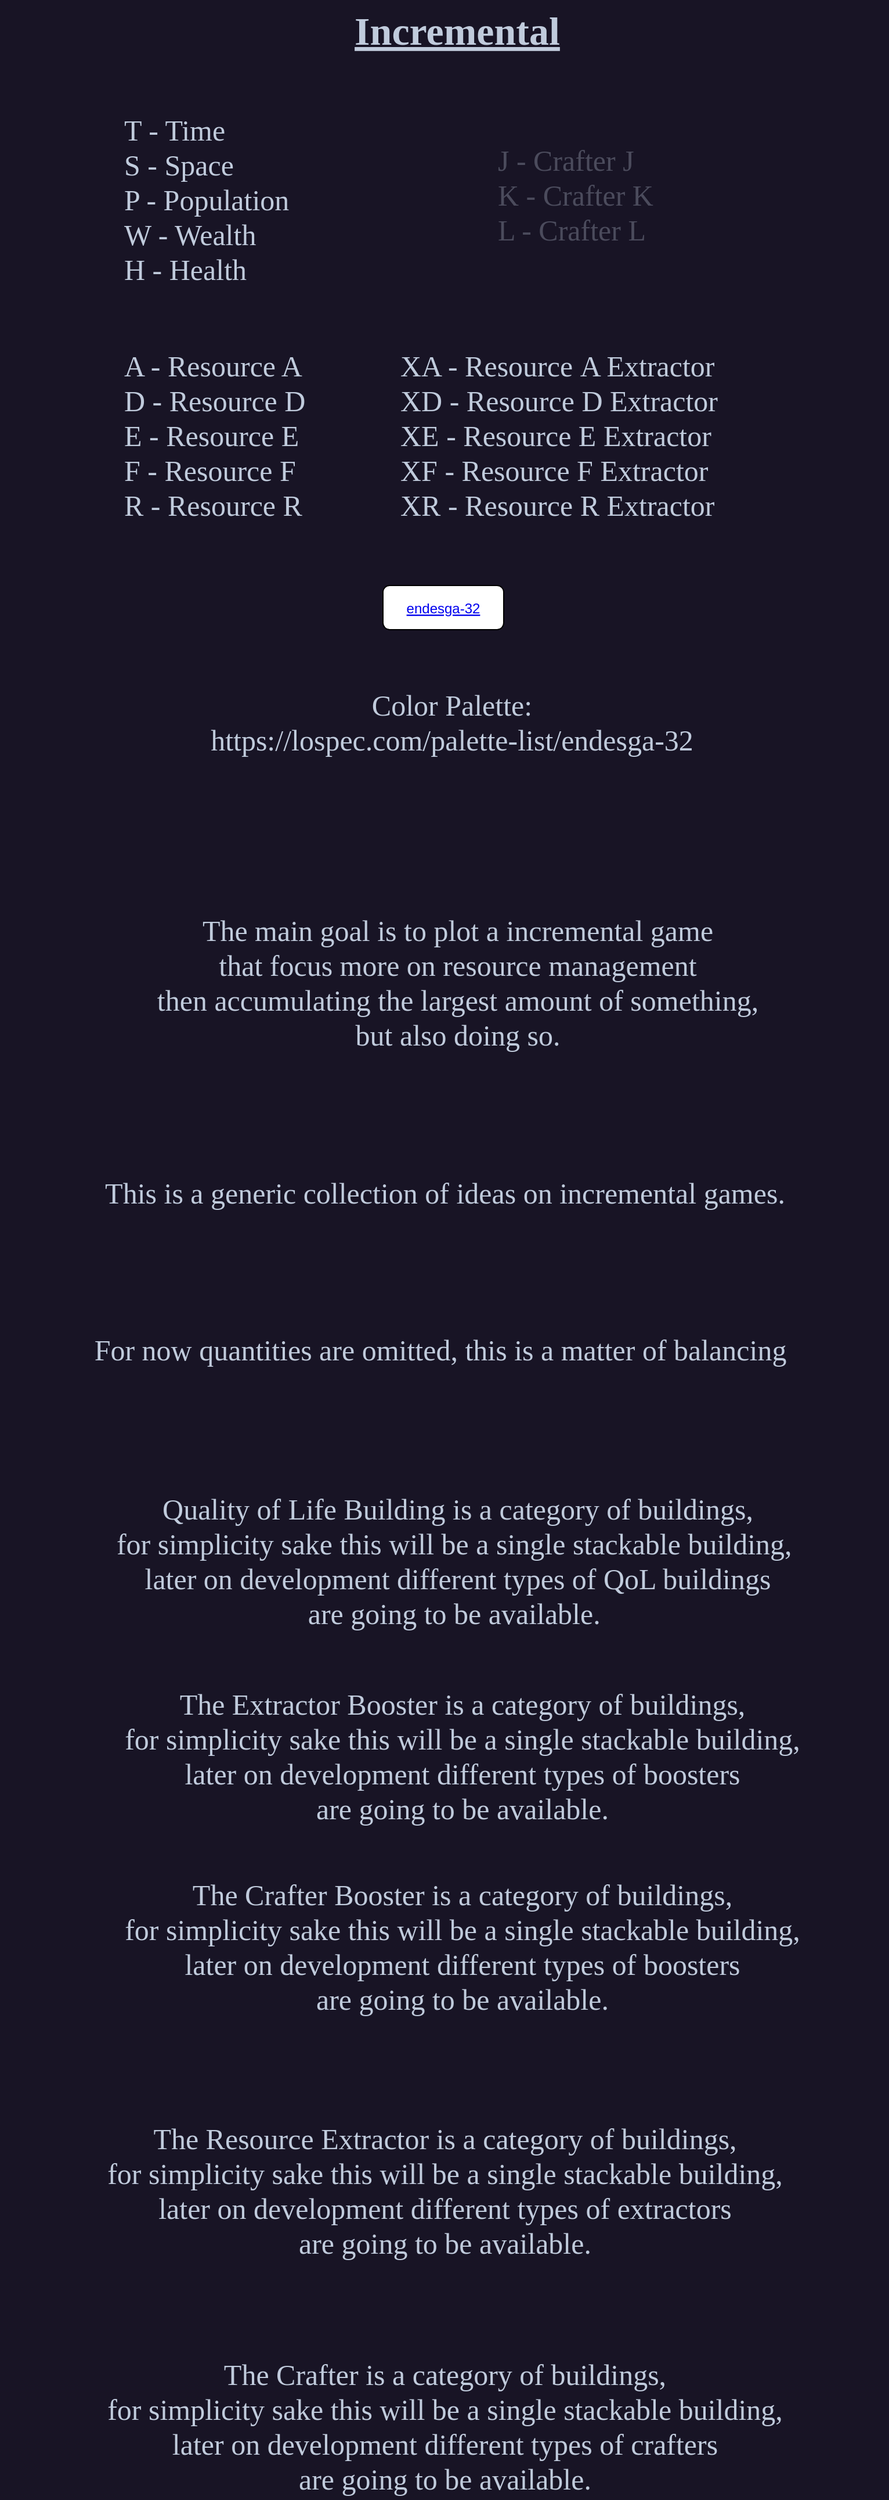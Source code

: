 <mxfile version="14.2.6" type="device" pages="6"><diagram id="P2EO4RgQzx9h6moJyDiz" name="Page 1"><mxGraphModel dx="1398" dy="1949" grid="0" gridSize="10" guides="1" tooltips="1" connect="0" arrows="1" fold="1" page="0" pageScale="1" pageWidth="1000" pageHeight="1000" background="#181425" math="0" shadow="0"><root><mxCell id="0"/><mxCell id="1" parent="0"/><mxCell id="sJz-jq98aHNIUeLGLSi9-2" value="This is a generic collection of ideas on incremental games." style="text;align=center;verticalAlign=middle;resizable=1;points=[];autosize=1;fontSize=25;fontFamily=Montserrat;spacing=0;overflow=visible;strokeOpacity=100;html=1;fontColor=#C0CBDC;" parent="1" vertex="1"><mxGeometry x="298" y="112" width="765" height="47" as="geometry"/></mxCell><mxCell id="sJz-jq98aHNIUeLGLSi9-3" value="The main goal is to plot a incremental game&lt;br&gt;that focus more on resource management&lt;br&gt;then accumulating the largest amount of something,&lt;br&gt;but also doing so." style="text;align=center;verticalAlign=middle;resizable=1;points=[];autosize=1;fontSize=25;fontFamily=Montserrat;overflow=visible;strokeOpacity=100;html=1;fontColor=#C0CBDC;" parent="1" vertex="1"><mxGeometry x="352" y="-107" width="680" height="124" as="geometry"/></mxCell><mxCell id="OQc0Scd5yR-Z23MTRpgU-8" value="A - Resource A&lt;br&gt;D - Resource D&lt;br&gt;E - Resource E&lt;br&gt;F - Resource F&lt;br&gt;R - Resource R" style="text;html=1;align=left;verticalAlign=middle;resizable=0;points=[];autosize=1;fontSize=25;fontFamily=Nova Mono;labelBackgroundColor=none;fontSource=https%3A%2F%2Ffonts.googleapis.com%2Fcss%3Ffamily%3DNova%2BMono;fontColor=#C0CBDC;" parent="1" vertex="1"><mxGeometry x="403" y="-593.5" width="207" height="154" as="geometry"/></mxCell><mxCell id="OQc0Scd5yR-Z23MTRpgU-9" value="J - Crafter J&lt;br&gt;K - Crafter&amp;nbsp;K&lt;br&gt;L - Crafter L" style="text;html=1;align=left;verticalAlign=middle;resizable=0;points=[];autosize=1;fontSize=25;fontFamily=Nova Mono;labelBackgroundColor=none;fontSource=https%3A%2F%2Ffonts.googleapis.com%2Fcss%3Ffamily%3DNova%2BMono;opacity=30;textOpacity=30;fontColor=#C0CBDC;" parent="1" vertex="1"><mxGeometry x="725" y="-770" width="193" height="94" as="geometry"/></mxCell><mxCell id="OQc0Scd5yR-Z23MTRpgU-10" value="T - Time&lt;br&gt;S - Space&lt;br&gt;P - Population&lt;br&gt;W - Wealth&lt;br&gt;H - Health" style="text;html=1;align=left;verticalAlign=middle;resizable=0;points=[];autosize=1;fontSize=25;fontFamily=Nova Mono;labelBackgroundColor=none;fontSource=https%3A%2F%2Ffonts.googleapis.com%2Fcss%3Ffamily%3DNova%2BMono;fontColor=#C0CBDC;" parent="1" vertex="1"><mxGeometry x="403" y="-796" width="207" height="154" as="geometry"/></mxCell><mxCell id="OQc0Scd5yR-Z23MTRpgU-11" value="XA - Resource&amp;nbsp;A Extractor&lt;br&gt;XD - Resource&amp;nbsp;D Extractor&lt;br&gt;XE - Resource&amp;nbsp;E Extractor&lt;br&gt;XF - Resource&amp;nbsp;F Extractor&lt;br&gt;XR - Resource&amp;nbsp;R Extractor" style="text;html=1;align=left;verticalAlign=middle;resizable=0;points=[];autosize=1;fontSize=25;fontFamily=Nova Mono;labelBackgroundColor=none;fontSource=https%3A%2F%2Ffonts.googleapis.com%2Fcss%3Ffamily%3DNova%2BMono;fontColor=#C0CBDC;" parent="1" vertex="1"><mxGeometry x="641" y="-593.5" width="361" height="154" as="geometry"/></mxCell><mxCell id="HNOHwL-LM4PD5Dr0ZID5-1" value="For now quantities are omitted, this is a matter of balancing" style="text;html=1;align=center;verticalAlign=middle;resizable=0;points=[];autosize=1;fontSize=25;fontFamily=Montserrat;fontColor=#C0CBDC;" parent="1" vertex="1"><mxGeometry x="298" y="254" width="757" height="34" as="geometry"/></mxCell><mxCell id="OSqetBpXor-6784NQtDY-1" value="Quality of Life Building is a category of buildings,&lt;br&gt;for simplicity sake this will be a single stackable building,&amp;nbsp;&lt;br&gt;later on development different types of QoL buildings&lt;br&gt;are going to be available.&amp;nbsp;" style="text;html=1;align=center;verticalAlign=middle;resizable=0;points=[];autosize=1;fontSize=25;fontFamily=Montserrat;fontColor=#C0CBDC;" parent="1" vertex="1"><mxGeometry x="329" y="391" width="726" height="124" as="geometry"/></mxCell><mxCell id="OSqetBpXor-6784NQtDY-2" value="The Extractor Booster is a category of buildings,&lt;br&gt;for simplicity sake this will be a single stackable building,&lt;br&gt;later on development different types of boosters&lt;br&gt;are going to be available." style="text;html=1;align=center;verticalAlign=middle;resizable=0;points=[];autosize=1;fontSize=25;fontFamily=Montserrat;fontColor=#C0CBDC;" parent="1" vertex="1"><mxGeometry x="336" y="559" width="719" height="124" as="geometry"/></mxCell><mxCell id="OSqetBpXor-6784NQtDY-3" value="The Crafter Booster is a category of buildings,&lt;br&gt;for simplicity sake this will be a single stackable building,&lt;br&gt;later on development different types of boosters&lt;br&gt;are going to be available." style="text;html=1;align=center;verticalAlign=middle;resizable=0;points=[];autosize=1;fontSize=25;fontFamily=Montserrat;fontColor=#C0CBDC;" parent="1" vertex="1"><mxGeometry x="336" y="723" width="719" height="124" as="geometry"/></mxCell><mxCell id="OSqetBpXor-6784NQtDY-4" value="The Resource Extractor is a category of buildings,&lt;br&gt;for simplicity sake this will be a single stackable building,&lt;br&gt;later on development different types of extractors&lt;br&gt;are going to be available." style="text;html=1;align=center;verticalAlign=middle;resizable=0;points=[];autosize=1;fontSize=25;fontFamily=Montserrat;fontColor=#C0CBDC;" parent="1" vertex="1"><mxGeometry x="321" y="933" width="719" height="124" as="geometry"/></mxCell><mxCell id="OSqetBpXor-6784NQtDY-5" value="The Crafter is a category of buildings,&lt;br&gt;for simplicity sake this will be a single stackable building,&lt;br&gt;later on development different types of crafters&lt;br&gt;are going to be available." style="text;html=1;align=center;verticalAlign=middle;resizable=0;points=[];autosize=1;fontSize=25;fontFamily=Montserrat;fontColor=#C0CBDC;" parent="1" vertex="1"><mxGeometry x="321" y="1136" width="719" height="124" as="geometry"/></mxCell><mxCell id="EVzkmjD7f5EJf7XlULok-142" value="Color Palette:&lt;br style=&quot;font-size: 25px;&quot;&gt;https://lospec.com/palette-list/endesga-32" style="text;html=1;align=center;verticalAlign=middle;resizable=0;points=[];autosize=1;fontSize=25;fontFamily=Montserrat;fontSource=https%3A%2F%2Ffonts.googleapis.com%2Fcss%3Ffamily%3DMontserrat;fontStyle=0;fontColor=#C0CBDC;" parent="1" vertex="1"><mxGeometry x="421" y="-301" width="532" height="64" as="geometry"/></mxCell><mxCell id="me4d2ZMOxxKiOxoj-diX-1" value="Incremental" style="text;align=center;verticalAlign=middle;resizable=0;points=[];autosize=1;fontSize=34;fontFamily=Montserrat;fontSource=https%3A%2F%2Ffonts.googleapis.com%2Fcss%3Ffamily%3DMontserrat;fontStyle=5;fontColor=#C0CBDC;labelBorderColor=none;horizontal=1;" parent="1" vertex="1"><mxGeometry x="582.5" y="-891" width="219" height="45" as="geometry"/></mxCell><UserObject label="endesga-32" link="https://lospec.com/palette-list/endesga-32" id="sukBFZq-9OrQuJAWiRI_-1"><mxCell style="fontColor=#0000EE;fontStyle=4;rounded=1;overflow=hidden;spacing=10;" parent="1" vertex="1"><mxGeometry x="628" y="-387" width="104" height="38" as="geometry"/></mxCell></UserObject></root></mxGraphModel></diagram><diagram id="e_cjDzBk2L3p8KOtzvwI" name="UseCase"><mxGraphModel dx="8844" dy="2470" grid="0" gridSize="20" guides="1" tooltips="1" connect="1" arrows="0" fold="1" page="0" pageScale="1" pageWidth="850" pageHeight="1100" background="#181425" math="0" shadow="0"><root><mxCell id="wdeh0Lcc-8zVQrsguhqP-0"/><mxCell id="wdeh0Lcc-8zVQrsguhqP-1" parent="wdeh0Lcc-8zVQrsguhqP-0"/><mxCell id="I0Q2NmcpTd4CfqHKGT5J-0" style="edgeStyle=none;orthogonalLoop=1;jettySize=auto;html=1;endArrow=none;endFill=0;strokeColor=#C0CBDC;fontColor=#C0CBDC;" parent="wdeh0Lcc-8zVQrsguhqP-1" source="I0Q2NmcpTd4CfqHKGT5J-8" target="I0Q2NmcpTd4CfqHKGT5J-149" edge="1"><mxGeometry relative="1" as="geometry"><mxPoint x="-6041.672" y="-137.114" as="targetPoint"/></mxGeometry></mxCell><mxCell id="I0Q2NmcpTd4CfqHKGT5J-1" style="edgeStyle=none;orthogonalLoop=1;jettySize=auto;html=1;endArrow=none;endFill=0;strokeColor=#C0CBDC;fontColor=#C0CBDC;" parent="wdeh0Lcc-8zVQrsguhqP-1" source="I0Q2NmcpTd4CfqHKGT5J-8" target="I0Q2NmcpTd4CfqHKGT5J-9" edge="1"><mxGeometry relative="1" as="geometry"/></mxCell><mxCell id="I0Q2NmcpTd4CfqHKGT5J-2" style="edgeStyle=none;orthogonalLoop=1;jettySize=auto;html=1;endArrow=none;endFill=0;strokeColor=#C0CBDC;fontColor=#C0CBDC;" parent="wdeh0Lcc-8zVQrsguhqP-1" source="I0Q2NmcpTd4CfqHKGT5J-8" target="I0Q2NmcpTd4CfqHKGT5J-13" edge="1"><mxGeometry relative="1" as="geometry"/></mxCell><mxCell id="I0Q2NmcpTd4CfqHKGT5J-3" style="edgeStyle=none;orthogonalLoop=1;jettySize=auto;html=1;endArrow=none;endFill=0;strokeColor=#C0CBDC;fontColor=#C0CBDC;" parent="wdeh0Lcc-8zVQrsguhqP-1" source="I0Q2NmcpTd4CfqHKGT5J-8" target="I0Q2NmcpTd4CfqHKGT5J-11" edge="1"><mxGeometry relative="1" as="geometry"/></mxCell><mxCell id="I0Q2NmcpTd4CfqHKGT5J-4" style="edgeStyle=none;orthogonalLoop=1;jettySize=auto;html=1;endArrow=none;endFill=0;strokeColor=#C0CBDC;fontColor=#C0CBDC;" parent="wdeh0Lcc-8zVQrsguhqP-1" source="I0Q2NmcpTd4CfqHKGT5J-8" target="I0Q2NmcpTd4CfqHKGT5J-16" edge="1"><mxGeometry relative="1" as="geometry"/></mxCell><mxCell id="I0Q2NmcpTd4CfqHKGT5J-5" style="edgeStyle=none;orthogonalLoop=1;jettySize=auto;html=1;endArrow=none;endFill=0;strokeColor=#C0CBDC;fontColor=#C0CBDC;" parent="wdeh0Lcc-8zVQrsguhqP-1" source="I0Q2NmcpTd4CfqHKGT5J-8" target="I0Q2NmcpTd4CfqHKGT5J-165" edge="1"><mxGeometry relative="1" as="geometry"/></mxCell><mxCell id="I0Q2NmcpTd4CfqHKGT5J-6" style="edgeStyle=none;orthogonalLoop=1;jettySize=auto;html=1;endArrow=none;endFill=0;strokeColor=#C0CBDC;fontColor=#C0CBDC;" parent="wdeh0Lcc-8zVQrsguhqP-1" source="I0Q2NmcpTd4CfqHKGT5J-8" target="I0Q2NmcpTd4CfqHKGT5J-166" edge="1"><mxGeometry relative="1" as="geometry"/></mxCell><mxCell id="I0Q2NmcpTd4CfqHKGT5J-7" style="edgeStyle=none;orthogonalLoop=1;jettySize=auto;html=1;endArrow=none;endFill=0;strokeColor=#C0CBDC;fontColor=#C0CBDC;" parent="wdeh0Lcc-8zVQrsguhqP-1" source="I0Q2NmcpTd4CfqHKGT5J-8" target="I0Q2NmcpTd4CfqHKGT5J-176" edge="1"><mxGeometry relative="1" as="geometry"/></mxCell><mxCell id="I0Q2NmcpTd4CfqHKGT5J-8" value="Extraction&lt;br&gt;Manager" style="shape=umlActor;verticalLabelPosition=bottom;verticalAlign=middle;html=1;fillColor=none;strokeColor=#C0CBDC;fontColor=#C0CBDC;" parent="wdeh0Lcc-8zVQrsguhqP-1" vertex="1"><mxGeometry x="-5839.5" y="-226.25" width="30" height="60" as="geometry"/></mxCell><mxCell id="I0Q2NmcpTd4CfqHKGT5J-9" value="Issue Employees Info" style="ellipse;whiteSpace=wrap;html=1;fillColor=none;strokeColor=#C0CBDC;fontColor=#C0CBDC;" parent="wdeh0Lcc-8zVQrsguhqP-1" vertex="1"><mxGeometry x="-6067.5" y="-339.75" width="140" height="70" as="geometry"/></mxCell><mxCell id="I0Q2NmcpTd4CfqHKGT5J-10" value="&lt;span style=&quot;&quot;&gt;&amp;lt;include&amp;gt;&lt;/span&gt;" style="edgeStyle=none;orthogonalLoop=1;jettySize=auto;html=1;dashed=1;labelBackgroundColor=none;startFill=0;endArrow=open;endFill=0;strokeColor=#C0CBDC;fontColor=#C0CBDC;" parent="wdeh0Lcc-8zVQrsguhqP-1" source="I0Q2NmcpTd4CfqHKGT5J-11" target="I0Q2NmcpTd4CfqHKGT5J-14" edge="1"><mxGeometry relative="1" as="geometry"/></mxCell><mxCell id="I0Q2NmcpTd4CfqHKGT5J-11" value="Activate Extractor" style="ellipse;whiteSpace=wrap;html=1;fillColor=none;strokeColor=#C0CBDC;fontColor=#C0CBDC;" parent="wdeh0Lcc-8zVQrsguhqP-1" vertex="1"><mxGeometry x="-5744" y="-208" width="140" height="70" as="geometry"/></mxCell><mxCell id="I0Q2NmcpTd4CfqHKGT5J-12" value="&lt;span style=&quot;&quot;&gt;&amp;lt;include&amp;gt;&lt;/span&gt;" style="edgeStyle=none;orthogonalLoop=1;jettySize=auto;html=1;dashed=1;labelBackgroundColor=none;startFill=0;endArrow=open;endFill=0;strokeColor=#C0CBDC;fontColor=#C0CBDC;" parent="wdeh0Lcc-8zVQrsguhqP-1" source="I0Q2NmcpTd4CfqHKGT5J-13" target="I0Q2NmcpTd4CfqHKGT5J-14" edge="1"><mxGeometry relative="1" as="geometry"/></mxCell><mxCell id="I0Q2NmcpTd4CfqHKGT5J-13" value="Deactivate Extractor" style="ellipse;whiteSpace=wrap;html=1;fillColor=none;strokeColor=#C0CBDC;fontColor=#C0CBDC;" parent="wdeh0Lcc-8zVQrsguhqP-1" vertex="1"><mxGeometry x="-5744" y="-138" width="140" height="70" as="geometry"/></mxCell><mxCell id="I0Q2NmcpTd4CfqHKGT5J-14" value="Select Extractor" style="ellipse;whiteSpace=wrap;html=1;fillColor=none;strokeColor=#C0CBDC;fontColor=#C0CBDC;" parent="wdeh0Lcc-8zVQrsguhqP-1" vertex="1"><mxGeometry x="-5521.5" y="-171" width="140" height="70" as="geometry"/></mxCell><mxCell id="I0Q2NmcpTd4CfqHKGT5J-15" style="edgeStyle=none;orthogonalLoop=1;jettySize=auto;html=1;endArrow=none;endFill=0;strokeColor=#C0CBDC;fontColor=#C0CBDC;" parent="wdeh0Lcc-8zVQrsguhqP-1" source="I0Q2NmcpTd4CfqHKGT5J-16" target="I0Q2NmcpTd4CfqHKGT5J-152" edge="1"><mxGeometry relative="1" as="geometry"/></mxCell><mxCell id="I0Q2NmcpTd4CfqHKGT5J-16" value="Issue Resource Addition" style="ellipse;whiteSpace=wrap;html=1;fillColor=none;strokeColor=#C0CBDC;fontColor=#C0CBDC;" parent="wdeh0Lcc-8zVQrsguhqP-1" vertex="1"><mxGeometry x="-6063.5" y="-197.5" width="140" height="70" as="geometry"/></mxCell><mxCell id="I0Q2NmcpTd4CfqHKGT5J-17" style="edgeStyle=none;orthogonalLoop=1;jettySize=auto;html=1;endArrow=none;endFill=0;strokeColor=#C0CBDC;fontColor=#C0CBDC;" parent="wdeh0Lcc-8zVQrsguhqP-1" source="I0Q2NmcpTd4CfqHKGT5J-23" target="I0Q2NmcpTd4CfqHKGT5J-169" edge="1"><mxGeometry relative="1" as="geometry"><mxPoint x="-5833.792" y="-1035.807" as="targetPoint"/></mxGeometry></mxCell><mxCell id="I0Q2NmcpTd4CfqHKGT5J-18" style="edgeStyle=none;orthogonalLoop=1;jettySize=auto;html=1;endArrow=none;endFill=0;strokeColor=#C0CBDC;fontColor=#C0CBDC;" parent="wdeh0Lcc-8zVQrsguhqP-1" source="I0Q2NmcpTd4CfqHKGT5J-23" target="I0Q2NmcpTd4CfqHKGT5J-27" edge="1"><mxGeometry relative="1" as="geometry"/></mxCell><mxCell id="I0Q2NmcpTd4CfqHKGT5J-19" style="edgeStyle=none;orthogonalLoop=1;jettySize=auto;html=1;endArrow=none;endFill=0;strokeColor=#C0CBDC;fontColor=#C0CBDC;" parent="wdeh0Lcc-8zVQrsguhqP-1" source="I0Q2NmcpTd4CfqHKGT5J-23" target="I0Q2NmcpTd4CfqHKGT5J-25" edge="1"><mxGeometry relative="1" as="geometry"/></mxCell><mxCell id="I0Q2NmcpTd4CfqHKGT5J-20" style="edgeStyle=none;orthogonalLoop=1;jettySize=auto;html=1;endArrow=none;endFill=0;strokeColor=#C0CBDC;fontColor=#C0CBDC;" parent="wdeh0Lcc-8zVQrsguhqP-1" source="I0Q2NmcpTd4CfqHKGT5J-23" target="I0Q2NmcpTd4CfqHKGT5J-29" edge="1"><mxGeometry relative="1" as="geometry"/></mxCell><mxCell id="I0Q2NmcpTd4CfqHKGT5J-21" style="edgeStyle=none;orthogonalLoop=1;jettySize=auto;html=1;endArrow=none;endFill=0;strokeColor=#C0CBDC;fontColor=#C0CBDC;" parent="wdeh0Lcc-8zVQrsguhqP-1" source="I0Q2NmcpTd4CfqHKGT5J-23" target="I0Q2NmcpTd4CfqHKGT5J-30" edge="1"><mxGeometry relative="1" as="geometry"/></mxCell><mxCell id="I0Q2NmcpTd4CfqHKGT5J-22" style="edgeStyle=none;orthogonalLoop=1;jettySize=auto;html=1;endArrow=none;endFill=0;strokeColor=#C0CBDC;fontColor=#C0CBDC;" parent="wdeh0Lcc-8zVQrsguhqP-1" source="I0Q2NmcpTd4CfqHKGT5J-23" target="I0Q2NmcpTd4CfqHKGT5J-205" edge="1"><mxGeometry relative="1" as="geometry"/></mxCell><mxCell id="I0Q2NmcpTd4CfqHKGT5J-23" value="Crafting&lt;br&gt;Manager" style="shape=umlActor;verticalLabelPosition=bottom;verticalAlign=middle;html=1;fillColor=none;strokeColor=#C0CBDC;fontColor=#C0CBDC;" parent="wdeh0Lcc-8zVQrsguhqP-1" vertex="1"><mxGeometry x="-5545.5" y="-777.5" width="30" height="60" as="geometry"/></mxCell><mxCell id="I0Q2NmcpTd4CfqHKGT5J-24" value="&lt;span style=&quot;&quot;&gt;&amp;lt;include&amp;gt;&lt;/span&gt;" style="edgeStyle=none;orthogonalLoop=1;jettySize=auto;html=1;dashed=1;labelBackgroundColor=none;startFill=0;endArrow=open;endFill=0;strokeColor=#C0CBDC;fontColor=#C0CBDC;" parent="wdeh0Lcc-8zVQrsguhqP-1" source="I0Q2NmcpTd4CfqHKGT5J-25" target="I0Q2NmcpTd4CfqHKGT5J-28" edge="1"><mxGeometry relative="1" as="geometry"/></mxCell><mxCell id="I0Q2NmcpTd4CfqHKGT5J-25" value="Activate Crafter" style="ellipse;whiteSpace=wrap;html=1;fillColor=none;strokeColor=#C0CBDC;fontColor=#C0CBDC;" parent="wdeh0Lcc-8zVQrsguhqP-1" vertex="1"><mxGeometry x="-5431" y="-840" width="140" height="70" as="geometry"/></mxCell><mxCell id="I0Q2NmcpTd4CfqHKGT5J-26" value="&lt;span style=&quot;&quot;&gt;&amp;lt;include&amp;gt;&lt;/span&gt;" style="edgeStyle=none;orthogonalLoop=1;jettySize=auto;html=1;dashed=1;labelBackgroundColor=none;startFill=0;endArrow=open;endFill=0;strokeColor=#C0CBDC;fontColor=#C0CBDC;" parent="wdeh0Lcc-8zVQrsguhqP-1" source="I0Q2NmcpTd4CfqHKGT5J-27" target="I0Q2NmcpTd4CfqHKGT5J-28" edge="1"><mxGeometry relative="1" as="geometry"/></mxCell><mxCell id="I0Q2NmcpTd4CfqHKGT5J-27" value="Deactivate Crafter" style="ellipse;whiteSpace=wrap;html=1;fillColor=none;strokeColor=#C0CBDC;fontColor=#C0CBDC;" parent="wdeh0Lcc-8zVQrsguhqP-1" vertex="1"><mxGeometry x="-5448.5" y="-735" width="140" height="70" as="geometry"/></mxCell><mxCell id="I0Q2NmcpTd4CfqHKGT5J-28" value="Select Crafter" style="ellipse;whiteSpace=wrap;html=1;fillColor=none;strokeColor=#C0CBDC;fontColor=#C0CBDC;" parent="wdeh0Lcc-8zVQrsguhqP-1" vertex="1"><mxGeometry x="-5218.5" y="-792" width="140" height="70" as="geometry"/></mxCell><mxCell id="I0Q2NmcpTd4CfqHKGT5J-29" value="Decrease Boost" style="ellipse;whiteSpace=wrap;html=1;fillColor=none;strokeColor=#C0CBDC;fontColor=#C0CBDC;" parent="wdeh0Lcc-8zVQrsguhqP-1" vertex="1"><mxGeometry x="-5517.5" y="-950" width="140" height="70" as="geometry"/></mxCell><mxCell id="I0Q2NmcpTd4CfqHKGT5J-30" value="Increase Boost" style="ellipse;whiteSpace=wrap;html=1;fillColor=none;strokeColor=#C0CBDC;fontColor=#C0CBDC;" parent="wdeh0Lcc-8zVQrsguhqP-1" vertex="1"><mxGeometry x="-5661.5" y="-950" width="140" height="70" as="geometry"/></mxCell><mxCell id="I0Q2NmcpTd4CfqHKGT5J-31" style="edgeStyle=none;orthogonalLoop=1;jettySize=auto;html=1;endArrow=none;endFill=0;strokeColor=#C0CBDC;fontColor=#C0CBDC;" parent="wdeh0Lcc-8zVQrsguhqP-1" source="I0Q2NmcpTd4CfqHKGT5J-36" target="I0Q2NmcpTd4CfqHKGT5J-37" edge="1"><mxGeometry relative="1" as="geometry"/></mxCell><mxCell id="I0Q2NmcpTd4CfqHKGT5J-32" style="edgeStyle=none;orthogonalLoop=1;jettySize=auto;html=1;endArrow=none;endFill=0;strokeColor=#C0CBDC;fontColor=#C0CBDC;" parent="wdeh0Lcc-8zVQrsguhqP-1" source="I0Q2NmcpTd4CfqHKGT5J-36" target="I0Q2NmcpTd4CfqHKGT5J-38" edge="1"><mxGeometry relative="1" as="geometry"/></mxCell><mxCell id="I0Q2NmcpTd4CfqHKGT5J-33" style="edgeStyle=none;orthogonalLoop=1;jettySize=auto;html=1;endArrow=none;endFill=0;strokeColor=#C0CBDC;fontColor=#C0CBDC;" parent="wdeh0Lcc-8zVQrsguhqP-1" source="I0Q2NmcpTd4CfqHKGT5J-36" target="I0Q2NmcpTd4CfqHKGT5J-39" edge="1"><mxGeometry relative="1" as="geometry"/></mxCell><mxCell id="I0Q2NmcpTd4CfqHKGT5J-34" style="edgeStyle=none;orthogonalLoop=1;jettySize=auto;html=1;endArrow=none;endFill=0;strokeColor=#C0CBDC;fontColor=#C0CBDC;" parent="wdeh0Lcc-8zVQrsguhqP-1" source="I0Q2NmcpTd4CfqHKGT5J-36" target="I0Q2NmcpTd4CfqHKGT5J-43" edge="1"><mxGeometry relative="1" as="geometry"/></mxCell><mxCell id="I0Q2NmcpTd4CfqHKGT5J-35" style="edgeStyle=none;orthogonalLoop=1;jettySize=auto;html=1;endArrow=none;endFill=0;strokeColor=#C0CBDC;fontColor=#C0CBDC;" parent="wdeh0Lcc-8zVQrsguhqP-1" source="I0Q2NmcpTd4CfqHKGT5J-36" target="I0Q2NmcpTd4CfqHKGT5J-41" edge="1"><mxGeometry relative="1" as="geometry"/></mxCell><mxCell id="I0Q2NmcpTd4CfqHKGT5J-36" value="Boosting&lt;br&gt;Manager" style="shape=umlActor;verticalLabelPosition=bottom;verticalAlign=middle;html=1;fillColor=none;strokeColor=#C0CBDC;fontColor=#C0CBDC;" parent="wdeh0Lcc-8zVQrsguhqP-1" vertex="1"><mxGeometry x="-5839.5" y="-1350.5" width="30" height="60" as="geometry"/></mxCell><mxCell id="I0Q2NmcpTd4CfqHKGT5J-37" value="Issue Resource Usage" style="ellipse;whiteSpace=wrap;html=1;fillColor=none;strokeColor=#C0CBDC;fontColor=#C0CBDC;" parent="wdeh0Lcc-8zVQrsguhqP-1" vertex="1"><mxGeometry x="-6052.5" y="-1292.5" width="140" height="70" as="geometry"/></mxCell><mxCell id="I0Q2NmcpTd4CfqHKGT5J-38" value="Issue Storage Info" style="ellipse;whiteSpace=wrap;html=1;fillColor=none;strokeColor=#C0CBDC;fontColor=#C0CBDC;" parent="wdeh0Lcc-8zVQrsguhqP-1" vertex="1"><mxGeometry x="-6052.5" y="-1364.5" width="140" height="70" as="geometry"/></mxCell><mxCell id="I0Q2NmcpTd4CfqHKGT5J-39" value="Issue Employees Info" style="ellipse;whiteSpace=wrap;html=1;fillColor=none;strokeColor=#C0CBDC;fontColor=#C0CBDC;" parent="wdeh0Lcc-8zVQrsguhqP-1" vertex="1"><mxGeometry x="-6052.5" y="-1434.5" width="140" height="70" as="geometry"/></mxCell><mxCell id="I0Q2NmcpTd4CfqHKGT5J-40" value="&lt;span style=&quot;&quot;&gt;&amp;lt;include&amp;gt;&lt;/span&gt;" style="edgeStyle=none;orthogonalLoop=1;jettySize=auto;html=1;dashed=1;labelBackgroundColor=none;startFill=0;endArrow=open;endFill=0;strokeColor=#C0CBDC;fontColor=#C0CBDC;" parent="wdeh0Lcc-8zVQrsguhqP-1" source="I0Q2NmcpTd4CfqHKGT5J-41" target="I0Q2NmcpTd4CfqHKGT5J-44" edge="1"><mxGeometry relative="1" as="geometry"/></mxCell><mxCell id="I0Q2NmcpTd4CfqHKGT5J-41" value="Activate Booster" style="ellipse;whiteSpace=wrap;html=1;fillColor=none;strokeColor=#C0CBDC;fontColor=#C0CBDC;" parent="wdeh0Lcc-8zVQrsguhqP-1" vertex="1"><mxGeometry x="-5723.5" y="-1449" width="140" height="70" as="geometry"/></mxCell><mxCell id="I0Q2NmcpTd4CfqHKGT5J-42" value="&lt;span style=&quot;&quot;&gt;&amp;lt;include&amp;gt;&lt;/span&gt;" style="edgeStyle=none;orthogonalLoop=1;jettySize=auto;html=1;dashed=1;labelBackgroundColor=none;startFill=0;endArrow=open;endFill=0;strokeColor=#C0CBDC;fontColor=#C0CBDC;" parent="wdeh0Lcc-8zVQrsguhqP-1" source="I0Q2NmcpTd4CfqHKGT5J-43" target="I0Q2NmcpTd4CfqHKGT5J-44" edge="1"><mxGeometry relative="1" as="geometry"/></mxCell><mxCell id="I0Q2NmcpTd4CfqHKGT5J-43" value="Deactivate Booster" style="ellipse;whiteSpace=wrap;html=1;fillColor=none;strokeColor=#C0CBDC;fontColor=#C0CBDC;" parent="wdeh0Lcc-8zVQrsguhqP-1" vertex="1"><mxGeometry x="-5723.5" y="-1379" width="140" height="70" as="geometry"/></mxCell><mxCell id="I0Q2NmcpTd4CfqHKGT5J-44" value="Select Booster" style="ellipse;whiteSpace=wrap;html=1;fillColor=none;strokeColor=#C0CBDC;fontColor=#C0CBDC;" parent="wdeh0Lcc-8zVQrsguhqP-1" vertex="1"><mxGeometry x="-5452.5" y="-1451" width="140" height="70" as="geometry"/></mxCell><mxCell id="I0Q2NmcpTd4CfqHKGT5J-45" value="Issue Boost Change" style="ellipse;whiteSpace=wrap;html=1;fillColor=none;strokeColor=#C0CBDC;fontColor=#C0CBDC;" parent="wdeh0Lcc-8zVQrsguhqP-1" vertex="1"><mxGeometry x="-5452.5" y="-1381" width="140" height="70" as="geometry"/></mxCell><mxCell id="I0Q2NmcpTd4CfqHKGT5J-61" value="&amp;lt;extend&amp;gt;" style="edgeStyle=none;orthogonalLoop=1;jettySize=auto;html=1;endArrow=open;endFill=0;strokeColor=#C0CBDC;fontColor=#C0CBDC;dashed=1;labelBackgroundColor=none;startFill=0;" parent="wdeh0Lcc-8zVQrsguhqP-1" source="I0Q2NmcpTd4CfqHKGT5J-225" target="I0Q2NmcpTd4CfqHKGT5J-74" edge="1"><mxGeometry relative="1" as="geometry"/></mxCell><mxCell id="I0Q2NmcpTd4CfqHKGT5J-62" value="&amp;lt;extend&amp;gt;" style="edgeStyle=none;orthogonalLoop=1;jettySize=auto;html=1;endArrow=open;endFill=0;strokeColor=#C0CBDC;fontColor=#C0CBDC;dashed=1;labelBackgroundColor=none;startFill=0;" parent="wdeh0Lcc-8zVQrsguhqP-1" source="I0Q2NmcpTd4CfqHKGT5J-225" target="I0Q2NmcpTd4CfqHKGT5J-73" edge="1"><mxGeometry relative="1" as="geometry"/></mxCell><mxCell id="I0Q2NmcpTd4CfqHKGT5J-63" value="&amp;lt;extend&amp;gt;" style="edgeStyle=none;orthogonalLoop=1;jettySize=auto;html=1;endArrow=open;endFill=0;strokeColor=#C0CBDC;fontColor=#C0CBDC;dashed=1;labelBackgroundColor=none;startFill=0;" parent="wdeh0Lcc-8zVQrsguhqP-1" source="I0Q2NmcpTd4CfqHKGT5J-225" target="I0Q2NmcpTd4CfqHKGT5J-75" edge="1"><mxGeometry relative="1" as="geometry"/></mxCell><mxCell id="I0Q2NmcpTd4CfqHKGT5J-64" value="&amp;lt;extend&amp;gt;" style="edgeStyle=none;orthogonalLoop=1;jettySize=auto;html=1;endArrow=open;endFill=0;strokeColor=#C0CBDC;fontColor=#C0CBDC;dashed=1;labelBackgroundColor=none;startFill=0;" parent="wdeh0Lcc-8zVQrsguhqP-1" source="I0Q2NmcpTd4CfqHKGT5J-223" target="I0Q2NmcpTd4CfqHKGT5J-76" edge="1"><mxGeometry relative="1" as="geometry"/></mxCell><mxCell id="I0Q2NmcpTd4CfqHKGT5J-65" value="&amp;lt;extend&amp;gt;" style="edgeStyle=none;orthogonalLoop=1;jettySize=auto;html=1;endArrow=open;endFill=0;strokeColor=#C0CBDC;fontColor=#C0CBDC;dashed=1;labelBackgroundColor=none;startFill=0;" parent="wdeh0Lcc-8zVQrsguhqP-1" source="I0Q2NmcpTd4CfqHKGT5J-223" target="I0Q2NmcpTd4CfqHKGT5J-79" edge="1"><mxGeometry relative="1" as="geometry"/></mxCell><mxCell id="I0Q2NmcpTd4CfqHKGT5J-66" value="&amp;lt;extend&amp;gt;" style="edgeStyle=none;orthogonalLoop=1;jettySize=auto;html=1;endArrow=open;endFill=0;strokeColor=#C0CBDC;fontColor=#C0CBDC;dashed=1;labelBackgroundColor=none;startFill=0;" parent="wdeh0Lcc-8zVQrsguhqP-1" source="I0Q2NmcpTd4CfqHKGT5J-221" target="I0Q2NmcpTd4CfqHKGT5J-81" edge="1"><mxGeometry relative="1" as="geometry"/></mxCell><mxCell id="I0Q2NmcpTd4CfqHKGT5J-67" value="&amp;lt;extend&amp;gt;" style="edgeStyle=none;orthogonalLoop=1;jettySize=auto;html=1;endArrow=open;endFill=0;strokeColor=#C0CBDC;fontColor=#C0CBDC;dashed=1;labelBackgroundColor=none;startFill=0;" parent="wdeh0Lcc-8zVQrsguhqP-1" source="I0Q2NmcpTd4CfqHKGT5J-221" target="I0Q2NmcpTd4CfqHKGT5J-78" edge="1"><mxGeometry relative="1" as="geometry"/></mxCell><mxCell id="I0Q2NmcpTd4CfqHKGT5J-68" value="&amp;lt;extend&amp;gt;" style="edgeStyle=none;orthogonalLoop=1;jettySize=auto;html=1;endArrow=open;endFill=0;strokeColor=#C0CBDC;fontColor=#C0CBDC;dashed=1;labelBackgroundColor=none;startFill=0;" parent="wdeh0Lcc-8zVQrsguhqP-1" source="I0Q2NmcpTd4CfqHKGT5J-219" target="I0Q2NmcpTd4CfqHKGT5J-83" edge="1"><mxGeometry relative="1" as="geometry"/></mxCell><mxCell id="I0Q2NmcpTd4CfqHKGT5J-69" value="&amp;lt;extend&amp;gt;" style="edgeStyle=none;orthogonalLoop=1;jettySize=auto;html=1;endArrow=open;endFill=0;strokeColor=#C0CBDC;fontColor=#C0CBDC;dashed=1;labelBackgroundColor=none;startFill=0;" parent="wdeh0Lcc-8zVQrsguhqP-1" source="I0Q2NmcpTd4CfqHKGT5J-219" target="I0Q2NmcpTd4CfqHKGT5J-85" edge="1"><mxGeometry relative="1" as="geometry"/></mxCell><mxCell id="I0Q2NmcpTd4CfqHKGT5J-70" value="&amp;lt;extend&amp;gt;" style="edgeStyle=none;orthogonalLoop=1;jettySize=auto;html=1;endArrow=open;endFill=0;strokeColor=#C0CBDC;fontColor=#C0CBDC;dashed=1;labelBackgroundColor=none;startFill=0;" parent="wdeh0Lcc-8zVQrsguhqP-1" source="I0Q2NmcpTd4CfqHKGT5J-218" target="I0Q2NmcpTd4CfqHKGT5J-160" edge="1"><mxGeometry relative="1" as="geometry"/></mxCell><mxCell id="I0Q2NmcpTd4CfqHKGT5J-71" style="edgeStyle=none;orthogonalLoop=1;jettySize=auto;html=1;endArrow=none;endFill=0;strokeColor=#C0CBDC;fontColor=#C0CBDC;" parent="wdeh0Lcc-8zVQrsguhqP-1" source="I0Q2NmcpTd4CfqHKGT5J-72" target="I0Q2NmcpTd4CfqHKGT5J-218" edge="1"><mxGeometry relative="1" as="geometry"/></mxCell><mxCell id="I0Q2NmcpTd4CfqHKGT5J-72" value="Population&lt;br&gt;and QoL&lt;br&gt;Manager" style="shape=umlActor;verticalLabelPosition=bottom;verticalAlign=top;html=1;labelBackgroundColor=none;fillColor=none;strokeColor=#C0CBDC;fontColor=#C0CBDC;" parent="wdeh0Lcc-8zVQrsguhqP-1" vertex="1"><mxGeometry x="-7192.5" y="-443" width="30" height="60" as="geometry"/></mxCell><mxCell id="I0Q2NmcpTd4CfqHKGT5J-73" value="Kill Pop" style="ellipse;whiteSpace=wrap;html=1;labelBackgroundColor=none;fillColor=none;strokeColor=#C0CBDC;fontColor=#C0CBDC;" parent="wdeh0Lcc-8zVQrsguhqP-1" vertex="1"><mxGeometry x="-7167.5" y="-717.5" width="140" height="70" as="geometry"/></mxCell><mxCell id="I0Q2NmcpTd4CfqHKGT5J-74" value="Spawn Pop" style="ellipse;whiteSpace=wrap;html=1;labelBackgroundColor=none;fillColor=none;strokeColor=#C0CBDC;fontColor=#C0CBDC;" parent="wdeh0Lcc-8zVQrsguhqP-1" vertex="1"><mxGeometry x="-7297.5" y="-666" width="140" height="70" as="geometry"/></mxCell><mxCell id="I0Q2NmcpTd4CfqHKGT5J-75" value="Age Pop" style="ellipse;whiteSpace=wrap;html=1;labelBackgroundColor=none;fillColor=none;strokeColor=#C0CBDC;fontColor=#C0CBDC;" parent="wdeh0Lcc-8zVQrsguhqP-1" vertex="1"><mxGeometry x="-7046.5" y="-689" width="140" height="70" as="geometry"/></mxCell><mxCell id="I0Q2NmcpTd4CfqHKGT5J-76" value="Consume Wealth" style="ellipse;whiteSpace=wrap;html=1;labelBackgroundColor=none;fillColor=none;strokeColor=#C0CBDC;fontColor=#C0CBDC;" parent="wdeh0Lcc-8zVQrsguhqP-1" vertex="1"><mxGeometry x="-6818.5" y="-446.5" width="140" height="70" as="geometry"/></mxCell><mxCell id="I0Q2NmcpTd4CfqHKGT5J-77" value="&amp;lt;include&amp;gt;" style="edgeStyle=none;orthogonalLoop=1;jettySize=auto;html=1;dashed=1;labelBackgroundColor=none;startFill=0;endArrow=open;endFill=0;strokeColor=#C0CBDC;fontColor=#C0CBDC;" parent="wdeh0Lcc-8zVQrsguhqP-1" source="I0Q2NmcpTd4CfqHKGT5J-223" target="I0Q2NmcpTd4CfqHKGT5J-230" edge="1"><mxGeometry relative="1" as="geometry"><mxPoint x="-7696.576" y="-397.666" as="targetPoint"/></mxGeometry></mxCell><mxCell id="I0Q2NmcpTd4CfqHKGT5J-78" value="Consume Health" style="ellipse;whiteSpace=wrap;html=1;labelBackgroundColor=none;fillColor=none;strokeColor=#C0CBDC;fontColor=#C0CBDC;" parent="wdeh0Lcc-8zVQrsguhqP-1" vertex="1"><mxGeometry x="-7633.5" y="-469" width="140" height="70" as="geometry"/></mxCell><mxCell id="I0Q2NmcpTd4CfqHKGT5J-79" value="Generate Wealth" style="ellipse;whiteSpace=wrap;html=1;labelBackgroundColor=none;fillColor=none;strokeColor=#C0CBDC;fontColor=#C0CBDC;" parent="wdeh0Lcc-8zVQrsguhqP-1" vertex="1"><mxGeometry x="-6839.5" y="-297" width="140" height="70" as="geometry"/></mxCell><mxCell id="I0Q2NmcpTd4CfqHKGT5J-80" value="&amp;lt;include&amp;gt;" style="edgeStyle=none;orthogonalLoop=1;jettySize=auto;html=1;dashed=1;labelBackgroundColor=none;startFill=0;endArrow=open;endFill=0;strokeColor=#C0CBDC;fontColor=#C0CBDC;" parent="wdeh0Lcc-8zVQrsguhqP-1" source="I0Q2NmcpTd4CfqHKGT5J-225" target="I0Q2NmcpTd4CfqHKGT5J-229" edge="1"><mxGeometry relative="1" as="geometry"><mxPoint x="-7689.51" y="-413.588" as="targetPoint"/></mxGeometry></mxCell><mxCell id="I0Q2NmcpTd4CfqHKGT5J-81" value="Generate&amp;nbsp;Health" style="ellipse;whiteSpace=wrap;html=1;labelBackgroundColor=none;fillColor=none;strokeColor=#C0CBDC;fontColor=#C0CBDC;" parent="wdeh0Lcc-8zVQrsguhqP-1" vertex="1"><mxGeometry x="-7482.5" y="-628" width="140" height="70" as="geometry"/></mxCell><mxCell id="I0Q2NmcpTd4CfqHKGT5J-82" value="&amp;lt;include&amp;gt;" style="edgeStyle=none;orthogonalLoop=1;jettySize=auto;html=1;dashed=1;labelBackgroundColor=none;startFill=0;endArrow=open;endFill=0;strokeColor=#C0CBDC;fontColor=#C0CBDC;" parent="wdeh0Lcc-8zVQrsguhqP-1" source="I0Q2NmcpTd4CfqHKGT5J-221" target="I0Q2NmcpTd4CfqHKGT5J-231" edge="1"><mxGeometry relative="1" as="geometry"><mxPoint x="-7709.585" y="-388.462" as="targetPoint"/></mxGeometry></mxCell><mxCell id="I0Q2NmcpTd4CfqHKGT5J-83" value="Increase Effectiveness" style="ellipse;whiteSpace=wrap;html=1;labelBackgroundColor=none;fillColor=none;strokeColor=#C0CBDC;fontColor=#C0CBDC;" parent="wdeh0Lcc-8zVQrsguhqP-1" vertex="1"><mxGeometry x="-7633.5" y="-344" width="140" height="70" as="geometry"/></mxCell><mxCell id="I0Q2NmcpTd4CfqHKGT5J-84" value="&amp;lt;include&amp;gt;" style="edgeStyle=none;orthogonalLoop=1;jettySize=auto;html=1;dashed=1;labelBackgroundColor=none;startFill=0;endArrow=open;endFill=0;strokeColor=#C0CBDC;fontColor=#C0CBDC;" parent="wdeh0Lcc-8zVQrsguhqP-1" source="I0Q2NmcpTd4CfqHKGT5J-219" target="I0Q2NmcpTd4CfqHKGT5J-228" edge="1"><mxGeometry relative="1" as="geometry"><mxPoint x="-7720.444" y="-383.954" as="targetPoint"/></mxGeometry></mxCell><mxCell id="I0Q2NmcpTd4CfqHKGT5J-85" value="Reduce Effectiveness" style="ellipse;whiteSpace=wrap;html=1;labelBackgroundColor=none;fillColor=none;strokeColor=#C0CBDC;fontColor=#C0CBDC;" parent="wdeh0Lcc-8zVQrsguhqP-1" vertex="1"><mxGeometry x="-7493.5" y="-220" width="140" height="70" as="geometry"/></mxCell><mxCell id="I0Q2NmcpTd4CfqHKGT5J-86" style="edgeStyle=none;orthogonalLoop=1;jettySize=auto;html=1;endArrow=none;endFill=0;strokeColor=#C0CBDC;fontColor=#C0CBDC;" parent="wdeh0Lcc-8zVQrsguhqP-1" source="I0Q2NmcpTd4CfqHKGT5J-91" target="I0Q2NmcpTd4CfqHKGT5J-153" edge="1"><mxGeometry relative="1" as="geometry"><mxPoint x="-4528.152" y="-1217.624" as="targetPoint"/></mxGeometry></mxCell><mxCell id="I0Q2NmcpTd4CfqHKGT5J-87" style="edgeStyle=none;orthogonalLoop=1;jettySize=auto;html=1;endArrow=none;endFill=0;strokeColor=#C0CBDC;fontColor=#C0CBDC;" parent="wdeh0Lcc-8zVQrsguhqP-1" source="I0Q2NmcpTd4CfqHKGT5J-91" target="I0Q2NmcpTd4CfqHKGT5J-96" edge="1"><mxGeometry relative="1" as="geometry"/></mxCell><mxCell id="I0Q2NmcpTd4CfqHKGT5J-88" style="edgeStyle=none;orthogonalLoop=1;jettySize=auto;html=1;endArrow=none;endFill=0;strokeColor=#C0CBDC;fontColor=#C0CBDC;" parent="wdeh0Lcc-8zVQrsguhqP-1" source="I0Q2NmcpTd4CfqHKGT5J-91" target="I0Q2NmcpTd4CfqHKGT5J-102" edge="1"><mxGeometry relative="1" as="geometry"/></mxCell><mxCell id="I0Q2NmcpTd4CfqHKGT5J-89" style="edgeStyle=none;orthogonalLoop=1;jettySize=auto;html=1;endArrow=none;endFill=0;strokeColor=#C0CBDC;fontColor=#C0CBDC;" parent="wdeh0Lcc-8zVQrsguhqP-1" source="I0Q2NmcpTd4CfqHKGT5J-91" target="I0Q2NmcpTd4CfqHKGT5J-110" edge="1"><mxGeometry relative="1" as="geometry"/></mxCell><mxCell id="I0Q2NmcpTd4CfqHKGT5J-90" style="edgeStyle=none;orthogonalLoop=1;jettySize=auto;html=1;endArrow=none;endFill=0;strokeColor=#C0CBDC;fontColor=#C0CBDC;" parent="wdeh0Lcc-8zVQrsguhqP-1" source="I0Q2NmcpTd4CfqHKGT5J-91" target="I0Q2NmcpTd4CfqHKGT5J-193" edge="1"><mxGeometry relative="1" as="geometry"/></mxCell><mxCell id="I0Q2NmcpTd4CfqHKGT5J-91" value="Construction&lt;br&gt;Manager" style="shape=umlActor;verticalLabelPosition=bottom;verticalAlign=top;html=1;labelBackgroundColor=none;fillColor=none;strokeColor=#C0CBDC;fontColor=#C0CBDC;" parent="wdeh0Lcc-8zVQrsguhqP-1" vertex="1"><mxGeometry x="-4436" y="-1269.25" width="30" height="60" as="geometry"/></mxCell><mxCell id="I0Q2NmcpTd4CfqHKGT5J-92" value="&amp;lt;extend&amp;gt;" style="edgeStyle=none;orthogonalLoop=1;jettySize=auto;html=1;endArrow=open;endFill=0;strokeColor=#C0CBDC;fontColor=#C0CBDC;dashed=1;labelBackgroundColor=none;startFill=0;" parent="wdeh0Lcc-8zVQrsguhqP-1" source="I0Q2NmcpTd4CfqHKGT5J-96" target="I0Q2NmcpTd4CfqHKGT5J-200" edge="1"><mxGeometry relative="1" as="geometry"/></mxCell><mxCell id="I0Q2NmcpTd4CfqHKGT5J-93" value="&amp;lt;extend&amp;gt;" style="edgeStyle=none;orthogonalLoop=1;jettySize=auto;html=1;endArrow=open;endFill=0;strokeColor=#C0CBDC;fontColor=#C0CBDC;dashed=1;labelBackgroundColor=none;startFill=0;" parent="wdeh0Lcc-8zVQrsguhqP-1" source="I0Q2NmcpTd4CfqHKGT5J-96" target="I0Q2NmcpTd4CfqHKGT5J-201" edge="1"><mxGeometry relative="1" as="geometry"/></mxCell><mxCell id="I0Q2NmcpTd4CfqHKGT5J-94" value="&amp;lt;extend&amp;gt;" style="edgeStyle=none;orthogonalLoop=1;jettySize=auto;html=1;endArrow=open;endFill=0;strokeColor=#C0CBDC;fontColor=#C0CBDC;dashed=1;labelBackgroundColor=none;startFill=0;" parent="wdeh0Lcc-8zVQrsguhqP-1" source="I0Q2NmcpTd4CfqHKGT5J-96" target="I0Q2NmcpTd4CfqHKGT5J-112" edge="1"><mxGeometry relative="1" as="geometry"/></mxCell><mxCell id="I0Q2NmcpTd4CfqHKGT5J-95" value="&amp;lt;extend&amp;gt;" style="edgeStyle=none;orthogonalLoop=1;jettySize=auto;html=1;endArrow=open;endFill=0;strokeColor=#C0CBDC;fontColor=#C0CBDC;dashed=1;labelBackgroundColor=none;startFill=0;" parent="wdeh0Lcc-8zVQrsguhqP-1" source="I0Q2NmcpTd4CfqHKGT5J-96" target="I0Q2NmcpTd4CfqHKGT5J-107" edge="1"><mxGeometry relative="1" as="geometry"/></mxCell><mxCell id="I0Q2NmcpTd4CfqHKGT5J-96" value="Manage Construction Sites" style="ellipse;whiteSpace=wrap;html=1;labelBackgroundColor=none;fillColor=none;strokeColor=#C0CBDC;fontColor=#C0CBDC;" parent="wdeh0Lcc-8zVQrsguhqP-1" vertex="1"><mxGeometry x="-4329" y="-1385.75" width="140" height="70" as="geometry"/></mxCell><mxCell id="I0Q2NmcpTd4CfqHKGT5J-97" value="&amp;lt;extend&amp;gt;" style="edgeStyle=none;orthogonalLoop=1;jettySize=auto;html=1;dashed=1;labelBackgroundColor=none;startFill=0;endArrow=open;endFill=0;strokeColor=#C0CBDC;fontColor=#C0CBDC;" parent="wdeh0Lcc-8zVQrsguhqP-1" source="I0Q2NmcpTd4CfqHKGT5J-102" target="I0Q2NmcpTd4CfqHKGT5J-103" edge="1"><mxGeometry relative="1" as="geometry"/></mxCell><mxCell id="I0Q2NmcpTd4CfqHKGT5J-98" value="&amp;lt;extend&amp;gt;" style="edgeStyle=none;orthogonalLoop=1;jettySize=auto;html=1;dashed=1;labelBackgroundColor=none;startFill=0;endArrow=open;endFill=0;strokeColor=#C0CBDC;fontColor=#C0CBDC;" parent="wdeh0Lcc-8zVQrsguhqP-1" source="I0Q2NmcpTd4CfqHKGT5J-102" target="I0Q2NmcpTd4CfqHKGT5J-104" edge="1"><mxGeometry relative="1" as="geometry"/></mxCell><mxCell id="I0Q2NmcpTd4CfqHKGT5J-99" value="&amp;lt;extend&amp;gt;" style="edgeStyle=none;orthogonalLoop=1;jettySize=auto;html=1;dashed=1;labelBackgroundColor=none;startFill=0;endArrow=open;endFill=0;strokeColor=#C0CBDC;fontColor=#C0CBDC;" parent="wdeh0Lcc-8zVQrsguhqP-1" source="I0Q2NmcpTd4CfqHKGT5J-102" target="I0Q2NmcpTd4CfqHKGT5J-105" edge="1"><mxGeometry relative="1" as="geometry"/></mxCell><mxCell id="I0Q2NmcpTd4CfqHKGT5J-100" value="&amp;lt;include&amp;gt;" style="edgeStyle=none;orthogonalLoop=1;jettySize=auto;html=1;dashed=1;labelBackgroundColor=none;startFill=0;endArrow=open;endFill=0;strokeColor=#C0CBDC;fontColor=#C0CBDC;" parent="wdeh0Lcc-8zVQrsguhqP-1" source="I0Q2NmcpTd4CfqHKGT5J-102" target="I0Q2NmcpTd4CfqHKGT5J-106" edge="1"><mxGeometry relative="1" as="geometry"/></mxCell><mxCell id="I0Q2NmcpTd4CfqHKGT5J-101" value="&amp;lt;include&amp;gt;" style="edgeStyle=none;orthogonalLoop=1;jettySize=auto;html=1;dashed=1;labelBackgroundColor=none;startFill=0;endArrow=open;endFill=0;strokeColor=#C0CBDC;fontColor=#C0CBDC;" parent="wdeh0Lcc-8zVQrsguhqP-1" source="I0Q2NmcpTd4CfqHKGT5J-102" target="I0Q2NmcpTd4CfqHKGT5J-107" edge="1"><mxGeometry relative="1" as="geometry"/></mxCell><mxCell id="I0Q2NmcpTd4CfqHKGT5J-102" value="Construct a Building" style="ellipse;whiteSpace=wrap;html=1;labelBackgroundColor=none;fillColor=none;strokeColor=#C0CBDC;fontColor=#C0CBDC;" parent="wdeh0Lcc-8zVQrsguhqP-1" vertex="1"><mxGeometry x="-4357" y="-1236.5" width="140" height="70" as="geometry"/></mxCell><mxCell id="I0Q2NmcpTd4CfqHKGT5J-103" value="Select a Extractor" style="ellipse;whiteSpace=wrap;html=1;labelBackgroundColor=none;fillColor=none;strokeColor=#C0CBDC;fontColor=#C0CBDC;" parent="wdeh0Lcc-8zVQrsguhqP-1" vertex="1"><mxGeometry x="-4119" y="-1221" width="140" height="70" as="geometry"/></mxCell><mxCell id="I0Q2NmcpTd4CfqHKGT5J-104" value="Select a Crafter" style="ellipse;whiteSpace=wrap;html=1;labelBackgroundColor=none;fillColor=none;strokeColor=#C0CBDC;fontColor=#C0CBDC;" parent="wdeh0Lcc-8zVQrsguhqP-1" vertex="1"><mxGeometry x="-4147" y="-1134" width="140" height="70" as="geometry"/></mxCell><mxCell id="I0Q2NmcpTd4CfqHKGT5J-105" value="Select a QoL Building" style="ellipse;whiteSpace=wrap;html=1;labelBackgroundColor=none;fillColor=none;strokeColor=#C0CBDC;fontColor=#C0CBDC;" parent="wdeh0Lcc-8zVQrsguhqP-1" vertex="1"><mxGeometry x="-4262" y="-1076" width="140" height="70" as="geometry"/></mxCell><mxCell id="I0Q2NmcpTd4CfqHKGT5J-106" value="Issue Resource Usage" style="ellipse;whiteSpace=wrap;html=1;labelBackgroundColor=none;fillColor=none;strokeColor=#C0CBDC;fontColor=#C0CBDC;" parent="wdeh0Lcc-8zVQrsguhqP-1" vertex="1"><mxGeometry x="-4397" y="-1038" width="140" height="70" as="geometry"/></mxCell><mxCell id="I0Q2NmcpTd4CfqHKGT5J-107" value="Occupy a &lt;br&gt;Construction Site" style="ellipse;whiteSpace=wrap;html=1;labelBackgroundColor=none;fillColor=none;strokeColor=#C0CBDC;fontColor=#C0CBDC;" parent="wdeh0Lcc-8zVQrsguhqP-1" vertex="1"><mxGeometry x="-4073" y="-1361" width="140" height="70" as="geometry"/></mxCell><mxCell id="I0Q2NmcpTd4CfqHKGT5J-108" value="&amp;lt;include&amp;gt;" style="edgeStyle=none;orthogonalLoop=1;jettySize=auto;html=1;dashed=1;labelBackgroundColor=none;startFill=0;endArrow=open;endFill=0;strokeColor=#C0CBDC;fontColor=#C0CBDC;" parent="wdeh0Lcc-8zVQrsguhqP-1" source="I0Q2NmcpTd4CfqHKGT5J-110" target="I0Q2NmcpTd4CfqHKGT5J-111" edge="1"><mxGeometry relative="1" as="geometry"/></mxCell><mxCell id="I0Q2NmcpTd4CfqHKGT5J-109" value="&amp;lt;include&amp;gt;" style="edgeStyle=none;orthogonalLoop=1;jettySize=auto;html=1;dashed=1;labelBackgroundColor=none;startFill=0;endArrow=open;endFill=0;strokeColor=#C0CBDC;fontColor=#C0CBDC;" parent="wdeh0Lcc-8zVQrsguhqP-1" source="I0Q2NmcpTd4CfqHKGT5J-110" target="I0Q2NmcpTd4CfqHKGT5J-112" edge="1"><mxGeometry relative="1" as="geometry"/></mxCell><mxCell id="I0Q2NmcpTd4CfqHKGT5J-110" value="Destruct a Building" style="ellipse;whiteSpace=wrap;html=1;labelBackgroundColor=none;fillColor=none;strokeColor=#C0CBDC;fontColor=#C0CBDC;" parent="wdeh0Lcc-8zVQrsguhqP-1" vertex="1"><mxGeometry x="-4510" y="-1431" width="140" height="70" as="geometry"/></mxCell><mxCell id="I0Q2NmcpTd4CfqHKGT5J-111" value="Select Building" style="ellipse;whiteSpace=wrap;html=1;labelBackgroundColor=none;fillColor=none;strokeColor=#C0CBDC;fontColor=#C0CBDC;" parent="wdeh0Lcc-8zVQrsguhqP-1" vertex="1"><mxGeometry x="-4529" y="-1581" width="140" height="70" as="geometry"/></mxCell><mxCell id="I0Q2NmcpTd4CfqHKGT5J-112" value="Free a &lt;br&gt;Construction Site" style="ellipse;whiteSpace=wrap;html=1;labelBackgroundColor=none;fillColor=none;strokeColor=#C0CBDC;fontColor=#C0CBDC;" parent="wdeh0Lcc-8zVQrsguhqP-1" vertex="1"><mxGeometry x="-4351" y="-1566" width="140" height="70" as="geometry"/></mxCell><mxCell id="I0Q2NmcpTd4CfqHKGT5J-113" value="&amp;lt;extend&amp;gt;" style="edgeStyle=none;orthogonalLoop=1;jettySize=auto;html=1;endArrow=open;endFill=0;strokeColor=#C0CBDC;fontColor=#C0CBDC;dashed=1;labelBackgroundColor=none;startFill=0;" parent="wdeh0Lcc-8zVQrsguhqP-1" source="I0Q2NmcpTd4CfqHKGT5J-183" target="I0Q2NmcpTd4CfqHKGT5J-179" edge="1"><mxGeometry relative="1" as="geometry"/></mxCell><mxCell id="I0Q2NmcpTd4CfqHKGT5J-114" value="&amp;lt;extend&amp;gt;" style="edgeStyle=none;orthogonalLoop=1;jettySize=auto;html=1;endArrow=open;endFill=0;strokeColor=#C0CBDC;fontColor=#C0CBDC;dashed=1;labelBackgroundColor=none;startFill=0;" parent="wdeh0Lcc-8zVQrsguhqP-1" source="I0Q2NmcpTd4CfqHKGT5J-183" target="I0Q2NmcpTd4CfqHKGT5J-178" edge="1"><mxGeometry relative="1" as="geometry"/></mxCell><mxCell id="I0Q2NmcpTd4CfqHKGT5J-115" style="edgeStyle=none;orthogonalLoop=1;jettySize=auto;html=1;endArrow=none;endFill=0;strokeColor=#C0CBDC;fontColor=#C0CBDC;" parent="wdeh0Lcc-8zVQrsguhqP-1" source="I0Q2NmcpTd4CfqHKGT5J-117" target="I0Q2NmcpTd4CfqHKGT5J-183" edge="1"><mxGeometry relative="1" as="geometry"/></mxCell><mxCell id="I0Q2NmcpTd4CfqHKGT5J-116" style="edgeStyle=none;orthogonalLoop=1;jettySize=auto;html=1;endArrow=none;endFill=0;strokeColor=#C0CBDC;fontColor=#C0CBDC;" parent="wdeh0Lcc-8zVQrsguhqP-1" source="I0Q2NmcpTd4CfqHKGT5J-117" target="I0Q2NmcpTd4CfqHKGT5J-186" edge="1"><mxGeometry relative="1" as="geometry"/></mxCell><mxCell id="I0Q2NmcpTd4CfqHKGT5J-117" value="Storage&lt;br&gt;Manager" style="shape=umlActor;verticalLabelPosition=bottom;verticalAlign=top;html=1;labelBackgroundColor=none;fillColor=none;strokeColor=#C0CBDC;fontColor=#C0CBDC;" parent="wdeh0Lcc-8zVQrsguhqP-1" vertex="1"><mxGeometry x="-4429.5" y="-661" width="30" height="60" as="geometry"/></mxCell><mxCell id="I0Q2NmcpTd4CfqHKGT5J-146" style="edgeStyle=none;orthogonalLoop=1;jettySize=auto;html=1;endArrow=none;endFill=0;strokeColor=#C0CBDC;fontColor=#C0CBDC;" parent="wdeh0Lcc-8zVQrsguhqP-1" source="I0Q2NmcpTd4CfqHKGT5J-148" target="I0Q2NmcpTd4CfqHKGT5J-38" edge="1"><mxGeometry relative="1" as="geometry"><mxPoint x="-5818.336" y="-1057.501" as="targetPoint"/></mxGeometry></mxCell><mxCell id="I0Q2NmcpTd4CfqHKGT5J-147" style="edgeStyle=none;orthogonalLoop=1;jettySize=auto;html=1;endArrow=none;endFill=0;strokeColor=#C0CBDC;fontColor=#C0CBDC;" parent="wdeh0Lcc-8zVQrsguhqP-1" source="I0Q2NmcpTd4CfqHKGT5J-148" target="I0Q2NmcpTd4CfqHKGT5J-37" edge="1"><mxGeometry relative="1" as="geometry"/></mxCell><mxCell id="I0Q2NmcpTd4CfqHKGT5J-148" value="Storage&lt;br&gt;Manager" style="shape=umlActor;verticalLabelPosition=bottom;verticalAlign=top;html=1;labelBackgroundColor=none;fillColor=none;strokeColor=#C0CBDC;fontColor=#C0CBDC;" parent="wdeh0Lcc-8zVQrsguhqP-1" vertex="1"><mxGeometry x="-6146.5" y="-1323.75" width="30" height="60" as="geometry"/></mxCell><mxCell id="I0Q2NmcpTd4CfqHKGT5J-149" value="Issue Storage Info" style="ellipse;whiteSpace=wrap;html=1;fillColor=none;strokeColor=#C0CBDC;fontColor=#C0CBDC;" parent="wdeh0Lcc-8zVQrsguhqP-1" vertex="1"><mxGeometry x="-6063.5" y="-269.75" width="140" height="70" as="geometry"/></mxCell><mxCell id="I0Q2NmcpTd4CfqHKGT5J-150" style="edgeStyle=none;orthogonalLoop=1;jettySize=auto;html=1;endArrow=none;endFill=0;strokeColor=#C0CBDC;fontColor=#C0CBDC;" parent="wdeh0Lcc-8zVQrsguhqP-1" source="I0Q2NmcpTd4CfqHKGT5J-152" target="I0Q2NmcpTd4CfqHKGT5J-149" edge="1"><mxGeometry relative="1" as="geometry"><mxPoint x="-5840.336" y="77.999" as="targetPoint"/></mxGeometry></mxCell><mxCell id="I0Q2NmcpTd4CfqHKGT5J-151" style="edgeStyle=none;orthogonalLoop=1;jettySize=auto;html=1;endArrow=none;endFill=0;strokeColor=#C0CBDC;fontColor=#C0CBDC;" parent="wdeh0Lcc-8zVQrsguhqP-1" source="I0Q2NmcpTd4CfqHKGT5J-152" target="I0Q2NmcpTd4CfqHKGT5J-176" edge="1"><mxGeometry relative="1" as="geometry"/></mxCell><mxCell id="I0Q2NmcpTd4CfqHKGT5J-152" value="Storage&lt;br&gt;Manager" style="shape=umlActor;verticalLabelPosition=bottom;verticalAlign=top;html=1;labelBackgroundColor=none;fillColor=none;strokeColor=#C0CBDC;fontColor=#C0CBDC;" parent="wdeh0Lcc-8zVQrsguhqP-1" vertex="1"><mxGeometry x="-6271.5" y="-174" width="30" height="60" as="geometry"/></mxCell><mxCell id="I0Q2NmcpTd4CfqHKGT5J-153" value="Issue Storage Info" style="ellipse;whiteSpace=wrap;html=1;fillColor=none;strokeColor=#C0CBDC;fontColor=#C0CBDC;" parent="wdeh0Lcc-8zVQrsguhqP-1" vertex="1"><mxGeometry x="-4713" y="-1232" width="140" height="70" as="geometry"/></mxCell><mxCell id="I0Q2NmcpTd4CfqHKGT5J-154" style="edgeStyle=none;orthogonalLoop=1;jettySize=auto;html=1;endArrow=none;endFill=0;strokeColor=#C0CBDC;fontColor=#C0CBDC;" parent="wdeh0Lcc-8zVQrsguhqP-1" source="I0Q2NmcpTd4CfqHKGT5J-156" target="I0Q2NmcpTd4CfqHKGT5J-153" edge="1"><mxGeometry relative="1" as="geometry"><mxPoint x="-4341.836" y="-1072.751" as="targetPoint"/></mxGeometry></mxCell><mxCell id="I0Q2NmcpTd4CfqHKGT5J-155" style="edgeStyle=none;orthogonalLoop=1;jettySize=auto;html=1;endArrow=none;endFill=0;strokeColor=#C0CBDC;fontColor=#C0CBDC;" parent="wdeh0Lcc-8zVQrsguhqP-1" source="I0Q2NmcpTd4CfqHKGT5J-156" target="I0Q2NmcpTd4CfqHKGT5J-106" edge="1"><mxGeometry relative="1" as="geometry"/></mxCell><mxCell id="I0Q2NmcpTd4CfqHKGT5J-156" value="Storage&lt;br&gt;Manager" style="shape=umlActor;verticalLabelPosition=bottom;verticalAlign=top;html=1;labelBackgroundColor=none;fillColor=none;strokeColor=#C0CBDC;fontColor=#C0CBDC;" parent="wdeh0Lcc-8zVQrsguhqP-1" vertex="1"><mxGeometry x="-4523" y="-1118" width="30" height="60" as="geometry"/></mxCell><mxCell id="I0Q2NmcpTd4CfqHKGT5J-157" value="&amp;lt;extend&amp;gt;" style="edgeStyle=none;orthogonalLoop=1;jettySize=auto;html=1;dashed=1;labelBackgroundColor=none;startFill=0;endArrow=open;endFill=0;strokeColor=#C0CBDC;fontColor=#C0CBDC;" parent="wdeh0Lcc-8zVQrsguhqP-1" source="I0Q2NmcpTd4CfqHKGT5J-218" target="I0Q2NmcpTd4CfqHKGT5J-158" edge="1"><mxGeometry relative="1" as="geometry"><mxPoint x="-7733.389" y="-380.526" as="targetPoint"/></mxGeometry></mxCell><mxCell id="I0Q2NmcpTd4CfqHKGT5J-158" value="Unassing Job" style="ellipse;whiteSpace=wrap;html=1;labelBackgroundColor=none;fillColor=none;strokeColor=#C0CBDC;fontColor=#C0CBDC;" parent="wdeh0Lcc-8zVQrsguhqP-1" vertex="1"><mxGeometry x="-7125.5" y="-142" width="140" height="70" as="geometry"/></mxCell><mxCell id="I0Q2NmcpTd4CfqHKGT5J-159" value="&amp;lt;include&amp;gt;" style="edgeStyle=none;orthogonalLoop=1;jettySize=auto;html=1;dashed=1;labelBackgroundColor=none;startFill=0;endArrow=open;endFill=0;strokeColor=#C0CBDC;fontColor=#C0CBDC;" parent="wdeh0Lcc-8zVQrsguhqP-1" source="I0Q2NmcpTd4CfqHKGT5J-218" target="I0Q2NmcpTd4CfqHKGT5J-227" edge="1"><mxGeometry relative="1" as="geometry"><mxPoint x="-7727.983" y="-381.748" as="targetPoint"/></mxGeometry></mxCell><mxCell id="I0Q2NmcpTd4CfqHKGT5J-160" value="Assign Job" style="ellipse;whiteSpace=wrap;html=1;labelBackgroundColor=none;fillColor=none;strokeColor=#C0CBDC;fontColor=#C0CBDC;" parent="wdeh0Lcc-8zVQrsguhqP-1" vertex="1"><mxGeometry x="-7282.5" y="-160" width="140" height="70" as="geometry"/></mxCell><mxCell id="I0Q2NmcpTd4CfqHKGT5J-161" style="edgeStyle=none;orthogonalLoop=1;jettySize=auto;html=1;endArrow=none;endFill=0;strokeColor=#C0CBDC;fontColor=#C0CBDC;" parent="wdeh0Lcc-8zVQrsguhqP-1" source="I0Q2NmcpTd4CfqHKGT5J-162" target="I0Q2NmcpTd4CfqHKGT5J-39" edge="1"><mxGeometry relative="1" as="geometry"/></mxCell><mxCell id="I0Q2NmcpTd4CfqHKGT5J-162" value="Population&lt;br&gt;and QoL&lt;br&gt;Manager" style="shape=umlActor;verticalLabelPosition=bottom;verticalAlign=top;html=1;labelBackgroundColor=none;fillColor=none;strokeColor=#C0CBDC;fontColor=#C0CBDC;" parent="wdeh0Lcc-8zVQrsguhqP-1" vertex="1"><mxGeometry x="-6146.5" y="-1439.25" width="30" height="60" as="geometry"/></mxCell><mxCell id="I0Q2NmcpTd4CfqHKGT5J-163" style="edgeStyle=none;orthogonalLoop=1;jettySize=auto;html=1;endArrow=none;endFill=0;strokeColor=#C0CBDC;fontColor=#C0CBDC;" parent="wdeh0Lcc-8zVQrsguhqP-1" source="I0Q2NmcpTd4CfqHKGT5J-164" target="I0Q2NmcpTd4CfqHKGT5J-9" edge="1"><mxGeometry relative="1" as="geometry"/></mxCell><mxCell id="I0Q2NmcpTd4CfqHKGT5J-164" value="Population&lt;br&gt;and QoL&lt;br&gt;Manager" style="shape=umlActor;verticalLabelPosition=bottom;verticalAlign=top;html=1;labelBackgroundColor=none;fillColor=none;strokeColor=#C0CBDC;fontColor=#C0CBDC;" parent="wdeh0Lcc-8zVQrsguhqP-1" vertex="1"><mxGeometry x="-6258.5" y="-366" width="30" height="60" as="geometry"/></mxCell><mxCell id="I0Q2NmcpTd4CfqHKGT5J-165" value="Increase Boost" style="ellipse;whiteSpace=wrap;html=1;fillColor=none;strokeColor=#C0CBDC;fontColor=#C0CBDC;" parent="wdeh0Lcc-8zVQrsguhqP-1" vertex="1"><mxGeometry x="-5744" y="-346" width="140" height="70" as="geometry"/></mxCell><mxCell id="I0Q2NmcpTd4CfqHKGT5J-166" value="Decrease Boost" style="ellipse;whiteSpace=wrap;html=1;fillColor=none;strokeColor=#C0CBDC;fontColor=#C0CBDC;" parent="wdeh0Lcc-8zVQrsguhqP-1" vertex="1"><mxGeometry x="-5744" y="-276" width="140" height="70" as="geometry"/></mxCell><mxCell id="I0Q2NmcpTd4CfqHKGT5J-167" value="Issue Storage Info" style="ellipse;whiteSpace=wrap;html=1;fillColor=none;strokeColor=#C0CBDC;fontColor=#C0CBDC;" parent="wdeh0Lcc-8zVQrsguhqP-1" vertex="1"><mxGeometry x="-6209.5" y="-852.75" width="140" height="70" as="geometry"/></mxCell><mxCell id="I0Q2NmcpTd4CfqHKGT5J-168" value="Issue Resource Addition" style="ellipse;whiteSpace=wrap;html=1;fillColor=none;strokeColor=#C0CBDC;fontColor=#C0CBDC;" parent="wdeh0Lcc-8zVQrsguhqP-1" vertex="1"><mxGeometry x="-6207.5" y="-783.25" width="140" height="70" as="geometry"/></mxCell><mxCell id="I0Q2NmcpTd4CfqHKGT5J-169" value="Issue Employees Info" style="ellipse;whiteSpace=wrap;html=1;fillColor=none;strokeColor=#C0CBDC;fontColor=#C0CBDC;" parent="wdeh0Lcc-8zVQrsguhqP-1" vertex="1"><mxGeometry x="-5840.5" y="-941" width="140" height="70" as="geometry"/></mxCell><mxCell id="I0Q2NmcpTd4CfqHKGT5J-170" style="edgeStyle=none;orthogonalLoop=1;jettySize=auto;html=1;endArrow=none;endFill=0;strokeColor=#C0CBDC;fontColor=#C0CBDC;" parent="wdeh0Lcc-8zVQrsguhqP-1" source="I0Q2NmcpTd4CfqHKGT5J-173" target="I0Q2NmcpTd4CfqHKGT5J-167" edge="1"><mxGeometry relative="1" as="geometry"/></mxCell><mxCell id="I0Q2NmcpTd4CfqHKGT5J-171" style="edgeStyle=none;orthogonalLoop=1;jettySize=auto;html=1;endArrow=none;endFill=0;strokeColor=#C0CBDC;fontColor=#C0CBDC;" parent="wdeh0Lcc-8zVQrsguhqP-1" source="I0Q2NmcpTd4CfqHKGT5J-173" target="I0Q2NmcpTd4CfqHKGT5J-168" edge="1"><mxGeometry relative="1" as="geometry"/></mxCell><mxCell id="I0Q2NmcpTd4CfqHKGT5J-172" style="edgeStyle=none;orthogonalLoop=1;jettySize=auto;html=1;endArrow=none;endFill=0;strokeColor=#C0CBDC;fontColor=#C0CBDC;" parent="wdeh0Lcc-8zVQrsguhqP-1" source="I0Q2NmcpTd4CfqHKGT5J-173" target="I0Q2NmcpTd4CfqHKGT5J-177" edge="1"><mxGeometry relative="1" as="geometry"/></mxCell><mxCell id="I0Q2NmcpTd4CfqHKGT5J-173" value="Storage&lt;br&gt;Manager" style="shape=umlActor;verticalLabelPosition=bottom;verticalAlign=top;html=1;labelBackgroundColor=none;fillColor=none;strokeColor=#C0CBDC;fontColor=#C0CBDC;" parent="wdeh0Lcc-8zVQrsguhqP-1" vertex="1"><mxGeometry x="-6350.5" y="-782.75" width="30" height="60" as="geometry"/></mxCell><mxCell id="I0Q2NmcpTd4CfqHKGT5J-174" style="edgeStyle=none;orthogonalLoop=1;jettySize=auto;html=1;endArrow=none;endFill=0;strokeColor=#C0CBDC;fontColor=#C0CBDC;" parent="wdeh0Lcc-8zVQrsguhqP-1" source="I0Q2NmcpTd4CfqHKGT5J-175" target="I0Q2NmcpTd4CfqHKGT5J-169" edge="1"><mxGeometry relative="1" as="geometry"/></mxCell><mxCell id="I0Q2NmcpTd4CfqHKGT5J-175" value="Population&lt;br&gt;and QoL&lt;br&gt;Manager" style="shape=umlActor;verticalLabelPosition=bottom;verticalAlign=top;html=1;labelBackgroundColor=none;fillColor=none;strokeColor=#C0CBDC;fontColor=#C0CBDC;" parent="wdeh0Lcc-8zVQrsguhqP-1" vertex="1"><mxGeometry x="-5989.5" y="-1003" width="30" height="60" as="geometry"/></mxCell><mxCell id="I0Q2NmcpTd4CfqHKGT5J-176" value="Issue Resource Usage" style="ellipse;whiteSpace=wrap;html=1;fillColor=none;strokeColor=#C0CBDC;fontColor=#C0CBDC;" parent="wdeh0Lcc-8zVQrsguhqP-1" vertex="1"><mxGeometry x="-6063.5" y="-127.5" width="140" height="70" as="geometry"/></mxCell><mxCell id="I0Q2NmcpTd4CfqHKGT5J-177" value="Issue Resource Usage" style="ellipse;whiteSpace=wrap;html=1;fillColor=none;strokeColor=#C0CBDC;fontColor=#C0CBDC;" parent="wdeh0Lcc-8zVQrsguhqP-1" vertex="1"><mxGeometry x="-6207.5" y="-713.25" width="140" height="70" as="geometry"/></mxCell><mxCell id="I0Q2NmcpTd4CfqHKGT5J-178" value="Get Used Storage" style="ellipse;whiteSpace=wrap;html=1;labelBackgroundColor=none;fillColor=none;strokeColor=#C0CBDC;fontColor=#C0CBDC;" parent="wdeh0Lcc-8zVQrsguhqP-1" vertex="1"><mxGeometry x="-4352.5" y="-234" width="140" height="70" as="geometry"/></mxCell><mxCell id="I0Q2NmcpTd4CfqHKGT5J-179" value="Get Total Storage" style="ellipse;whiteSpace=wrap;html=1;labelBackgroundColor=none;fillColor=none;strokeColor=#C0CBDC;fontColor=#C0CBDC;" parent="wdeh0Lcc-8zVQrsguhqP-1" vertex="1"><mxGeometry x="-4497.5" y="-212" width="140" height="70" as="geometry"/></mxCell><mxCell id="I0Q2NmcpTd4CfqHKGT5J-180" value="&amp;lt;extend&amp;gt;" style="edgeStyle=none;orthogonalLoop=1;jettySize=auto;html=1;endArrow=open;endFill=0;strokeColor=#C0CBDC;fontColor=#C0CBDC;dashed=1;labelBackgroundColor=none;startFill=0;" parent="wdeh0Lcc-8zVQrsguhqP-1" source="I0Q2NmcpTd4CfqHKGT5J-183" target="I0Q2NmcpTd4CfqHKGT5J-184" edge="1"><mxGeometry relative="1" as="geometry"/></mxCell><mxCell id="I0Q2NmcpTd4CfqHKGT5J-181" value="&amp;lt;extend&amp;gt;" style="edgeStyle=none;orthogonalLoop=1;jettySize=auto;html=1;endArrow=open;endFill=0;strokeColor=#C0CBDC;fontColor=#C0CBDC;dashed=1;labelBackgroundColor=none;startFill=0;" parent="wdeh0Lcc-8zVQrsguhqP-1" source="I0Q2NmcpTd4CfqHKGT5J-183" target="I0Q2NmcpTd4CfqHKGT5J-185" edge="1"><mxGeometry relative="1" as="geometry"/></mxCell><mxCell id="I0Q2NmcpTd4CfqHKGT5J-182" value="&amp;lt;extend&amp;gt;" style="edgeStyle=none;orthogonalLoop=1;jettySize=auto;html=1;endArrow=open;endFill=0;strokeColor=#C0CBDC;fontColor=#C0CBDC;dashed=1;labelBackgroundColor=none;startFill=0;" parent="wdeh0Lcc-8zVQrsguhqP-1" source="I0Q2NmcpTd4CfqHKGT5J-183" target="I0Q2NmcpTd4CfqHKGT5J-187" edge="1"><mxGeometry relative="1" as="geometry"/></mxCell><mxCell id="I0Q2NmcpTd4CfqHKGT5J-183" value="Manage Storage for Extracted Resources" style="ellipse;whiteSpace=wrap;html=1;labelBackgroundColor=none;fillColor=none;strokeColor=#C0CBDC;fontColor=#C0CBDC;" parent="wdeh0Lcc-8zVQrsguhqP-1" vertex="1"><mxGeometry x="-4327.5" y="-530" width="140" height="70" as="geometry"/></mxCell><mxCell id="I0Q2NmcpTd4CfqHKGT5J-184" value="Increase Usage" style="ellipse;whiteSpace=wrap;html=1;labelBackgroundColor=none;fillColor=none;strokeColor=#C0CBDC;fontColor=#C0CBDC;" parent="wdeh0Lcc-8zVQrsguhqP-1" vertex="1"><mxGeometry x="-4642.5" y="-242" width="140" height="70" as="geometry"/></mxCell><mxCell id="I0Q2NmcpTd4CfqHKGT5J-185" value="Decrease Usage" style="ellipse;whiteSpace=wrap;html=1;labelBackgroundColor=none;fillColor=none;strokeColor=#C0CBDC;fontColor=#C0CBDC;" parent="wdeh0Lcc-8zVQrsguhqP-1" vertex="1"><mxGeometry x="-4744.5" y="-290" width="140" height="70" as="geometry"/></mxCell><mxCell id="I0Q2NmcpTd4CfqHKGT5J-186" value="Manage Storage for Crafted Resources" style="ellipse;whiteSpace=wrap;html=1;labelBackgroundColor=none;fillColor=none;strokeColor=#C0CBDC;fontColor=#C0CBDC;" parent="wdeh0Lcc-8zVQrsguhqP-1" vertex="1"><mxGeometry x="-4619.5" y="-534.25" width="140" height="70" as="geometry"/></mxCell><mxCell id="I0Q2NmcpTd4CfqHKGT5J-187" value="Get Free Storage" style="ellipse;whiteSpace=wrap;html=1;labelBackgroundColor=none;fillColor=none;strokeColor=#C0CBDC;fontColor=#C0CBDC;" parent="wdeh0Lcc-8zVQrsguhqP-1" vertex="1"><mxGeometry x="-4223.5" y="-274" width="140" height="70" as="geometry"/></mxCell><mxCell id="I0Q2NmcpTd4CfqHKGT5J-188" value="&amp;lt;extend&amp;gt;" style="edgeStyle=none;orthogonalLoop=1;jettySize=auto;html=1;endArrow=open;endFill=0;strokeColor=#C0CBDC;fontColor=#C0CBDC;dashed=1;labelBackgroundColor=none;startFill=0;" parent="wdeh0Lcc-8zVQrsguhqP-1" source="I0Q2NmcpTd4CfqHKGT5J-186" target="I0Q2NmcpTd4CfqHKGT5J-185" edge="1"><mxGeometry relative="1" as="geometry"><mxPoint x="-4312.764" y="-401.717" as="sourcePoint"/><mxPoint x="-4612.277" y="-268.306" as="targetPoint"/></mxGeometry></mxCell><mxCell id="I0Q2NmcpTd4CfqHKGT5J-189" value="&amp;lt;extend&amp;gt;" style="edgeStyle=none;orthogonalLoop=1;jettySize=auto;html=1;endArrow=open;endFill=0;strokeColor=#C0CBDC;fontColor=#C0CBDC;dashed=1;labelBackgroundColor=none;startFill=0;" parent="wdeh0Lcc-8zVQrsguhqP-1" source="I0Q2NmcpTd4CfqHKGT5J-186" target="I0Q2NmcpTd4CfqHKGT5J-184" edge="1"><mxGeometry relative="1" as="geometry"><mxPoint x="-4299.131" y="-395.812" as="sourcePoint"/><mxPoint x="-4523.819" y="-226.171" as="targetPoint"/></mxGeometry></mxCell><mxCell id="I0Q2NmcpTd4CfqHKGT5J-190" value="&amp;lt;extend&amp;gt;" style="edgeStyle=none;orthogonalLoop=1;jettySize=auto;html=1;endArrow=open;endFill=0;strokeColor=#C0CBDC;fontColor=#C0CBDC;dashed=1;labelBackgroundColor=none;startFill=0;" parent="wdeh0Lcc-8zVQrsguhqP-1" source="I0Q2NmcpTd4CfqHKGT5J-186" target="I0Q2NmcpTd4CfqHKGT5J-179" edge="1"><mxGeometry relative="1" as="geometry"><mxPoint x="-4280.797" y="-391.504" as="sourcePoint"/><mxPoint x="-4397.127" y="-200.485" as="targetPoint"/></mxGeometry></mxCell><mxCell id="I0Q2NmcpTd4CfqHKGT5J-191" value="&amp;lt;extend&amp;gt;" style="edgeStyle=none;orthogonalLoop=1;jettySize=auto;html=1;endArrow=open;endFill=0;strokeColor=#C0CBDC;fontColor=#C0CBDC;dashed=1;labelBackgroundColor=none;startFill=0;" parent="wdeh0Lcc-8zVQrsguhqP-1" source="I0Q2NmcpTd4CfqHKGT5J-186" target="I0Q2NmcpTd4CfqHKGT5J-178" edge="1"><mxGeometry relative="1" as="geometry"><mxPoint x="-4262.242" y="-390.011" as="sourcePoint"/><mxPoint x="-4270.769" y="-223.989" as="targetPoint"/></mxGeometry></mxCell><mxCell id="I0Q2NmcpTd4CfqHKGT5J-192" value="&amp;lt;extend&amp;gt;" style="edgeStyle=none;orthogonalLoop=1;jettySize=auto;html=1;endArrow=open;endFill=0;strokeColor=#C0CBDC;fontColor=#C0CBDC;dashed=1;labelBackgroundColor=none;startFill=0;" parent="wdeh0Lcc-8zVQrsguhqP-1" source="I0Q2NmcpTd4CfqHKGT5J-186" target="I0Q2NmcpTd4CfqHKGT5J-187" edge="1"><mxGeometry relative="1" as="geometry"><mxPoint x="-4240.449" y="-391.467" as="sourcePoint"/><mxPoint x="-4163.483" y="-262.543" as="targetPoint"/></mxGeometry></mxCell><mxCell id="I0Q2NmcpTd4CfqHKGT5J-193" value="Get Building Info" style="ellipse;whiteSpace=wrap;html=1;labelBackgroundColor=none;fillColor=none;strokeColor=#C0CBDC;fontColor=#C0CBDC;" parent="wdeh0Lcc-8zVQrsguhqP-1" vertex="1"><mxGeometry x="-4669" y="-1354" width="140" height="70" as="geometry"/></mxCell><mxCell id="I0Q2NmcpTd4CfqHKGT5J-194" value="Select a QoL Building" style="ellipse;whiteSpace=wrap;html=1;labelBackgroundColor=none;fillColor=none;strokeColor=#C0CBDC;fontColor=#C0CBDC;" parent="wdeh0Lcc-8zVQrsguhqP-1" vertex="1"><mxGeometry x="-4882" y="-1370.5" width="140" height="70" as="geometry"/></mxCell><mxCell id="I0Q2NmcpTd4CfqHKGT5J-195" value="Select a Crafter" style="ellipse;whiteSpace=wrap;html=1;labelBackgroundColor=none;fillColor=none;strokeColor=#C0CBDC;fontColor=#C0CBDC;" parent="wdeh0Lcc-8zVQrsguhqP-1" vertex="1"><mxGeometry x="-4847" y="-1463" width="140" height="70" as="geometry"/></mxCell><mxCell id="I0Q2NmcpTd4CfqHKGT5J-196" value="Select a Extractor" style="ellipse;whiteSpace=wrap;html=1;labelBackgroundColor=none;fillColor=none;strokeColor=#C0CBDC;fontColor=#C0CBDC;" parent="wdeh0Lcc-8zVQrsguhqP-1" vertex="1"><mxGeometry x="-4740" y="-1507" width="140" height="70" as="geometry"/></mxCell><mxCell id="I0Q2NmcpTd4CfqHKGT5J-197" value="&amp;lt;include&amp;gt;" style="edgeStyle=none;orthogonalLoop=1;jettySize=auto;html=1;dashed=1;labelBackgroundColor=none;startFill=0;endArrow=open;endFill=0;strokeColor=#C0CBDC;fontColor=#C0CBDC;" parent="wdeh0Lcc-8zVQrsguhqP-1" source="I0Q2NmcpTd4CfqHKGT5J-193" target="I0Q2NmcpTd4CfqHKGT5J-194" edge="1"><mxGeometry relative="1" as="geometry"><mxPoint x="-4246.193" y="-1254.833" as="sourcePoint"/><mxPoint x="-4231.844" y="-1151.166" as="targetPoint"/></mxGeometry></mxCell><mxCell id="I0Q2NmcpTd4CfqHKGT5J-198" value="&amp;lt;include&amp;gt;" style="edgeStyle=none;orthogonalLoop=1;jettySize=auto;html=1;dashed=1;labelBackgroundColor=none;startFill=0;endArrow=open;endFill=0;strokeColor=#C0CBDC;fontColor=#C0CBDC;" parent="wdeh0Lcc-8zVQrsguhqP-1" source="I0Q2NmcpTd4CfqHKGT5J-193" target="I0Q2NmcpTd4CfqHKGT5J-195" edge="1"><mxGeometry relative="1" as="geometry"><mxPoint x="-4613.168" y="-1343.778" as="sourcePoint"/><mxPoint x="-4650.169" y="-1351.801" as="targetPoint"/></mxGeometry></mxCell><mxCell id="I0Q2NmcpTd4CfqHKGT5J-199" value="&amp;lt;include&amp;gt;" style="edgeStyle=none;orthogonalLoop=1;jettySize=auto;html=1;dashed=1;labelBackgroundColor=none;startFill=0;endArrow=open;endFill=0;strokeColor=#C0CBDC;fontColor=#C0CBDC;" parent="wdeh0Lcc-8zVQrsguhqP-1" source="I0Q2NmcpTd4CfqHKGT5J-193" target="I0Q2NmcpTd4CfqHKGT5J-196" edge="1"><mxGeometry relative="1" as="geometry"><mxPoint x="-4586.1" y="-1360.361" as="sourcePoint"/><mxPoint x="-4657.887" y="-1415.643" as="targetPoint"/></mxGeometry></mxCell><mxCell id="I0Q2NmcpTd4CfqHKGT5J-200" value="Get Free&amp;nbsp;&lt;br&gt;Construction Sites" style="ellipse;whiteSpace=wrap;html=1;labelBackgroundColor=none;fillColor=none;strokeColor=#C0CBDC;fontColor=#C0CBDC;" parent="wdeh0Lcc-8zVQrsguhqP-1" vertex="1"><mxGeometry x="-4213" y="-1530" width="140" height="70" as="geometry"/></mxCell><mxCell id="I0Q2NmcpTd4CfqHKGT5J-201" value="Get Occupied&amp;nbsp;&lt;br&gt;Construction Sites" style="ellipse;whiteSpace=wrap;html=1;labelBackgroundColor=none;fillColor=none;strokeColor=#C0CBDC;fontColor=#C0CBDC;" parent="wdeh0Lcc-8zVQrsguhqP-1" vertex="1"><mxGeometry x="-4135" y="-1467" width="140" height="70" as="geometry"/></mxCell><mxCell id="I0Q2NmcpTd4CfqHKGT5J-202" value="&amp;lt;extend&amp;gt;" style="edgeStyle=none;orthogonalLoop=1;jettySize=auto;html=1;dashed=1;labelBackgroundColor=none;startFill=0;endArrow=open;endFill=0;strokeColor=#C0CBDC;fontColor=#C0CBDC;" parent="wdeh0Lcc-8zVQrsguhqP-1" source="I0Q2NmcpTd4CfqHKGT5J-205" target="I0Q2NmcpTd4CfqHKGT5J-206" edge="1"><mxGeometry relative="1" as="geometry"/></mxCell><mxCell id="I0Q2NmcpTd4CfqHKGT5J-203" value="&amp;lt;extend&amp;gt;" style="edgeStyle=none;orthogonalLoop=1;jettySize=auto;html=1;dashed=1;labelBackgroundColor=none;startFill=0;endArrow=open;endFill=0;strokeColor=#C0CBDC;fontColor=#C0CBDC;" parent="wdeh0Lcc-8zVQrsguhqP-1" source="I0Q2NmcpTd4CfqHKGT5J-205" target="I0Q2NmcpTd4CfqHKGT5J-207" edge="1"><mxGeometry relative="1" as="geometry"/></mxCell><mxCell id="I0Q2NmcpTd4CfqHKGT5J-204" value="&amp;lt;extend&amp;gt;" style="edgeStyle=none;orthogonalLoop=1;jettySize=auto;html=1;dashed=1;labelBackgroundColor=none;startFill=0;endArrow=open;endFill=0;strokeColor=#C0CBDC;fontColor=#C0CBDC;" parent="wdeh0Lcc-8zVQrsguhqP-1" source="I0Q2NmcpTd4CfqHKGT5J-205" target="I0Q2NmcpTd4CfqHKGT5J-211" edge="1"><mxGeometry relative="1" as="geometry"/></mxCell><mxCell id="I0Q2NmcpTd4CfqHKGT5J-205" value="Manage Crafting Jobs" style="ellipse;whiteSpace=wrap;html=1;fillColor=none;strokeColor=#C0CBDC;fontColor=#C0CBDC;" parent="wdeh0Lcc-8zVQrsguhqP-1" vertex="1"><mxGeometry x="-5736.5" y="-783" width="140" height="70" as="geometry"/></mxCell><mxCell id="I0Q2NmcpTd4CfqHKGT5J-206" value="Get Undone jobs&amp;nbsp;" style="ellipse;whiteSpace=wrap;html=1;fillColor=none;strokeColor=#C0CBDC;fontColor=#C0CBDC;" parent="wdeh0Lcc-8zVQrsguhqP-1" vertex="1"><mxGeometry x="-5959.5" y="-848.5" width="140" height="70" as="geometry"/></mxCell><mxCell id="I0Q2NmcpTd4CfqHKGT5J-207" value="Edit Job" style="ellipse;whiteSpace=wrap;html=1;fillColor=none;strokeColor=#C0CBDC;fontColor=#C0CBDC;" parent="wdeh0Lcc-8zVQrsguhqP-1" vertex="1"><mxGeometry x="-5959.5" y="-705" width="140" height="70" as="geometry"/></mxCell><mxCell id="I0Q2NmcpTd4CfqHKGT5J-208" value="&amp;lt;include&amp;gt;" style="edgeStyle=none;orthogonalLoop=1;jettySize=auto;html=1;dashed=1;labelBackgroundColor=none;startFill=0;endArrow=open;endFill=0;strokeColor=#C0CBDC;fontColor=#C0CBDC;" parent="wdeh0Lcc-8zVQrsguhqP-1" source="I0Q2NmcpTd4CfqHKGT5J-211" target="I0Q2NmcpTd4CfqHKGT5J-177" edge="1"><mxGeometry relative="1" as="geometry"/></mxCell><mxCell id="I0Q2NmcpTd4CfqHKGT5J-209" value="&amp;lt;include&amp;gt;" style="edgeStyle=none;orthogonalLoop=1;jettySize=auto;html=1;dashed=1;labelBackgroundColor=none;startFill=0;endArrow=open;endFill=0;strokeColor=#C0CBDC;fontColor=#C0CBDC;" parent="wdeh0Lcc-8zVQrsguhqP-1" source="I0Q2NmcpTd4CfqHKGT5J-211" target="I0Q2NmcpTd4CfqHKGT5J-168" edge="1"><mxGeometry relative="1" as="geometry"/></mxCell><mxCell id="I0Q2NmcpTd4CfqHKGT5J-210" value="&amp;lt;include&amp;gt;" style="edgeStyle=none;orthogonalLoop=1;jettySize=auto;html=1;dashed=1;labelBackgroundColor=none;startFill=0;endArrow=open;endFill=0;strokeColor=#C0CBDC;fontColor=#C0CBDC;" parent="wdeh0Lcc-8zVQrsguhqP-1" source="I0Q2NmcpTd4CfqHKGT5J-211" target="I0Q2NmcpTd4CfqHKGT5J-167" edge="1"><mxGeometry relative="1" as="geometry"/></mxCell><mxCell id="I0Q2NmcpTd4CfqHKGT5J-211" value="Post a job" style="ellipse;whiteSpace=wrap;html=1;fillColor=none;strokeColor=#C0CBDC;fontColor=#C0CBDC;" parent="wdeh0Lcc-8zVQrsguhqP-1" vertex="1"><mxGeometry x="-5959.5" y="-778.5" width="140" height="70" as="geometry"/></mxCell><mxCell id="I0Q2NmcpTd4CfqHKGT5J-212" style="edgeStyle=none;orthogonalLoop=1;jettySize=auto;html=1;endArrow=none;endFill=0;strokeColor=#C0CBDC;fontColor=#C0CBDC;" parent="wdeh0Lcc-8zVQrsguhqP-1" source="I0Q2NmcpTd4CfqHKGT5J-213" target="I0Q2NmcpTd4CfqHKGT5J-45" edge="1"><mxGeometry relative="1" as="geometry"/></mxCell><mxCell id="I0Q2NmcpTd4CfqHKGT5J-213" value="Crafting&lt;br&gt;Manager" style="shape=umlActor;verticalLabelPosition=bottom;verticalAlign=middle;html=1;fillColor=none;strokeColor=#C0CBDC;fontColor=#C0CBDC;" parent="wdeh0Lcc-8zVQrsguhqP-1" vertex="1"><mxGeometry x="-5345.5" y="-1256.5" width="30" height="60" as="geometry"/></mxCell><mxCell id="I0Q2NmcpTd4CfqHKGT5J-214" style="edgeStyle=none;orthogonalLoop=1;jettySize=auto;html=1;endArrow=none;endFill=0;strokeColor=#C0CBDC;fontColor=#C0CBDC;" parent="wdeh0Lcc-8zVQrsguhqP-1" source="I0Q2NmcpTd4CfqHKGT5J-215" target="I0Q2NmcpTd4CfqHKGT5J-45" edge="1"><mxGeometry relative="1" as="geometry"><mxPoint x="-5800.102" y="-1556.933" as="targetPoint"/></mxGeometry></mxCell><mxCell id="I0Q2NmcpTd4CfqHKGT5J-215" value="Extraction&lt;br&gt;Manager" style="shape=umlActor;verticalLabelPosition=bottom;verticalAlign=middle;html=1;fillColor=none;strokeColor=#C0CBDC;fontColor=#C0CBDC;" parent="wdeh0Lcc-8zVQrsguhqP-1" vertex="1"><mxGeometry x="-5449.5" y="-1256.5" width="30" height="60" as="geometry"/></mxCell><mxCell id="I0Q2NmcpTd4CfqHKGT5J-216" value="&lt;span style=&quot;&quot;&gt;&amp;lt;include&amp;gt;&lt;/span&gt;" style="edgeStyle=none;orthogonalLoop=1;jettySize=auto;html=1;dashed=1;labelBackgroundColor=none;startFill=0;endArrow=open;endFill=0;strokeColor=#C0CBDC;fontColor=#C0CBDC;" parent="wdeh0Lcc-8zVQrsguhqP-1" source="I0Q2NmcpTd4CfqHKGT5J-43" target="I0Q2NmcpTd4CfqHKGT5J-45" edge="1"><mxGeometry relative="1" as="geometry"><mxPoint x="-5581.735" y="-1387.529" as="sourcePoint"/><mxPoint x="-5448.53" y="-1352.219" as="targetPoint"/></mxGeometry></mxCell><mxCell id="I0Q2NmcpTd4CfqHKGT5J-217" value="&lt;span style=&quot;&quot;&gt;&amp;lt;include&amp;gt;&lt;/span&gt;" style="edgeStyle=none;orthogonalLoop=1;jettySize=auto;html=1;dashed=1;labelBackgroundColor=none;startFill=0;endArrow=open;endFill=0;strokeColor=#C0CBDC;fontColor=#C0CBDC;" parent="wdeh0Lcc-8zVQrsguhqP-1" source="I0Q2NmcpTd4CfqHKGT5J-41" target="I0Q2NmcpTd4CfqHKGT5J-45" edge="1"><mxGeometry relative="1" as="geometry"><mxPoint x="-5612.432" y="-1365.364" as="sourcePoint"/><mxPoint x="-5519.927" y="-1459.351" as="targetPoint"/></mxGeometry></mxCell><mxCell id="I0Q2NmcpTd4CfqHKGT5J-218" value="Manage Job" style="ellipse;whiteSpace=wrap;html=1;labelBackgroundColor=none;fillColor=none;strokeColor=#C0CBDC;fontColor=#C0CBDC;" parent="wdeh0Lcc-8zVQrsguhqP-1" vertex="1"><mxGeometry x="-7162.5" y="-302" width="140" height="70" as="geometry"/></mxCell><mxCell id="I0Q2NmcpTd4CfqHKGT5J-219" value="Manage Effectiveness" style="ellipse;whiteSpace=wrap;html=1;labelBackgroundColor=none;fillColor=none;strokeColor=#C0CBDC;fontColor=#C0CBDC;" parent="wdeh0Lcc-8zVQrsguhqP-1" vertex="1"><mxGeometry x="-7408.5" y="-360" width="140" height="70" as="geometry"/></mxCell><mxCell id="I0Q2NmcpTd4CfqHKGT5J-220" style="edgeStyle=none;orthogonalLoop=1;jettySize=auto;html=1;endArrow=none;endFill=0;strokeColor=#C0CBDC;fontColor=#C0CBDC;" parent="wdeh0Lcc-8zVQrsguhqP-1" source="I0Q2NmcpTd4CfqHKGT5J-72" target="I0Q2NmcpTd4CfqHKGT5J-219" edge="1"><mxGeometry relative="1" as="geometry"><mxPoint x="-7192.5" y="-402.642" as="sourcePoint"/><mxPoint x="-7438.402" y="-232.833" as="targetPoint"/></mxGeometry></mxCell><mxCell id="I0Q2NmcpTd4CfqHKGT5J-221" value="Manage Health" style="ellipse;whiteSpace=wrap;html=1;labelBackgroundColor=none;fillColor=none;strokeColor=#C0CBDC;fontColor=#C0CBDC;" parent="wdeh0Lcc-8zVQrsguhqP-1" vertex="1"><mxGeometry x="-7397.5" y="-507" width="140" height="70" as="geometry"/></mxCell><mxCell id="I0Q2NmcpTd4CfqHKGT5J-222" style="edgeStyle=none;orthogonalLoop=1;jettySize=auto;html=1;endArrow=none;endFill=0;strokeColor=#C0CBDC;fontColor=#C0CBDC;" parent="wdeh0Lcc-8zVQrsguhqP-1" source="I0Q2NmcpTd4CfqHKGT5J-72" target="I0Q2NmcpTd4CfqHKGT5J-221" edge="1"><mxGeometry relative="1" as="geometry"><mxPoint x="-7192.5" y="-409.592" as="sourcePoint"/><mxPoint x="-7415.684" y="-358.883" as="targetPoint"/></mxGeometry></mxCell><mxCell id="I0Q2NmcpTd4CfqHKGT5J-223" value="Manage Wealth" style="ellipse;whiteSpace=wrap;html=1;labelBackgroundColor=none;fillColor=none;strokeColor=#C0CBDC;fontColor=#C0CBDC;" parent="wdeh0Lcc-8zVQrsguhqP-1" vertex="1"><mxGeometry x="-7022.5" y="-402" width="140" height="70" as="geometry"/></mxCell><mxCell id="I0Q2NmcpTd4CfqHKGT5J-224" style="edgeStyle=none;orthogonalLoop=1;jettySize=auto;html=1;endArrow=none;endFill=0;strokeColor=#C0CBDC;fontColor=#C0CBDC;" parent="wdeh0Lcc-8zVQrsguhqP-1" source="I0Q2NmcpTd4CfqHKGT5J-72" target="I0Q2NmcpTd4CfqHKGT5J-223" edge="1"><mxGeometry relative="1" as="geometry"><mxPoint x="-7192.5" y="-416.607" as="sourcePoint"/><mxPoint x="-7416.326" y="-470.424" as="targetPoint"/></mxGeometry></mxCell><mxCell id="I0Q2NmcpTd4CfqHKGT5J-225" value="Manage Life cycle" style="ellipse;whiteSpace=wrap;html=1;labelBackgroundColor=none;fillColor=none;strokeColor=#C0CBDC;fontColor=#C0CBDC;" parent="wdeh0Lcc-8zVQrsguhqP-1" vertex="1"><mxGeometry x="-7157.5" y="-532" width="140" height="70" as="geometry"/></mxCell><mxCell id="I0Q2NmcpTd4CfqHKGT5J-226" style="edgeStyle=none;orthogonalLoop=1;jettySize=auto;html=1;endArrow=none;endFill=0;strokeColor=#C0CBDC;fontColor=#C0CBDC;" parent="wdeh0Lcc-8zVQrsguhqP-1" source="I0Q2NmcpTd4CfqHKGT5J-72" target="I0Q2NmcpTd4CfqHKGT5J-225" edge="1"><mxGeometry relative="1" as="geometry"><mxPoint x="-7192.5" y="-426.892" as="sourcePoint"/><mxPoint x="-7449.265" y="-664.697" as="targetPoint"/></mxGeometry></mxCell><mxCell id="I0Q2NmcpTd4CfqHKGT5J-227" value="Select Pop" style="ellipse;whiteSpace=wrap;html=1;labelBackgroundColor=none;fillColor=none;strokeColor=#C0CBDC;fontColor=#C0CBDC;" parent="wdeh0Lcc-8zVQrsguhqP-1" vertex="1"><mxGeometry x="-6999.5" y="-171" width="140" height="70" as="geometry"/></mxCell><mxCell id="I0Q2NmcpTd4CfqHKGT5J-228" value="Select Pop" style="ellipse;whiteSpace=wrap;html=1;labelBackgroundColor=none;fillColor=none;strokeColor=#C0CBDC;fontColor=#C0CBDC;" parent="wdeh0Lcc-8zVQrsguhqP-1" vertex="1"><mxGeometry x="-7629" y="-246" width="140" height="70" as="geometry"/></mxCell><mxCell id="I0Q2NmcpTd4CfqHKGT5J-229" value="Select Pop" style="ellipse;whiteSpace=wrap;html=1;labelBackgroundColor=none;fillColor=none;strokeColor=#C0CBDC;fontColor=#C0CBDC;" parent="wdeh0Lcc-8zVQrsguhqP-1" vertex="1"><mxGeometry x="-6958.5" y="-596" width="140" height="70" as="geometry"/></mxCell><mxCell id="I0Q2NmcpTd4CfqHKGT5J-230" value="Select Pop" style="ellipse;whiteSpace=wrap;html=1;labelBackgroundColor=none;fillColor=none;strokeColor=#C0CBDC;fontColor=#C0CBDC;" parent="wdeh0Lcc-8zVQrsguhqP-1" vertex="1"><mxGeometry x="-6811.5" y="-371" width="140" height="70" as="geometry"/></mxCell><mxCell id="I0Q2NmcpTd4CfqHKGT5J-231" value="Select Pop" style="ellipse;whiteSpace=wrap;html=1;labelBackgroundColor=none;fillColor=none;strokeColor=#C0CBDC;fontColor=#C0CBDC;" parent="wdeh0Lcc-8zVQrsguhqP-1" vertex="1"><mxGeometry x="-7601.5" y="-561" width="140" height="70" as="geometry"/></mxCell><mxCell id="ExI3SNHZLOLQ_0sjub8z-0" style="edgeStyle=none;orthogonalLoop=1;jettySize=auto;html=1;endArrow=none;endFill=0;fontFamily=Montserrat;fontSource=https%3A%2F%2Ffonts.googleapis.com%2Fcss%3Ffamily%3DMontserrat;fontSize=25;strokeColor=#C0CBDC;fontColor=#C0CBDC;" parent="wdeh0Lcc-8zVQrsguhqP-1" source="ExI3SNHZLOLQ_0sjub8z-36" target="ExI3SNHZLOLQ_0sjub8z-23" edge="1"><mxGeometry relative="1" as="geometry"/></mxCell><mxCell id="ExI3SNHZLOLQ_0sjub8z-1" style="edgeStyle=none;orthogonalLoop=1;jettySize=auto;html=1;endArrow=none;endFill=0;strokeColor=#C0CBDC;fontColor=#C0CBDC;" parent="wdeh0Lcc-8zVQrsguhqP-1" source="ExI3SNHZLOLQ_0sjub8z-6" target="ExI3SNHZLOLQ_0sjub8z-38" edge="1"><mxGeometry relative="1" as="geometry"/></mxCell><mxCell id="ExI3SNHZLOLQ_0sjub8z-2" style="edgeStyle=none;orthogonalLoop=1;jettySize=auto;html=1;endArrow=none;endFill=0;strokeColor=#C0CBDC;fontColor=#C0CBDC;" parent="wdeh0Lcc-8zVQrsguhqP-1" source="ExI3SNHZLOLQ_0sjub8z-6" target="ExI3SNHZLOLQ_0sjub8z-39" edge="1"><mxGeometry relative="1" as="geometry"/></mxCell><mxCell id="ExI3SNHZLOLQ_0sjub8z-3" style="edgeStyle=none;orthogonalLoop=1;jettySize=auto;html=1;endArrow=none;endFill=0;strokeColor=#C0CBDC;fontColor=#C0CBDC;" parent="wdeh0Lcc-8zVQrsguhqP-1" source="ExI3SNHZLOLQ_0sjub8z-6" target="ExI3SNHZLOLQ_0sjub8z-40" edge="1"><mxGeometry relative="1" as="geometry"/></mxCell><mxCell id="ExI3SNHZLOLQ_0sjub8z-4" style="edgeStyle=none;orthogonalLoop=1;jettySize=auto;html=1;endArrow=none;endFill=0;strokeColor=#C0CBDC;fontColor=#C0CBDC;" parent="wdeh0Lcc-8zVQrsguhqP-1" source="ExI3SNHZLOLQ_0sjub8z-6" target="ExI3SNHZLOLQ_0sjub8z-41" edge="1"><mxGeometry relative="1" as="geometry"/></mxCell><mxCell id="ExI3SNHZLOLQ_0sjub8z-5" style="edgeStyle=none;orthogonalLoop=1;jettySize=auto;html=1;endArrow=none;endFill=0;strokeColor=#C0CBDC;fontColor=#C0CBDC;" parent="wdeh0Lcc-8zVQrsguhqP-1" source="ExI3SNHZLOLQ_0sjub8z-6" target="ExI3SNHZLOLQ_0sjub8z-42" edge="1"><mxGeometry relative="1" as="geometry"/></mxCell><mxCell id="ExI3SNHZLOLQ_0sjub8z-6" value="Player" style="shape=umlActor;verticalLabelPosition=bottom;verticalAlign=top;strokeColor=#C0CBDC;fontColor=#C0CBDC;perimeter=ellipsePerimeter;perimeterSpacing=12;labelPadding=0;backgroundOutline=0;movableLabel=1;comic=0;treeFolding=0;sketch=0;fillColor=none;labelBackgroundColor=#181425;" parent="wdeh0Lcc-8zVQrsguhqP-1" vertex="1"><mxGeometry x="-7145" y="-1399" width="30" height="60" as="geometry"><mxPoint x="1" y="-41" as="offset"/></mxGeometry></mxCell><mxCell id="ExI3SNHZLOLQ_0sjub8z-7" value="&amp;lt;include&amp;gt;" style="edgeStyle=none;orthogonalLoop=1;jettySize=auto;html=1;endArrow=open;endFill=0;strokeColor=#C0CBDC;fontColor=#C0CBDC;dashed=1;labelBackgroundColor=none;startFill=0;" parent="wdeh0Lcc-8zVQrsguhqP-1" source="ExI3SNHZLOLQ_0sjub8z-8" target="ExI3SNHZLOLQ_0sjub8z-42" edge="1"><mxGeometry relative="1" as="geometry"/></mxCell><mxCell id="ExI3SNHZLOLQ_0sjub8z-8" value="Extract Resource A" style="ellipse;whiteSpace=wrap;html=1;fillColor=none;strokeColor=#C0CBDC;fontColor=#C0CBDC;" parent="wdeh0Lcc-8zVQrsguhqP-1" vertex="1"><mxGeometry x="-6975" y="-1472" width="140" height="70" as="geometry"/></mxCell><mxCell id="ExI3SNHZLOLQ_0sjub8z-9" style="edgeStyle=none;orthogonalLoop=1;jettySize=auto;html=1;endArrow=none;endFill=0;strokeColor=#C0CBDC;fontColor=#C0CBDC;" parent="wdeh0Lcc-8zVQrsguhqP-1" source="ExI3SNHZLOLQ_0sjub8z-6" target="ExI3SNHZLOLQ_0sjub8z-8" edge="1"><mxGeometry x="-7759" y="-1755.5" as="geometry"/></mxCell><mxCell id="ExI3SNHZLOLQ_0sjub8z-10" style="edgeStyle=none;orthogonalLoop=1;jettySize=auto;html=1;endArrow=none;endFill=0;strokeColor=#C0CBDC;fontColor=#C0CBDC;" parent="wdeh0Lcc-8zVQrsguhqP-1" source="ExI3SNHZLOLQ_0sjub8z-6" target="ExI3SNHZLOLQ_0sjub8z-31" edge="1"><mxGeometry x="-7759" y="-1755.5" as="geometry"><mxPoint x="-7175" y="-1449" as="targetPoint"/></mxGeometry></mxCell><mxCell id="ExI3SNHZLOLQ_0sjub8z-11" style="edgeStyle=none;orthogonalLoop=1;jettySize=auto;html=1;endArrow=none;endFill=0;strokeColor=#C0CBDC;fontColor=#C0CBDC;" parent="wdeh0Lcc-8zVQrsguhqP-1" source="ExI3SNHZLOLQ_0sjub8z-32" target="ExI3SNHZLOLQ_0sjub8z-28" edge="1"><mxGeometry x="-7759" y="-1755.5" as="geometry"><mxPoint x="-6928.966" y="-1372.124" as="targetPoint"/></mxGeometry></mxCell><mxCell id="ExI3SNHZLOLQ_0sjub8z-12" style="edgeStyle=none;orthogonalLoop=1;jettySize=auto;html=1;endArrow=none;endFill=0;strokeColor=#C0CBDC;fontColor=#C0CBDC;" parent="wdeh0Lcc-8zVQrsguhqP-1" source="ExI3SNHZLOLQ_0sjub8z-34" target="ExI3SNHZLOLQ_0sjub8z-25" edge="1"><mxGeometry x="-7750" y="-1915.5" as="geometry"><mxPoint x="-7039.041" y="-1392.209" as="targetPoint"/></mxGeometry></mxCell><mxCell id="ExI3SNHZLOLQ_0sjub8z-13" style="orthogonalLoop=1;jettySize=auto;html=1;endArrow=none;endFill=0;strokeColor=#C0CBDC;fontColor=#C0CBDC;" parent="wdeh0Lcc-8zVQrsguhqP-1" source="ExI3SNHZLOLQ_0sjub8z-6" target="ExI3SNHZLOLQ_0sjub8z-29" edge="1"><mxGeometry x="-7750" y="-1915.5" as="geometry"><mxPoint x="-7271" y="-1233" as="targetPoint"/></mxGeometry></mxCell><mxCell id="ExI3SNHZLOLQ_0sjub8z-14" style="edgeStyle=none;orthogonalLoop=1;jettySize=auto;html=1;endArrow=none;endFill=0;strokeColor=#C0CBDC;fontColor=#C0CBDC;" parent="wdeh0Lcc-8zVQrsguhqP-1" source="ExI3SNHZLOLQ_0sjub8z-6" target="ExI3SNHZLOLQ_0sjub8z-30" edge="1"><mxGeometry x="-7759" y="-1755.5" as="geometry"><mxPoint x="-7349.789" y="-1416.609" as="targetPoint"/></mxGeometry></mxCell><mxCell id="ExI3SNHZLOLQ_0sjub8z-15" style="edgeStyle=none;orthogonalLoop=1;jettySize=auto;html=1;endArrow=none;endFill=0;strokeColor=#C0CBDC;fontColor=#C0CBDC;" parent="wdeh0Lcc-8zVQrsguhqP-1" source="ExI3SNHZLOLQ_0sjub8z-16" target="ExI3SNHZLOLQ_0sjub8z-31" edge="1"><mxGeometry relative="1" as="geometry"><mxPoint x="-7198.5" y="-1531.833" as="targetPoint"/></mxGeometry></mxCell><mxCell id="ExI3SNHZLOLQ_0sjub8z-16" value="Storage&lt;br&gt;Manager" style="shape=umlActor;verticalLabelPosition=bottom;verticalAlign=top;html=1;labelBackgroundColor=none;fillColor=none;strokeColor=#C0CBDC;fontColor=#C0CBDC;" parent="wdeh0Lcc-8zVQrsguhqP-1" vertex="1"><mxGeometry x="-7397" y="-1734" width="30" height="60" as="geometry"/></mxCell><mxCell id="ExI3SNHZLOLQ_0sjub8z-17" style="edgeStyle=none;orthogonalLoop=1;jettySize=auto;html=1;endArrow=none;endFill=0;strokeColor=#C0CBDC;fontColor=#C0CBDC;" parent="wdeh0Lcc-8zVQrsguhqP-1" source="ExI3SNHZLOLQ_0sjub8z-19" target="ExI3SNHZLOLQ_0sjub8z-29" edge="1"><mxGeometry relative="1" as="geometry"/></mxCell><mxCell id="ExI3SNHZLOLQ_0sjub8z-18" style="edgeStyle=none;orthogonalLoop=1;jettySize=auto;html=1;endArrow=none;endFill=0;strokeColor=#C0CBDC;fontColor=#C0CBDC;" parent="wdeh0Lcc-8zVQrsguhqP-1" source="ExI3SNHZLOLQ_0sjub8z-19" target="ExI3SNHZLOLQ_0sjub8z-40" edge="1"><mxGeometry relative="1" as="geometry"/></mxCell><mxCell id="ExI3SNHZLOLQ_0sjub8z-19" value="Construction&lt;br&gt;Manager" style="shape=umlActor;verticalLabelPosition=bottom;verticalAlign=top;html=1;labelBackgroundColor=none;fillColor=none;strokeColor=#C0CBDC;fontColor=#C0CBDC;" parent="wdeh0Lcc-8zVQrsguhqP-1" vertex="1"><mxGeometry x="-7594" y="-1305" width="30" height="60" as="geometry"/></mxCell><mxCell id="ExI3SNHZLOLQ_0sjub8z-20" style="edgeStyle=none;orthogonalLoop=1;jettySize=auto;html=1;endArrow=none;endFill=0;strokeColor=#C0CBDC;fontColor=#C0CBDC;" parent="wdeh0Lcc-8zVQrsguhqP-1" source="ExI3SNHZLOLQ_0sjub8z-21" target="ExI3SNHZLOLQ_0sjub8z-30" edge="1"><mxGeometry relative="1" as="geometry"/></mxCell><mxCell id="ExI3SNHZLOLQ_0sjub8z-21" value="Population&lt;br&gt;and QoL&lt;br&gt;Manager" style="shape=umlActor;verticalLabelPosition=bottom;verticalAlign=top;html=1;labelBackgroundColor=none;fillColor=none;strokeColor=#C0CBDC;fontColor=#C0CBDC;" parent="wdeh0Lcc-8zVQrsguhqP-1" vertex="1"><mxGeometry x="-7557" y="-1543" width="30" height="60" as="geometry"/></mxCell><mxCell id="ExI3SNHZLOLQ_0sjub8z-22" style="edgeStyle=none;orthogonalLoop=1;jettySize=auto;html=1;endArrow=none;endFill=0;strokeColor=#C0CBDC;fontColor=#C0CBDC;" parent="wdeh0Lcc-8zVQrsguhqP-1" source="ExI3SNHZLOLQ_0sjub8z-23" target="ExI3SNHZLOLQ_0sjub8z-39" edge="1"><mxGeometry relative="1" as="geometry"/></mxCell><mxCell id="ExI3SNHZLOLQ_0sjub8z-23" value="Boosting&lt;br&gt;Manager" style="shape=umlActor;verticalLabelPosition=bottom;verticalAlign=middle;html=1;fillColor=none;strokeColor=#C0CBDC;fontColor=#C0CBDC;" parent="wdeh0Lcc-8zVQrsguhqP-1" vertex="1"><mxGeometry x="-7254" y="-1087" width="30" height="60" as="geometry"/></mxCell><mxCell id="ExI3SNHZLOLQ_0sjub8z-24" style="edgeStyle=none;orthogonalLoop=1;jettySize=auto;html=1;endArrow=none;endFill=0;strokeColor=#C0CBDC;fontColor=#C0CBDC;" parent="wdeh0Lcc-8zVQrsguhqP-1" source="ExI3SNHZLOLQ_0sjub8z-25" target="ExI3SNHZLOLQ_0sjub8z-38" edge="1"><mxGeometry relative="1" as="geometry"/></mxCell><mxCell id="ExI3SNHZLOLQ_0sjub8z-25" value="Crafting&lt;br&gt;Manager" style="shape=umlActor;verticalLabelPosition=bottom;verticalAlign=middle;html=1;fillColor=none;strokeColor=#C0CBDC;fontColor=#C0CBDC;" parent="wdeh0Lcc-8zVQrsguhqP-1" vertex="1"><mxGeometry x="-6773" y="-1169" width="30" height="60" as="geometry"/></mxCell><mxCell id="ExI3SNHZLOLQ_0sjub8z-26" style="edgeStyle=none;orthogonalLoop=1;jettySize=auto;html=1;endArrow=none;endFill=0;strokeColor=#C0CBDC;fontColor=#C0CBDC;" parent="wdeh0Lcc-8zVQrsguhqP-1" source="ExI3SNHZLOLQ_0sjub8z-28" target="ExI3SNHZLOLQ_0sjub8z-41" edge="1"><mxGeometry relative="1" as="geometry"/></mxCell><mxCell id="ExI3SNHZLOLQ_0sjub8z-27" style="edgeStyle=none;orthogonalLoop=1;jettySize=auto;html=1;endArrow=none;endFill=0;strokeColor=#C0CBDC;fontColor=#C0CBDC;" parent="wdeh0Lcc-8zVQrsguhqP-1" source="ExI3SNHZLOLQ_0sjub8z-28" target="ExI3SNHZLOLQ_0sjub8z-42" edge="1"><mxGeometry relative="1" as="geometry"/></mxCell><mxCell id="ExI3SNHZLOLQ_0sjub8z-28" value="Extraction&lt;br&gt;Manager" style="shape=umlActor;verticalLabelPosition=bottom;verticalAlign=middle;html=1;fillColor=none;strokeColor=#C0CBDC;fontColor=#C0CBDC;" parent="wdeh0Lcc-8zVQrsguhqP-1" vertex="1"><mxGeometry x="-6791" y="-1634" width="30" height="60" as="geometry"/></mxCell><mxCell id="ExI3SNHZLOLQ_0sjub8z-29" value="Issue Building Construction" style="ellipse;whiteSpace=wrap;html=1;fillColor=none;strokeColor=#C0CBDC;fontColor=#C0CBDC;" parent="wdeh0Lcc-8zVQrsguhqP-1" vertex="1"><mxGeometry x="-7452" y="-1412" width="140" height="70" as="geometry"/></mxCell><mxCell id="ExI3SNHZLOLQ_0sjub8z-30" value="Issue Job Changes" style="ellipse;whiteSpace=wrap;html=1;fillColor=none;strokeColor=#C0CBDC;fontColor=#C0CBDC;" parent="wdeh0Lcc-8zVQrsguhqP-1" vertex="1"><mxGeometry x="-7411" y="-1497" width="140" height="70" as="geometry"/></mxCell><mxCell id="ExI3SNHZLOLQ_0sjub8z-31" value="Issue Storage Info" style="ellipse;whiteSpace=wrap;html=1;fillColor=none;strokeColor=#C0CBDC;fontColor=#C0CBDC;" parent="wdeh0Lcc-8zVQrsguhqP-1" vertex="1"><mxGeometry x="-7342" y="-1582" width="140" height="70" as="geometry"/></mxCell><mxCell id="ExI3SNHZLOLQ_0sjub8z-32" value="Issue Extraction Info" style="ellipse;whiteSpace=wrap;html=1;fillColor=none;strokeColor=#C0CBDC;fontColor=#C0CBDC;" parent="wdeh0Lcc-8zVQrsguhqP-1" vertex="1"><mxGeometry x="-6918" y="-1404" width="140" height="70" as="geometry"/></mxCell><mxCell id="ExI3SNHZLOLQ_0sjub8z-33" style="edgeStyle=none;orthogonalLoop=1;jettySize=auto;html=1;endArrow=none;endFill=0;strokeColor=#C0CBDC;fontColor=#C0CBDC;" parent="wdeh0Lcc-8zVQrsguhqP-1" source="ExI3SNHZLOLQ_0sjub8z-6" target="ExI3SNHZLOLQ_0sjub8z-32" edge="1"><mxGeometry x="-7759" y="-1755.5" as="geometry"><mxPoint x="-7182" y="-1354.778" as="sourcePoint"/><mxPoint x="-7054" y="-1374.222" as="targetPoint"/></mxGeometry></mxCell><mxCell id="ExI3SNHZLOLQ_0sjub8z-34" value="Place Crafting Jobs" style="ellipse;whiteSpace=wrap;html=1;fillColor=none;strokeColor=#C0CBDC;fontColor=#C0CBDC;" parent="wdeh0Lcc-8zVQrsguhqP-1" vertex="1"><mxGeometry x="-7002" y="-1302" width="140" height="70" as="geometry"/></mxCell><mxCell id="ExI3SNHZLOLQ_0sjub8z-35" style="edgeStyle=none;orthogonalLoop=1;jettySize=auto;html=1;endArrow=none;endFill=0;strokeColor=#C0CBDC;fontColor=#C0CBDC;" parent="wdeh0Lcc-8zVQrsguhqP-1" source="ExI3SNHZLOLQ_0sjub8z-6" target="ExI3SNHZLOLQ_0sjub8z-34" edge="1"><mxGeometry x="-7750" y="-1915.5" as="geometry"><mxPoint x="-7182" y="-1347.03" as="sourcePoint"/><mxPoint x="-6898" y="-1243.47" as="targetPoint"/></mxGeometry></mxCell><mxCell id="ExI3SNHZLOLQ_0sjub8z-36" value="Issue Increase Boost" style="ellipse;whiteSpace=wrap;html=1;fillColor=none;strokeColor=#C0CBDC;fontColor=#C0CBDC;" parent="wdeh0Lcc-8zVQrsguhqP-1" vertex="1"><mxGeometry x="-7195" y="-1201" width="140" height="70" as="geometry"/></mxCell><mxCell id="ExI3SNHZLOLQ_0sjub8z-37" style="edgeStyle=none;orthogonalLoop=1;jettySize=auto;html=1;endArrow=none;endFill=0;fontFamily=Montserrat;fontSource=https%3A%2F%2Ffonts.googleapis.com%2Fcss%3Ffamily%3DMontserrat;fontSize=25;strokeColor=#C0CBDC;fontColor=#C0CBDC;" parent="wdeh0Lcc-8zVQrsguhqP-1" source="ExI3SNHZLOLQ_0sjub8z-6" target="ExI3SNHZLOLQ_0sjub8z-36" edge="1"><mxGeometry relative="1" as="geometry"><mxPoint x="-7182" y="-1338.128" as="sourcePoint"/><mxPoint x="-7033" y="-1195.372" as="targetPoint"/></mxGeometry></mxCell><mxCell id="ExI3SNHZLOLQ_0sjub8z-38" value="Cancel Crafting Jobs" style="ellipse;whiteSpace=wrap;html=1;fillColor=none;strokeColor=#C0CBDC;fontColor=#C0CBDC;" parent="wdeh0Lcc-8zVQrsguhqP-1" vertex="1"><mxGeometry x="-7048" y="-1206" width="140" height="70" as="geometry"/></mxCell><mxCell id="ExI3SNHZLOLQ_0sjub8z-39" value="Issue Reduce Boost" style="ellipse;whiteSpace=wrap;html=1;fillColor=none;strokeColor=#C0CBDC;fontColor=#C0CBDC;" parent="wdeh0Lcc-8zVQrsguhqP-1" vertex="1"><mxGeometry x="-7349" y="-1221" width="140" height="70" as="geometry"/></mxCell><mxCell id="ExI3SNHZLOLQ_0sjub8z-40" value="Issue Construction Site Info" style="ellipse;whiteSpace=wrap;html=1;fillColor=none;strokeColor=#C0CBDC;fontColor=#C0CBDC;" parent="wdeh0Lcc-8zVQrsguhqP-1" vertex="1"><mxGeometry x="-7419" y="-1308" width="140" height="70" as="geometry"/></mxCell><mxCell id="ExI3SNHZLOLQ_0sjub8z-41" value="Issue Extraction Reduction" style="ellipse;whiteSpace=wrap;html=1;fillColor=none;strokeColor=#C0CBDC;fontColor=#C0CBDC;" parent="wdeh0Lcc-8zVQrsguhqP-1" vertex="1"><mxGeometry x="-7200" y="-1616" width="140" height="70" as="geometry"/></mxCell><mxCell id="ExI3SNHZLOLQ_0sjub8z-42" value="Issue Extraction Increase" style="ellipse;whiteSpace=wrap;html=1;fillColor=none;strokeColor=#C0CBDC;fontColor=#C0CBDC;" parent="wdeh0Lcc-8zVQrsguhqP-1" vertex="1"><mxGeometry x="-7078" y="-1572" width="140" height="70" as="geometry"/></mxCell><mxCell id="EzNb1D7DTeOT8Hvu6RQI-0" value="Get job types&amp;nbsp;" style="ellipse;whiteSpace=wrap;html=1;fillColor=none;strokeColor=#C0CBDC;fontColor=#C0CBDC;" parent="wdeh0Lcc-8zVQrsguhqP-1" vertex="1"><mxGeometry x="-5959.5" y="-633" width="140" height="70" as="geometry"/></mxCell><mxCell id="EzNb1D7DTeOT8Hvu6RQI-1" value="&amp;lt;extend&amp;gt;" style="edgeStyle=none;orthogonalLoop=1;jettySize=auto;html=1;dashed=1;labelBackgroundColor=none;startFill=0;endArrow=open;endFill=0;strokeColor=#C0CBDC;fontColor=#C0CBDC;" parent="wdeh0Lcc-8zVQrsguhqP-1" source="I0Q2NmcpTd4CfqHKGT5J-205" target="EzNb1D7DTeOT8Hvu6RQI-0" edge="1"><mxGeometry relative="1" as="geometry"><mxPoint x="-5704.091" y="-708.105" as="sourcePoint"/><mxPoint x="-5812.142" y="-670.063" as="targetPoint"/></mxGeometry></mxCell></root></mxGraphModel></diagram><diagram id="oJ5bDii78_rhCiQiVKua" name="Components"><mxGraphModel dx="6444" dy="470" grid="0" gridSize="10" guides="1" tooltips="1" connect="1" arrows="0" fold="1" page="0" pageScale="2" pageWidth="850" pageHeight="1100" background="#181425" math="0" shadow="0"><root><mxCell id="3unGTpKI99ZUVGILeCGG-0"/><mxCell id="3unGTpKI99ZUVGILeCGG-1" parent="3unGTpKI99ZUVGILeCGG-0"/><mxCell id="3unGTpKI99ZUVGILeCGG-2" value="&amp;lt;&amp;lt;abstract&amp;gt;&amp;gt;&lt;br&gt;&amp;lt;&amp;lt;struct&amp;gt;&amp;gt;&lt;br&gt;Job" style="swimlane;fontStyle=0;childLayout=stackLayout;horizontal=1;startSize=57;fillColor=none;horizontalStack=0;resizeParent=1;resizeParentMax=0;resizeLast=0;collapsible=1;marginBottom=0;strokeColor=#C0CBDC;align=center;html=1;" parent="3unGTpKI99ZUVGILeCGG-1" vertex="1"><mxGeometry x="-4285" y="729" width="173" height="83" as="geometry"/></mxCell><mxCell id="3unGTpKI99ZUVGILeCGG-4" value="+ revenue: double" style="text;strokeColor=none;fillColor=none;align=left;verticalAlign=top;spacingLeft=4;spacingRight=4;overflow=hidden;rotatable=0;points=[[0,0.5],[1,0.5]];portConstraint=eastwest;" parent="3unGTpKI99ZUVGILeCGG-2" vertex="1"><mxGeometry y="57" width="173" height="26" as="geometry"/></mxCell><mxCell id="3unGTpKI99ZUVGILeCGG-10" value="&amp;lt;&amp;lt;abstract&amp;gt;&amp;gt;&lt;br&gt;&amp;lt;&amp;lt;struct&amp;gt;&amp;gt;&lt;br&gt;Building" style="swimlane;fontStyle=0;align=center;verticalAlign=top;childLayout=stackLayout;horizontal=1;startSize=54;horizontalStack=0;resizeParent=1;resizeParentMax=0;resizeLast=0;collapsible=1;marginBottom=0;strokeColor=#C0CBDC;fillColor=#181425;html=1;" parent="3unGTpKI99ZUVGILeCGG-1" vertex="1"><mxGeometry x="-4285" y="1058" width="160" height="132" as="geometry"/></mxCell><mxCell id="3unGTpKI99ZUVGILeCGG-11" value="- building_id: uint32_t" style="text;strokeColor=none;fillColor=none;align=left;verticalAlign=top;spacingLeft=4;spacingRight=4;overflow=hidden;rotatable=0;points=[[0,0.5],[1,0.5]];portConstraint=eastwest;" parent="3unGTpKI99ZUVGILeCGG-10" vertex="1"><mxGeometry y="54" width="160" height="26" as="geometry"/></mxCell><mxCell id="3unGTpKI99ZUVGILeCGG-12" value="- site_id: uint32_t" style="text;strokeColor=none;fillColor=none;align=left;verticalAlign=top;spacingLeft=4;spacingRight=4;overflow=hidden;rotatable=0;points=[[0,0.5],[1,0.5]];portConstraint=eastwest;" parent="3unGTpKI99ZUVGILeCGG-10" vertex="1"><mxGeometry y="80" width="160" height="26" as="geometry"/></mxCell><mxCell id="K3e3HxRqFa_kGUAedvOR-8" value="- type: double" style="text;strokeColor=none;fillColor=none;align=left;verticalAlign=top;spacingLeft=4;spacingRight=4;overflow=hidden;rotatable=0;points=[[0,0.5],[1,0.5]];portConstraint=eastwest;" parent="3unGTpKI99ZUVGILeCGG-10" vertex="1"><mxGeometry y="106" width="160" height="26" as="geometry"/></mxCell><mxCell id="BP6gilFaCJkItvCkq3KO-14" style="edgeStyle=elbowEdgeStyle;rounded=0;orthogonalLoop=1;jettySize=auto;elbow=vertical;html=1;exitX=0.5;exitY=0;exitDx=0;exitDy=0;endArrow=none;endFill=0;endSize=9;fontFamily=Montserrat;fontSource=https%3A%2F%2Ffonts.googleapis.com%2Fcss%3Ffamily%3DMontserrat;fontSize=34;" parent="3unGTpKI99ZUVGILeCGG-1" source="3unGTpKI99ZUVGILeCGG-14" target="BP6gilFaCJkItvCkq3KO-7" edge="1"><mxGeometry relative="1" as="geometry"/></mxCell><mxCell id="3unGTpKI99ZUVGILeCGG-14" value="&amp;lt;&amp;lt;enumeration&amp;gt;&amp;gt;&lt;br&gt;&lt;span&gt;extracted_enum&lt;/span&gt;" style="swimlane;fontStyle=0;align=center;verticalAlign=top;childLayout=stackLayout;horizontal=1;startSize=40;horizontalStack=0;resizeParent=1;resizeParentMax=0;resizeLast=0;collapsible=0;marginBottom=0;html=1;strokeColor=#C0CBDC;fillColor=#181425;" parent="3unGTpKI99ZUVGILeCGG-1" vertex="1"><mxGeometry x="-5246.5" y="836.5" width="140" height="190" as="geometry"/></mxCell><mxCell id="3unGTpKI99ZUVGILeCGG-15" value="A" style="text;html=1;strokeColor=none;fillColor=none;align=left;verticalAlign=middle;spacingLeft=4;spacingRight=4;overflow=hidden;rotatable=0;points=[[0,0.5],[1,0.5]];portConstraint=eastwest;" parent="3unGTpKI99ZUVGILeCGG-14" vertex="1"><mxGeometry y="40" width="140" height="30" as="geometry"/></mxCell><mxCell id="3unGTpKI99ZUVGILeCGG-16" value="D" style="text;html=1;strokeColor=none;fillColor=none;align=left;verticalAlign=middle;spacingLeft=4;spacingRight=4;overflow=hidden;rotatable=0;points=[[0,0.5],[1,0.5]];portConstraint=eastwest;" parent="3unGTpKI99ZUVGILeCGG-14" vertex="1"><mxGeometry y="70" width="140" height="30" as="geometry"/></mxCell><mxCell id="3unGTpKI99ZUVGILeCGG-17" value="E" style="text;html=1;strokeColor=none;fillColor=none;align=left;verticalAlign=middle;spacingLeft=4;spacingRight=4;overflow=hidden;rotatable=0;points=[[0,0.5],[1,0.5]];portConstraint=eastwest;" parent="3unGTpKI99ZUVGILeCGG-14" vertex="1"><mxGeometry y="100" width="140" height="30" as="geometry"/></mxCell><mxCell id="3unGTpKI99ZUVGILeCGG-18" value="F" style="text;html=1;strokeColor=none;fillColor=none;align=left;verticalAlign=middle;spacingLeft=4;spacingRight=4;overflow=hidden;rotatable=0;points=[[0,0.5],[1,0.5]];portConstraint=eastwest;" parent="3unGTpKI99ZUVGILeCGG-14" vertex="1"><mxGeometry y="130" width="140" height="30" as="geometry"/></mxCell><mxCell id="3unGTpKI99ZUVGILeCGG-19" value="R" style="text;html=1;strokeColor=none;fillColor=none;align=left;verticalAlign=middle;spacingLeft=4;spacingRight=4;overflow=hidden;rotatable=0;points=[[0,0.5],[1,0.5]];portConstraint=eastwest;" parent="3unGTpKI99ZUVGILeCGG-14" vertex="1"><mxGeometry y="160" width="140" height="30" as="geometry"/></mxCell><mxCell id="BP6gilFaCJkItvCkq3KO-13" style="edgeStyle=elbowEdgeStyle;rounded=0;orthogonalLoop=1;jettySize=auto;elbow=vertical;html=1;exitX=0.5;exitY=0;exitDx=0;exitDy=0;endArrow=none;endFill=0;endSize=9;fontFamily=Montserrat;fontSource=https%3A%2F%2Ffonts.googleapis.com%2Fcss%3Ffamily%3DMontserrat;fontSize=34;" parent="3unGTpKI99ZUVGILeCGG-1" source="3unGTpKI99ZUVGILeCGG-20" target="BP6gilFaCJkItvCkq3KO-10" edge="1"><mxGeometry relative="1" as="geometry"/></mxCell><mxCell id="3unGTpKI99ZUVGILeCGG-20" value="&amp;lt;&amp;lt;enumeration&amp;gt;&amp;gt;&lt;br&gt;&lt;span&gt;crafted_enum&lt;/span&gt;" style="swimlane;fontStyle=0;align=center;verticalAlign=top;childLayout=stackLayout;horizontal=1;startSize=40;horizontalStack=0;resizeParent=1;resizeParentMax=0;resizeLast=0;collapsible=0;marginBottom=0;html=1;strokeColor=#C0CBDC;fillColor=#181425;" parent="3unGTpKI99ZUVGILeCGG-1" vertex="1"><mxGeometry x="-5073.5" y="836.5" width="140" height="220" as="geometry"/></mxCell><mxCell id="3unGTpKI99ZUVGILeCGG-21" value="CAD" style="text;html=1;strokeColor=none;fillColor=none;align=left;verticalAlign=middle;spacingLeft=4;spacingRight=4;overflow=hidden;rotatable=0;points=[[0,0.5],[1,0.5]];portConstraint=eastwest;" parent="3unGTpKI99ZUVGILeCGG-20" vertex="1"><mxGeometry y="40" width="140" height="30" as="geometry"/></mxCell><mxCell id="3unGTpKI99ZUVGILeCGG-22" value="CED" style="text;html=1;strokeColor=none;fillColor=none;align=left;verticalAlign=middle;spacingLeft=4;spacingRight=4;overflow=hidden;rotatable=0;points=[[0,0.5],[1,0.5]];portConstraint=eastwest;" parent="3unGTpKI99ZUVGILeCGG-20" vertex="1"><mxGeometry y="70" width="140" height="30" as="geometry"/></mxCell><mxCell id="3unGTpKI99ZUVGILeCGG-23" value="CAF" style="text;html=1;strokeColor=none;fillColor=none;align=left;verticalAlign=middle;spacingLeft=4;spacingRight=4;overflow=hidden;rotatable=0;points=[[0,0.5],[1,0.5]];portConstraint=eastwest;" parent="3unGTpKI99ZUVGILeCGG-20" vertex="1"><mxGeometry y="100" width="140" height="30" as="geometry"/></mxCell><mxCell id="3unGTpKI99ZUVGILeCGG-24" value="CEF" style="text;html=1;strokeColor=none;fillColor=none;align=left;verticalAlign=middle;spacingLeft=4;spacingRight=4;overflow=hidden;rotatable=0;points=[[0,0.5],[1,0.5]];portConstraint=eastwest;" parent="3unGTpKI99ZUVGILeCGG-20" vertex="1"><mxGeometry y="130" width="140" height="30" as="geometry"/></mxCell><mxCell id="3unGTpKI99ZUVGILeCGG-25" value="CAR" style="text;html=1;strokeColor=none;fillColor=none;align=left;verticalAlign=middle;spacingLeft=4;spacingRight=4;overflow=hidden;rotatable=0;points=[[0,0.5],[1,0.5]];portConstraint=eastwest;" parent="3unGTpKI99ZUVGILeCGG-20" vertex="1"><mxGeometry y="160" width="140" height="30" as="geometry"/></mxCell><mxCell id="3unGTpKI99ZUVGILeCGG-26" value="CER" style="text;html=1;strokeColor=none;fillColor=none;align=left;verticalAlign=middle;spacingLeft=4;spacingRight=4;overflow=hidden;rotatable=0;points=[[0,0.5],[1,0.5]];portConstraint=eastwest;" parent="3unGTpKI99ZUVGILeCGG-20" vertex="1"><mxGeometry y="190" width="140" height="30" as="geometry"/></mxCell><mxCell id="Rh3CtzvEFc1iz_h08JmI-6" value="&amp;lt;&amp;lt;struct&amp;gt;&amp;gt;&lt;br&gt;Pop" style="swimlane;fontStyle=0;childLayout=stackLayout;horizontal=1;startSize=34;fillColor=none;horizontalStack=0;resizeParent=1;resizeParentMax=0;resizeLast=0;collapsible=1;marginBottom=0;strokeColor=#C0CBDC;align=center;html=1;" parent="3unGTpKI99ZUVGILeCGG-1" vertex="1"><mxGeometry x="-3652" y="347" width="161" height="112" as="geometry"/></mxCell><mxCell id="Rh3CtzvEFc1iz_h08JmI-7" value="+ pop_id: uint32_t" style="text;strokeColor=none;fillColor=none;align=left;verticalAlign=top;spacingLeft=4;spacingRight=4;overflow=hidden;rotatable=0;points=[[0,0.5],[1,0.5]];portConstraint=eastwest;" parent="Rh3CtzvEFc1iz_h08JmI-6" vertex="1"><mxGeometry y="34" width="161" height="26" as="geometry"/></mxCell><mxCell id="Rh3CtzvEFc1iz_h08JmI-8" value="+ health: double" style="text;strokeColor=none;fillColor=none;align=left;verticalAlign=top;spacingLeft=4;spacingRight=4;overflow=hidden;rotatable=0;points=[[0,0.5],[1,0.5]];portConstraint=eastwest;" parent="Rh3CtzvEFc1iz_h08JmI-6" vertex="1"><mxGeometry y="60" width="161" height="26" as="geometry"/></mxCell><mxCell id="Rh3CtzvEFc1iz_h08JmI-9" value="+ wealth: double" style="text;strokeColor=none;fillColor=none;align=left;verticalAlign=top;spacingLeft=4;spacingRight=4;overflow=hidden;rotatable=0;points=[[0,0.5],[1,0.5]];portConstraint=eastwest;" parent="Rh3CtzvEFc1iz_h08JmI-6" vertex="1"><mxGeometry y="86" width="161" height="26" as="geometry"/></mxCell><mxCell id="Rh3CtzvEFc1iz_h08JmI-28" style="edgeStyle=orthogonalEdgeStyle;rounded=0;orthogonalLoop=1;jettySize=auto;html=1;exitX=0.5;exitY=0;exitDx=0;exitDy=0;endArrow=block;endFill=0;endSize=9;" parent="3unGTpKI99ZUVGILeCGG-1" source="Rh3CtzvEFc1iz_h08JmI-11" target="3unGTpKI99ZUVGILeCGG-2" edge="1"><mxGeometry relative="1" as="geometry"/></mxCell><mxCell id="Rh3CtzvEFc1iz_h08JmI-11" value="&amp;lt;&amp;lt;struct&amp;gt;&amp;gt;&lt;br&gt;CanExtract" style="swimlane;fontStyle=0;childLayout=stackLayout;horizontal=1;startSize=34;fillColor=none;horizontalStack=0;resizeParent=1;resizeParentMax=0;resizeLast=0;collapsible=1;marginBottom=0;strokeColor=#C0CBDC;align=center;html=1;" parent="3unGTpKI99ZUVGILeCGG-1" vertex="1"><mxGeometry x="-4551" y="898" width="173" height="60" as="geometry"/></mxCell><mxCell id="Rh3CtzvEFc1iz_h08JmI-27" style="edgeStyle=orthogonalEdgeStyle;rounded=0;orthogonalLoop=1;jettySize=auto;html=1;endArrow=block;endFill=0;endSize=9;" parent="3unGTpKI99ZUVGILeCGG-1" source="Rh3CtzvEFc1iz_h08JmI-13" target="3unGTpKI99ZUVGILeCGG-2" edge="1"><mxGeometry relative="1" as="geometry"/></mxCell><mxCell id="Rh3CtzvEFc1iz_h08JmI-13" value="&amp;lt;&amp;lt;struct&amp;gt;&amp;gt;&lt;br&gt;CanCraft" style="swimlane;fontStyle=0;childLayout=stackLayout;horizontal=1;startSize=34;fillColor=none;horizontalStack=0;resizeParent=1;resizeParentMax=0;resizeLast=0;collapsible=1;marginBottom=0;strokeColor=#C0CBDC;align=center;html=1;" parent="3unGTpKI99ZUVGILeCGG-1" vertex="1"><mxGeometry x="-4378" y="898" width="173" height="60" as="geometry"/></mxCell><mxCell id="Rh3CtzvEFc1iz_h08JmI-25" style="edgeStyle=orthogonalEdgeStyle;rounded=0;orthogonalLoop=1;jettySize=auto;html=1;endArrow=block;endFill=0;endSize=9;" parent="3unGTpKI99ZUVGILeCGG-1" source="Rh3CtzvEFc1iz_h08JmI-21" target="3unGTpKI99ZUVGILeCGG-2" edge="1"><mxGeometry relative="1" as="geometry"/></mxCell><mxCell id="Rh3CtzvEFc1iz_h08JmI-21" value="&amp;lt;&amp;lt;struct&amp;gt;&amp;gt;&lt;br&gt;CanBoostExtract" style="swimlane;fontStyle=0;childLayout=stackLayout;horizontal=1;startSize=34;fillColor=none;horizontalStack=0;resizeParent=1;resizeParentMax=0;resizeLast=0;collapsible=1;marginBottom=0;strokeColor=#C0CBDC;align=center;html=1;" parent="3unGTpKI99ZUVGILeCGG-1" vertex="1"><mxGeometry x="-4205" y="898" width="173" height="60" as="geometry"/></mxCell><mxCell id="Rh3CtzvEFc1iz_h08JmI-26" style="edgeStyle=orthogonalEdgeStyle;rounded=0;orthogonalLoop=1;jettySize=auto;html=1;endArrow=block;endFill=0;endSize=9;" parent="3unGTpKI99ZUVGILeCGG-1" source="Rh3CtzvEFc1iz_h08JmI-23" target="3unGTpKI99ZUVGILeCGG-2" edge="1"><mxGeometry relative="1" as="geometry"><Array as="points"><mxPoint x="-3945" y="855"/><mxPoint x="-4198" y="855"/></Array></mxGeometry></mxCell><mxCell id="Rh3CtzvEFc1iz_h08JmI-23" value="&amp;lt;&amp;lt;struct&amp;gt;&amp;gt;&lt;br&gt;CanBoostCraft" style="swimlane;fontStyle=0;childLayout=stackLayout;horizontal=1;startSize=34;fillColor=none;horizontalStack=0;resizeParent=1;resizeParentMax=0;resizeLast=0;collapsible=1;marginBottom=0;strokeColor=#C0CBDC;align=center;html=1;" parent="3unGTpKI99ZUVGILeCGG-1" vertex="1"><mxGeometry x="-4032" y="898" width="173" height="60" as="geometry"/></mxCell><mxCell id="K3e3HxRqFa_kGUAedvOR-39" style="edgeStyle=elbowEdgeStyle;rounded=0;orthogonalLoop=1;jettySize=auto;elbow=vertical;html=1;endArrow=block;endFill=0;endSize=9;" parent="3unGTpKI99ZUVGILeCGG-1" source="K3e3HxRqFa_kGUAedvOR-9" target="3unGTpKI99ZUVGILeCGG-10" edge="1"><mxGeometry relative="1" as="geometry"/></mxCell><mxCell id="K3e3HxRqFa_kGUAedvOR-9" value="&amp;lt;&amp;lt;abstract&amp;gt;&amp;gt;&lt;br&gt;&amp;lt;&amp;lt;struct&amp;gt;&amp;gt;&lt;br&gt;Production" style="swimlane;fontStyle=0;align=center;verticalAlign=top;childLayout=stackLayout;horizontal=1;startSize=54;horizontalStack=0;resizeParent=1;resizeParentMax=0;resizeLast=0;collapsible=1;marginBottom=0;strokeColor=#C0CBDC;fillColor=#181425;html=1;" parent="3unGTpKI99ZUVGILeCGG-1" vertex="1"><mxGeometry x="-4285" y="1267" width="160" height="106" as="geometry"/></mxCell><mxCell id="K3e3HxRqFa_kGUAedvOR-10" value="+ output: double" style="text;strokeColor=none;fillColor=none;align=left;verticalAlign=top;spacingLeft=4;spacingRight=4;overflow=hidden;rotatable=0;points=[[0,0.5],[1,0.5]];portConstraint=eastwest;" parent="K3e3HxRqFa_kGUAedvOR-9" vertex="1"><mxGeometry y="54" width="160" height="26" as="geometry"/></mxCell><mxCell id="K3e3HxRqFa_kGUAedvOR-29" value="+ accumulator: float" style="text;strokeColor=none;fillColor=none;align=left;verticalAlign=top;spacingLeft=4;spacingRight=4;overflow=hidden;rotatable=0;points=[[0,0.5],[1,0.5]];portConstraint=eastwest;" parent="K3e3HxRqFa_kGUAedvOR-9" vertex="1"><mxGeometry y="80" width="160" height="26" as="geometry"/></mxCell><mxCell id="K3e3HxRqFa_kGUAedvOR-40" style="edgeStyle=elbowEdgeStyle;rounded=0;orthogonalLoop=1;jettySize=auto;elbow=vertical;html=1;endArrow=block;endFill=0;endSize=9;" parent="3unGTpKI99ZUVGILeCGG-1" source="K3e3HxRqFa_kGUAedvOR-13" target="3unGTpKI99ZUVGILeCGG-10" edge="1"><mxGeometry relative="1" as="geometry"/></mxCell><mxCell id="K3e3HxRqFa_kGUAedvOR-13" value="&amp;lt;&amp;lt;abstract&amp;gt;&amp;gt;&lt;br&gt;&amp;lt;&amp;lt;struct&amp;gt;&amp;gt;&lt;br&gt;Storage" style="swimlane;fontStyle=0;align=center;verticalAlign=top;childLayout=stackLayout;horizontal=1;startSize=54;horizontalStack=0;resizeParent=1;resizeParentMax=0;resizeLast=0;collapsible=1;marginBottom=0;strokeColor=#C0CBDC;fillColor=#181425;html=1;" parent="3unGTpKI99ZUVGILeCGG-1" vertex="1"><mxGeometry x="-4125" y="1267" width="160" height="106" as="geometry"/></mxCell><mxCell id="K3e3HxRqFa_kGUAedvOR-14" value="+ capacity: uint32_t" style="text;strokeColor=none;fillColor=none;align=left;verticalAlign=top;spacingLeft=4;spacingRight=4;overflow=hidden;rotatable=0;points=[[0,0.5],[1,0.5]];portConstraint=eastwest;" parent="K3e3HxRqFa_kGUAedvOR-13" vertex="1"><mxGeometry y="54" width="160" height="26" as="geometry"/></mxCell><mxCell id="K3e3HxRqFa_kGUAedvOR-30" value="+ occupied: uint32_t" style="text;strokeColor=none;fillColor=none;align=left;verticalAlign=top;spacingLeft=4;spacingRight=4;overflow=hidden;rotatable=0;points=[[0,0.5],[1,0.5]];portConstraint=eastwest;" parent="K3e3HxRqFa_kGUAedvOR-13" vertex="1"><mxGeometry y="80" width="160" height="26" as="geometry"/></mxCell><mxCell id="K3e3HxRqFa_kGUAedvOR-38" style="edgeStyle=elbowEdgeStyle;rounded=0;orthogonalLoop=1;jettySize=auto;elbow=vertical;html=1;endArrow=block;endFill=0;endSize=9;exitX=0.5;exitY=0;exitDx=0;exitDy=0;" parent="3unGTpKI99ZUVGILeCGG-1" source="BP6gilFaCJkItvCkq3KO-21" target="K3e3HxRqFa_kGUAedvOR-9" edge="1"><mxGeometry relative="1" as="geometry"><mxPoint x="-4730.5" y="1481" as="sourcePoint"/></mxGeometry></mxCell><mxCell id="K3e3HxRqFa_kGUAedvOR-37" style="edgeStyle=elbowEdgeStyle;rounded=0;orthogonalLoop=1;jettySize=auto;elbow=vertical;html=1;endArrow=block;endFill=0;endSize=9;" parent="3unGTpKI99ZUVGILeCGG-1" source="K3e3HxRqFa_kGUAedvOR-19" target="K3e3HxRqFa_kGUAedvOR-9" edge="1"><mxGeometry relative="1" as="geometry"/></mxCell><mxCell id="K3e3HxRqFa_kGUAedvOR-19" value="&amp;lt;&amp;lt;struct&amp;gt;&amp;gt;&lt;br&gt;Crafter" style="swimlane;fontStyle=0;childLayout=stackLayout;horizontal=1;startSize=34;fillColor=none;horizontalStack=0;resizeParent=1;resizeParentMax=0;resizeLast=0;collapsible=1;marginBottom=0;strokeColor=#C0CBDC;align=center;html=1;" parent="3unGTpKI99ZUVGILeCGG-1" vertex="1"><mxGeometry x="-4644" y="1481" width="173" height="86" as="geometry"/></mxCell><mxCell id="ravvQhFyiXG8MKMwX87y-7" value="+ cost_a: double" style="text;strokeColor=none;fillColor=none;align=left;verticalAlign=top;spacingLeft=4;spacingRight=4;overflow=hidden;rotatable=0;points=[[0,0.5],[1,0.5]];portConstraint=eastwest;" parent="K3e3HxRqFa_kGUAedvOR-19" vertex="1"><mxGeometry y="34" width="173" height="26" as="geometry"/></mxCell><mxCell id="ravvQhFyiXG8MKMwX87y-8" value="+ cost_d: double" style="text;strokeColor=none;fillColor=none;align=left;verticalAlign=top;spacingLeft=4;spacingRight=4;overflow=hidden;rotatable=0;points=[[0,0.5],[1,0.5]];portConstraint=eastwest;" parent="K3e3HxRqFa_kGUAedvOR-19" vertex="1"><mxGeometry y="60" width="173" height="26" as="geometry"/></mxCell><mxCell id="K3e3HxRqFa_kGUAedvOR-36" style="edgeStyle=elbowEdgeStyle;rounded=0;orthogonalLoop=1;jettySize=auto;elbow=vertical;html=1;endArrow=block;endFill=0;endSize=9;" parent="3unGTpKI99ZUVGILeCGG-1" source="K3e3HxRqFa_kGUAedvOR-20" target="K3e3HxRqFa_kGUAedvOR-9" edge="1"><mxGeometry relative="1" as="geometry"/></mxCell><mxCell id="K3e3HxRqFa_kGUAedvOR-20" value="&amp;lt;&amp;lt;struct&amp;gt;&amp;gt;&lt;br&gt;ExtractBooster" style="swimlane;fontStyle=0;childLayout=stackLayout;horizontal=1;startSize=34;fillColor=none;horizontalStack=0;resizeParent=1;resizeParentMax=0;resizeLast=0;collapsible=1;marginBottom=0;strokeColor=#C0CBDC;align=center;html=1;" parent="3unGTpKI99ZUVGILeCGG-1" vertex="1"><mxGeometry x="-4471" y="1481" width="173" height="138" as="geometry"/></mxCell><mxCell id="ravvQhFyiXG8MKMwX87y-10" value="+ cost_caf: double" style="text;strokeColor=none;fillColor=none;align=left;verticalAlign=top;spacingLeft=4;spacingRight=4;overflow=hidden;rotatable=0;points=[[0,0.5],[1,0.5]];portConstraint=eastwest;" parent="K3e3HxRqFa_kGUAedvOR-20" vertex="1"><mxGeometry y="34" width="173" height="26" as="geometry"/></mxCell><mxCell id="ravvQhFyiXG8MKMwX87y-12" value="+ cost_cef: double" style="text;strokeColor=none;fillColor=none;align=left;verticalAlign=top;spacingLeft=4;spacingRight=4;overflow=hidden;rotatable=0;points=[[0,0.5],[1,0.5]];portConstraint=eastwest;" parent="K3e3HxRqFa_kGUAedvOR-20" vertex="1"><mxGeometry y="60" width="173" height="26" as="geometry"/></mxCell><mxCell id="ravvQhFyiXG8MKMwX87y-11" value="+ cost_car: double" style="text;strokeColor=none;fillColor=none;align=left;verticalAlign=top;spacingLeft=4;spacingRight=4;overflow=hidden;rotatable=0;points=[[0,0.5],[1,0.5]];portConstraint=eastwest;" parent="K3e3HxRqFa_kGUAedvOR-20" vertex="1"><mxGeometry y="86" width="173" height="26" as="geometry"/></mxCell><mxCell id="ravvQhFyiXG8MKMwX87y-13" value="+ cost_cer: double" style="text;strokeColor=none;fillColor=none;align=left;verticalAlign=top;spacingLeft=4;spacingRight=4;overflow=hidden;rotatable=0;points=[[0,0.5],[1,0.5]];portConstraint=eastwest;" parent="K3e3HxRqFa_kGUAedvOR-20" vertex="1"><mxGeometry y="112" width="173" height="26" as="geometry"/></mxCell><mxCell id="K3e3HxRqFa_kGUAedvOR-35" style="edgeStyle=elbowEdgeStyle;rounded=0;orthogonalLoop=1;jettySize=auto;elbow=vertical;html=1;endArrow=block;endFill=0;endSize=9;" parent="3unGTpKI99ZUVGILeCGG-1" source="K3e3HxRqFa_kGUAedvOR-21" target="K3e3HxRqFa_kGUAedvOR-9" edge="1"><mxGeometry relative="1" as="geometry"/></mxCell><mxCell id="K3e3HxRqFa_kGUAedvOR-21" value="&amp;lt;&amp;lt;struct&amp;gt;&amp;gt;&lt;br&gt;CraftBooster" style="swimlane;fontStyle=0;childLayout=stackLayout;horizontal=1;startSize=34;fillColor=none;horizontalStack=0;resizeParent=1;resizeParentMax=0;resizeLast=0;collapsible=1;marginBottom=0;strokeColor=#C0CBDC;align=center;html=1;" parent="3unGTpKI99ZUVGILeCGG-1" vertex="1"><mxGeometry x="-4298" y="1481" width="173" height="164" as="geometry"/></mxCell><mxCell id="8xP5hxvH-1wIqB7A1PJf-74" value="+ cost_a: double" style="text;strokeColor=none;fillColor=none;align=left;verticalAlign=top;spacingLeft=4;spacingRight=4;overflow=hidden;rotatable=0;points=[[0,0.5],[1,0.5]];portConstraint=eastwest;" parent="K3e3HxRqFa_kGUAedvOR-21" vertex="1"><mxGeometry y="34" width="173" height="26" as="geometry"/></mxCell><mxCell id="ravvQhFyiXG8MKMwX87y-6" value="+ cost_f: double" style="text;strokeColor=none;fillColor=none;align=left;verticalAlign=top;spacingLeft=4;spacingRight=4;overflow=hidden;rotatable=0;points=[[0,0.5],[1,0.5]];portConstraint=eastwest;" parent="K3e3HxRqFa_kGUAedvOR-21" vertex="1"><mxGeometry y="60" width="173" height="26" as="geometry"/></mxCell><mxCell id="ravvQhFyiXG8MKMwX87y-9" value="+ cost_r: double" style="text;strokeColor=none;fillColor=none;align=left;verticalAlign=top;spacingLeft=4;spacingRight=4;overflow=hidden;rotatable=0;points=[[0,0.5],[1,0.5]];portConstraint=eastwest;" parent="K3e3HxRqFa_kGUAedvOR-21" vertex="1"><mxGeometry y="86" width="173" height="26" as="geometry"/></mxCell><mxCell id="8xP5hxvH-1wIqB7A1PJf-76" value="+ cost_cad: double" style="text;strokeColor=none;fillColor=none;align=left;verticalAlign=top;spacingLeft=4;spacingRight=4;overflow=hidden;rotatable=0;points=[[0,0.5],[1,0.5]];portConstraint=eastwest;" parent="K3e3HxRqFa_kGUAedvOR-21" vertex="1"><mxGeometry y="112" width="173" height="26" as="geometry"/></mxCell><mxCell id="8xP5hxvH-1wIqB7A1PJf-75" value="+ cost_d: double" style="text;strokeColor=none;fillColor=none;align=left;verticalAlign=top;spacingLeft=4;spacingRight=4;overflow=hidden;rotatable=0;points=[[0,0.5],[1,0.5]];portConstraint=eastwest;" parent="K3e3HxRqFa_kGUAedvOR-21" vertex="1"><mxGeometry y="138" width="173" height="26" as="geometry"/></mxCell><mxCell id="K3e3HxRqFa_kGUAedvOR-34" style="edgeStyle=elbowEdgeStyle;rounded=0;orthogonalLoop=1;jettySize=auto;elbow=vertical;html=1;endArrow=block;endFill=0;endSize=9;" parent="3unGTpKI99ZUVGILeCGG-1" source="K3e3HxRqFa_kGUAedvOR-31" target="K3e3HxRqFa_kGUAedvOR-13" edge="1"><mxGeometry relative="1" as="geometry"/></mxCell><mxCell id="K3e3HxRqFa_kGUAedvOR-31" value="&amp;lt;&amp;lt;struct&amp;gt;&amp;gt;&lt;br&gt;ExtractedStorage" style="swimlane;fontStyle=0;childLayout=stackLayout;horizontal=1;startSize=34;fillColor=none;horizontalStack=0;resizeParent=1;resizeParentMax=0;resizeLast=0;collapsible=1;marginBottom=0;strokeColor=#C0CBDC;align=center;html=1;" parent="3unGTpKI99ZUVGILeCGG-1" vertex="1"><mxGeometry x="-4125" y="1481" width="173" height="138" as="geometry"/></mxCell><mxCell id="ravvQhFyiXG8MKMwX87y-0" value="+ cost_a: double" style="text;strokeColor=none;fillColor=none;align=left;verticalAlign=top;spacingLeft=4;spacingRight=4;overflow=hidden;rotatable=0;points=[[0,0.5],[1,0.5]];portConstraint=eastwest;" parent="K3e3HxRqFa_kGUAedvOR-31" vertex="1"><mxGeometry y="34" width="173" height="26" as="geometry"/></mxCell><mxCell id="ravvQhFyiXG8MKMwX87y-2" value="+ cost_d: double" style="text;strokeColor=none;fillColor=none;align=left;verticalAlign=top;spacingLeft=4;spacingRight=4;overflow=hidden;rotatable=0;points=[[0,0.5],[1,0.5]];portConstraint=eastwest;" parent="K3e3HxRqFa_kGUAedvOR-31" vertex="1"><mxGeometry y="60" width="173" height="26" as="geometry"/></mxCell><mxCell id="ravvQhFyiXG8MKMwX87y-1" value="+ cost_cad: double" style="text;strokeColor=none;fillColor=none;align=left;verticalAlign=top;spacingLeft=4;spacingRight=4;overflow=hidden;rotatable=0;points=[[0,0.5],[1,0.5]];portConstraint=eastwest;" parent="K3e3HxRqFa_kGUAedvOR-31" vertex="1"><mxGeometry y="86" width="173" height="26" as="geometry"/></mxCell><mxCell id="ravvQhFyiXG8MKMwX87y-19" value="+ cost_ced: double" style="text;strokeColor=none;fillColor=none;align=left;verticalAlign=top;spacingLeft=4;spacingRight=4;overflow=hidden;rotatable=0;points=[[0,0.5],[1,0.5]];portConstraint=eastwest;" parent="K3e3HxRqFa_kGUAedvOR-31" vertex="1"><mxGeometry y="112" width="173" height="26" as="geometry"/></mxCell><mxCell id="K3e3HxRqFa_kGUAedvOR-33" style="edgeStyle=elbowEdgeStyle;rounded=0;orthogonalLoop=1;jettySize=auto;elbow=vertical;html=1;endArrow=block;endFill=0;endSize=9;" parent="3unGTpKI99ZUVGILeCGG-1" source="K3e3HxRqFa_kGUAedvOR-32" target="K3e3HxRqFa_kGUAedvOR-13" edge="1"><mxGeometry relative="1" as="geometry"/></mxCell><mxCell id="K3e3HxRqFa_kGUAedvOR-32" value="&amp;lt;&amp;lt;struct&amp;gt;&amp;gt;&lt;br&gt;CraftedStorage" style="swimlane;fontStyle=0;childLayout=stackLayout;horizontal=1;startSize=34;fillColor=none;horizontalStack=0;resizeParent=1;resizeParentMax=0;resizeLast=0;collapsible=1;marginBottom=0;strokeColor=#C0CBDC;align=center;html=1;" parent="3unGTpKI99ZUVGILeCGG-1" vertex="1"><mxGeometry x="-3952" y="1481" width="173" height="138" as="geometry"/></mxCell><mxCell id="ravvQhFyiXG8MKMwX87y-3" value="+ cost_a: double" style="text;strokeColor=none;fillColor=none;align=left;verticalAlign=top;spacingLeft=4;spacingRight=4;overflow=hidden;rotatable=0;points=[[0,0.5],[1,0.5]];portConstraint=eastwest;" parent="K3e3HxRqFa_kGUAedvOR-32" vertex="1"><mxGeometry y="34" width="173" height="26" as="geometry"/></mxCell><mxCell id="ravvQhFyiXG8MKMwX87y-5" value="+ cost_d: double" style="text;strokeColor=none;fillColor=none;align=left;verticalAlign=top;spacingLeft=4;spacingRight=4;overflow=hidden;rotatable=0;points=[[0,0.5],[1,0.5]];portConstraint=eastwest;" parent="K3e3HxRqFa_kGUAedvOR-32" vertex="1"><mxGeometry y="60" width="173" height="26" as="geometry"/></mxCell><mxCell id="ravvQhFyiXG8MKMwX87y-4" value="+ cost_caf: double" style="text;strokeColor=none;fillColor=none;align=left;verticalAlign=top;spacingLeft=4;spacingRight=4;overflow=hidden;rotatable=0;points=[[0,0.5],[1,0.5]];portConstraint=eastwest;" parent="K3e3HxRqFa_kGUAedvOR-32" vertex="1"><mxGeometry y="86" width="173" height="26" as="geometry"/></mxCell><mxCell id="ravvQhFyiXG8MKMwX87y-18" value="+ cost_cef: double" style="text;strokeColor=none;fillColor=none;align=left;verticalAlign=top;spacingLeft=4;spacingRight=4;overflow=hidden;rotatable=0;points=[[0,0.5],[1,0.5]];portConstraint=eastwest;" parent="K3e3HxRqFa_kGUAedvOR-32" vertex="1"><mxGeometry y="112" width="173" height="26" as="geometry"/></mxCell><mxCell id="BP6gilFaCJkItvCkq3KO-3" style="edgeStyle=elbowEdgeStyle;rounded=0;orthogonalLoop=1;jettySize=auto;html=1;fontFamily=Montserrat;fontSource=https%3A%2F%2Ffonts.googleapis.com%2Fcss%3Ffamily%3DMontserrat;fontSize=34;endArrow=block;endFill=0;endSize=9;elbow=vertical;" parent="3unGTpKI99ZUVGILeCGG-1" source="BP6gilFaCJkItvCkq3KO-0" target="3unGTpKI99ZUVGILeCGG-10" edge="1"><mxGeometry relative="1" as="geometry"/></mxCell><mxCell id="BP6gilFaCJkItvCkq3KO-0" value="&amp;lt;&amp;lt;struct&amp;gt;&amp;gt;&lt;br&gt;QoL" style="swimlane;fontStyle=0;childLayout=stackLayout;horizontal=1;startSize=34;fillColor=none;horizontalStack=0;resizeParent=1;resizeParentMax=0;resizeLast=0;collapsible=1;marginBottom=0;strokeColor=#C0CBDC;align=center;html=1;" parent="3unGTpKI99ZUVGILeCGG-1" vertex="1"><mxGeometry x="-4458" y="1267" width="173" height="86" as="geometry"/></mxCell><mxCell id="BP6gilFaCJkItvCkq3KO-1" value="+ wealth_usage: double" style="text;strokeColor=none;fillColor=none;align=left;verticalAlign=top;spacingLeft=4;spacingRight=4;overflow=hidden;rotatable=0;points=[[0,0.5],[1,0.5]];portConstraint=eastwest;" parent="BP6gilFaCJkItvCkq3KO-0" vertex="1"><mxGeometry y="34" width="173" height="26" as="geometry"/></mxCell><mxCell id="BP6gilFaCJkItvCkq3KO-2" value="+ effectiveness_bonus: double" style="text;strokeColor=none;fillColor=none;align=left;verticalAlign=top;spacingLeft=4;spacingRight=4;overflow=hidden;rotatable=0;points=[[0,0.5],[1,0.5]];portConstraint=eastwest;" parent="BP6gilFaCJkItvCkq3KO-0" vertex="1"><mxGeometry y="60" width="173" height="26" as="geometry"/></mxCell><mxCell id="BP6gilFaCJkItvCkq3KO-4" value="&amp;lt;&amp;lt;abstract&amp;gt;&amp;gt;&lt;br&gt;&amp;lt;&amp;lt;struct&amp;gt;&amp;gt;&lt;br&gt;Resource" style="swimlane;fontStyle=0;childLayout=stackLayout;horizontal=1;startSize=57;fillColor=none;horizontalStack=0;resizeParent=1;resizeParentMax=0;resizeLast=0;collapsible=1;marginBottom=0;strokeColor=#C0CBDC;align=center;html=1;" parent="3unGTpKI99ZUVGILeCGG-1" vertex="1"><mxGeometry x="-5176.5" y="562" width="173" height="83" as="geometry"/></mxCell><mxCell id="BP6gilFaCJkItvCkq3KO-5" value="+ revenue: double" style="text;strokeColor=none;fillColor=none;align=left;verticalAlign=top;spacingLeft=4;spacingRight=4;overflow=hidden;rotatable=0;points=[[0,0.5],[1,0.5]];portConstraint=eastwest;" parent="BP6gilFaCJkItvCkq3KO-4" vertex="1"><mxGeometry y="57" width="173" height="26" as="geometry"/></mxCell><mxCell id="BP6gilFaCJkItvCkq3KO-8" style="edgeStyle=elbowEdgeStyle;rounded=0;orthogonalLoop=1;jettySize=auto;elbow=vertical;html=1;exitX=0.5;exitY=0;exitDx=0;exitDy=0;endArrow=block;endFill=0;endSize=9;fontFamily=Montserrat;fontSource=https%3A%2F%2Ffonts.googleapis.com%2Fcss%3Ffamily%3DMontserrat;fontSize=34;" parent="3unGTpKI99ZUVGILeCGG-1" source="BP6gilFaCJkItvCkq3KO-6" target="BP6gilFaCJkItvCkq3KO-4" edge="1"><mxGeometry relative="1" as="geometry"/></mxCell><mxCell id="BP6gilFaCJkItvCkq3KO-6" value="&amp;lt;&amp;lt;struct&amp;gt;&amp;gt;&lt;br&gt;Extracted" style="swimlane;fontStyle=0;childLayout=stackLayout;horizontal=1;startSize=34;fillColor=none;horizontalStack=0;resizeParent=1;resizeParentMax=0;resizeLast=0;collapsible=1;marginBottom=0;strokeColor=#C0CBDC;align=center;html=1;" parent="3unGTpKI99ZUVGILeCGG-1" vertex="1"><mxGeometry x="-5263" y="727" width="173" height="60" as="geometry"/></mxCell><mxCell id="BP6gilFaCJkItvCkq3KO-7" value="+ type: extracted_enum" style="text;strokeColor=none;fillColor=none;align=left;verticalAlign=top;spacingLeft=4;spacingRight=4;overflow=hidden;rotatable=0;points=[[0,0.5],[1,0.5]];portConstraint=eastwest;" parent="BP6gilFaCJkItvCkq3KO-6" vertex="1"><mxGeometry y="34" width="173" height="26" as="geometry"/></mxCell><mxCell id="BP6gilFaCJkItvCkq3KO-11" style="edgeStyle=elbowEdgeStyle;rounded=0;orthogonalLoop=1;jettySize=auto;elbow=vertical;html=1;exitX=0.5;exitY=0;exitDx=0;exitDy=0;endArrow=block;endFill=0;endSize=9;fontFamily=Montserrat;fontSource=https%3A%2F%2Ffonts.googleapis.com%2Fcss%3Ffamily%3DMontserrat;fontSize=34;" parent="3unGTpKI99ZUVGILeCGG-1" source="BP6gilFaCJkItvCkq3KO-9" target="BP6gilFaCJkItvCkq3KO-4" edge="1"><mxGeometry relative="1" as="geometry"/></mxCell><mxCell id="BP6gilFaCJkItvCkq3KO-9" value="&amp;lt;&amp;lt;struct&amp;gt;&amp;gt;&lt;br&gt;Crafted" style="swimlane;fontStyle=0;childLayout=stackLayout;horizontal=1;startSize=34;fillColor=none;horizontalStack=0;resizeParent=1;resizeParentMax=0;resizeLast=0;collapsible=1;marginBottom=0;strokeColor=#C0CBDC;align=center;html=1;" parent="3unGTpKI99ZUVGILeCGG-1" vertex="1"><mxGeometry x="-5090" y="727" width="173" height="60" as="geometry"/></mxCell><mxCell id="BP6gilFaCJkItvCkq3KO-10" value="+ type: crafted_enum" style="text;strokeColor=none;fillColor=none;align=left;verticalAlign=top;spacingLeft=4;spacingRight=4;overflow=hidden;rotatable=0;points=[[0,0.5],[1,0.5]];portConstraint=eastwest;" parent="BP6gilFaCJkItvCkq3KO-9" vertex="1"><mxGeometry y="34" width="173" height="26" as="geometry"/></mxCell><mxCell id="BP6gilFaCJkItvCkq3KO-21" value="&amp;lt;&amp;lt;abstract&amp;gt;&amp;gt;&lt;br&gt;&amp;lt;&amp;lt;struct&amp;gt;&amp;gt;&lt;br&gt;Extractor" style="swimlane;fontStyle=0;align=center;verticalAlign=top;childLayout=stackLayout;horizontal=1;startSize=54;horizontalStack=0;resizeParent=1;resizeParentMax=0;resizeLast=0;collapsible=1;marginBottom=0;strokeColor=#C0CBDC;fillColor=#181425;html=1;" parent="3unGTpKI99ZUVGILeCGG-1" vertex="1"><mxGeometry x="-4804" y="1481" width="160" height="80" as="geometry"/></mxCell><mxCell id="BP6gilFaCJkItvCkq3KO-35" style="edgeStyle=orthogonalEdgeStyle;rounded=0;orthogonalLoop=1;jettySize=auto;html=1;exitX=0.5;exitY=0;exitDx=0;exitDy=0;endArrow=block;endFill=0;endSize=9;" parent="3unGTpKI99ZUVGILeCGG-1" source="BP6gilFaCJkItvCkq3KO-24" target="BP6gilFaCJkItvCkq3KO-21" edge="1"><mxGeometry relative="1" as="geometry"/></mxCell><mxCell id="BP6gilFaCJkItvCkq3KO-24" value="&amp;lt;&amp;lt;struct&amp;gt;&amp;gt;&lt;br&gt;ExtractorA" style="swimlane;fontStyle=0;childLayout=stackLayout;horizontal=1;startSize=34;fillColor=none;horizontalStack=0;resizeParent=1;resizeParentMax=0;resizeLast=0;collapsible=1;marginBottom=0;strokeColor=#C0CBDC;align=center;html=1;" parent="3unGTpKI99ZUVGILeCGG-1" vertex="1"><mxGeometry x="-4804" y="1731" width="160" height="60" as="geometry"/></mxCell><mxCell id="BP6gilFaCJkItvCkq3KO-36" value="+ cost_a: double" style="text;strokeColor=none;fillColor=none;align=left;verticalAlign=top;spacingLeft=4;spacingRight=4;overflow=hidden;rotatable=0;points=[[0,0.5],[1,0.5]];portConstraint=eastwest;" parent="BP6gilFaCJkItvCkq3KO-24" vertex="1"><mxGeometry y="34" width="160" height="26" as="geometry"/></mxCell><mxCell id="BP6gilFaCJkItvCkq3KO-34" style="edgeStyle=orthogonalEdgeStyle;rounded=0;orthogonalLoop=1;jettySize=auto;html=1;exitX=0.5;exitY=0;exitDx=0;exitDy=0;endArrow=block;endFill=0;endSize=9;" parent="3unGTpKI99ZUVGILeCGG-1" source="BP6gilFaCJkItvCkq3KO-25" target="BP6gilFaCJkItvCkq3KO-21" edge="1"><mxGeometry relative="1" as="geometry"><Array as="points"><mxPoint x="-4564" y="1676"/><mxPoint x="-4724" y="1676"/></Array></mxGeometry></mxCell><mxCell id="BP6gilFaCJkItvCkq3KO-25" value="&amp;lt;&amp;lt;struct&amp;gt;&amp;gt;&lt;br&gt;ExtractorD" style="swimlane;fontStyle=0;childLayout=stackLayout;horizontal=1;startSize=34;fillColor=none;horizontalStack=0;resizeParent=1;resizeParentMax=0;resizeLast=0;collapsible=1;marginBottom=0;strokeColor=#C0CBDC;align=center;html=1;" parent="3unGTpKI99ZUVGILeCGG-1" vertex="1"><mxGeometry x="-4644" y="1731" width="160" height="60" as="geometry"/></mxCell><mxCell id="BP6gilFaCJkItvCkq3KO-37" value="+ cost_a: double" style="text;strokeColor=none;fillColor=none;align=left;verticalAlign=top;spacingLeft=4;spacingRight=4;overflow=hidden;rotatable=0;points=[[0,0.5],[1,0.5]];portConstraint=eastwest;" parent="BP6gilFaCJkItvCkq3KO-25" vertex="1"><mxGeometry y="34" width="160" height="26" as="geometry"/></mxCell><mxCell id="BP6gilFaCJkItvCkq3KO-33" style="edgeStyle=orthogonalEdgeStyle;rounded=0;orthogonalLoop=1;jettySize=auto;html=1;exitX=0.5;exitY=0;exitDx=0;exitDy=0;endArrow=block;endFill=0;endSize=9;" parent="3unGTpKI99ZUVGILeCGG-1" source="BP6gilFaCJkItvCkq3KO-26" target="BP6gilFaCJkItvCkq3KO-21" edge="1"><mxGeometry relative="1" as="geometry"><Array as="points"><mxPoint x="-4404" y="1676"/><mxPoint x="-4724" y="1676"/></Array></mxGeometry></mxCell><mxCell id="BP6gilFaCJkItvCkq3KO-26" value="&amp;lt;&amp;lt;struct&amp;gt;&amp;gt;&lt;br&gt;ExtractorE" style="swimlane;fontStyle=0;childLayout=stackLayout;horizontal=1;startSize=34;fillColor=none;horizontalStack=0;resizeParent=1;resizeParentMax=0;resizeLast=0;collapsible=1;marginBottom=0;strokeColor=#C0CBDC;align=center;html=1;" parent="3unGTpKI99ZUVGILeCGG-1" vertex="1"><mxGeometry x="-4484" y="1731" width="160" height="86" as="geometry"/></mxCell><mxCell id="8xP5hxvH-1wIqB7A1PJf-60" value="+ cost_a: double" style="text;strokeColor=none;fillColor=none;align=left;verticalAlign=top;spacingLeft=4;spacingRight=4;overflow=hidden;rotatable=0;points=[[0,0.5],[1,0.5]];portConstraint=eastwest;" parent="BP6gilFaCJkItvCkq3KO-26" vertex="1"><mxGeometry y="34" width="160" height="26" as="geometry"/></mxCell><mxCell id="8xP5hxvH-1wIqB7A1PJf-70" value="+ cost_d: double" style="text;strokeColor=none;fillColor=none;align=left;verticalAlign=top;spacingLeft=4;spacingRight=4;overflow=hidden;rotatable=0;points=[[0,0.5],[1,0.5]];portConstraint=eastwest;" parent="BP6gilFaCJkItvCkq3KO-26" vertex="1"><mxGeometry y="60" width="160" height="26" as="geometry"/></mxCell><mxCell id="BP6gilFaCJkItvCkq3KO-32" style="edgeStyle=orthogonalEdgeStyle;rounded=0;orthogonalLoop=1;jettySize=auto;html=1;exitX=0.5;exitY=0;exitDx=0;exitDy=0;endArrow=block;endFill=0;endSize=9;" parent="3unGTpKI99ZUVGILeCGG-1" source="BP6gilFaCJkItvCkq3KO-27" target="BP6gilFaCJkItvCkq3KO-21" edge="1"><mxGeometry relative="1" as="geometry"><Array as="points"><mxPoint x="-4244" y="1676"/><mxPoint x="-4724" y="1676"/></Array></mxGeometry></mxCell><mxCell id="BP6gilFaCJkItvCkq3KO-27" value="&amp;lt;&amp;lt;struct&amp;gt;&amp;gt;&lt;br&gt;ExtractorF" style="swimlane;fontStyle=0;childLayout=stackLayout;horizontal=1;startSize=34;fillColor=none;horizontalStack=0;resizeParent=1;resizeParentMax=0;resizeLast=0;collapsible=1;marginBottom=0;strokeColor=#C0CBDC;align=center;html=1;" parent="3unGTpKI99ZUVGILeCGG-1" vertex="1"><mxGeometry x="-4324" y="1731" width="160" height="138" as="geometry"/></mxCell><mxCell id="8xP5hxvH-1wIqB7A1PJf-61" value="+ cost_a: double" style="text;strokeColor=none;fillColor=none;align=left;verticalAlign=top;spacingLeft=4;spacingRight=4;overflow=hidden;rotatable=0;points=[[0,0.5],[1,0.5]];portConstraint=eastwest;" parent="BP6gilFaCJkItvCkq3KO-27" vertex="1"><mxGeometry y="34" width="160" height="26" as="geometry"/></mxCell><mxCell id="8xP5hxvH-1wIqB7A1PJf-71" value="+ cost_d: double" style="text;strokeColor=none;fillColor=none;align=left;verticalAlign=top;spacingLeft=4;spacingRight=4;overflow=hidden;rotatable=0;points=[[0,0.5],[1,0.5]];portConstraint=eastwest;" parent="BP6gilFaCJkItvCkq3KO-27" vertex="1"><mxGeometry y="60" width="160" height="26" as="geometry"/></mxCell><mxCell id="8xP5hxvH-1wIqB7A1PJf-73" value="+ cost_cad: double" style="text;strokeColor=none;fillColor=none;align=left;verticalAlign=top;spacingLeft=4;spacingRight=4;overflow=hidden;rotatable=0;points=[[0,0.5],[1,0.5]];portConstraint=eastwest;" parent="BP6gilFaCJkItvCkq3KO-27" vertex="1"><mxGeometry y="86" width="160" height="26" as="geometry"/></mxCell><mxCell id="8xP5hxvH-1wIqB7A1PJf-72" value="+ cost_ced: double" style="text;strokeColor=none;fillColor=none;align=left;verticalAlign=top;spacingLeft=4;spacingRight=4;overflow=hidden;rotatable=0;points=[[0,0.5],[1,0.5]];portConstraint=eastwest;" parent="BP6gilFaCJkItvCkq3KO-27" vertex="1"><mxGeometry y="112" width="160" height="26" as="geometry"/></mxCell><mxCell id="BP6gilFaCJkItvCkq3KO-31" style="edgeStyle=orthogonalEdgeStyle;rounded=0;orthogonalLoop=1;jettySize=auto;html=1;exitX=0.5;exitY=0;exitDx=0;exitDy=0;endArrow=block;endFill=0;endSize=9;" parent="3unGTpKI99ZUVGILeCGG-1" source="BP6gilFaCJkItvCkq3KO-28" target="BP6gilFaCJkItvCkq3KO-21" edge="1"><mxGeometry relative="1" as="geometry"><Array as="points"><mxPoint x="-4084" y="1675"/><mxPoint x="-4724" y="1675"/></Array></mxGeometry></mxCell><mxCell id="BP6gilFaCJkItvCkq3KO-28" value="&amp;lt;&amp;lt;struct&amp;gt;&amp;gt;&lt;br&gt;ExtractorR" style="swimlane;fontStyle=0;childLayout=stackLayout;horizontal=1;startSize=34;fillColor=none;horizontalStack=0;resizeParent=1;resizeParentMax=0;resizeLast=0;collapsible=1;marginBottom=0;strokeColor=#C0CBDC;align=center;html=1;" parent="3unGTpKI99ZUVGILeCGG-1" vertex="1"><mxGeometry x="-4164" y="1731" width="160" height="164" as="geometry"/></mxCell><mxCell id="8xP5hxvH-1wIqB7A1PJf-62" value="+ cost_e: double" style="text;strokeColor=none;fillColor=none;align=left;verticalAlign=top;spacingLeft=4;spacingRight=4;overflow=hidden;rotatable=0;points=[[0,0.5],[1,0.5]];portConstraint=eastwest;" parent="BP6gilFaCJkItvCkq3KO-28" vertex="1"><mxGeometry y="34" width="160" height="26" as="geometry"/></mxCell><mxCell id="8xP5hxvH-1wIqB7A1PJf-63" value="+ cost_f: double" style="text;strokeColor=none;fillColor=none;align=left;verticalAlign=top;spacingLeft=4;spacingRight=4;overflow=hidden;rotatable=0;points=[[0,0.5],[1,0.5]];portConstraint=eastwest;" parent="BP6gilFaCJkItvCkq3KO-28" vertex="1"><mxGeometry y="60" width="160" height="26" as="geometry"/></mxCell><mxCell id="8xP5hxvH-1wIqB7A1PJf-64" value="+ cost_cad: double" style="text;strokeColor=none;fillColor=none;align=left;verticalAlign=top;spacingLeft=4;spacingRight=4;overflow=hidden;rotatable=0;points=[[0,0.5],[1,0.5]];portConstraint=eastwest;" parent="BP6gilFaCJkItvCkq3KO-28" vertex="1"><mxGeometry y="86" width="160" height="26" as="geometry"/></mxCell><mxCell id="8xP5hxvH-1wIqB7A1PJf-67" value="+ cost_ced: double" style="text;strokeColor=none;fillColor=none;align=left;verticalAlign=top;spacingLeft=4;spacingRight=4;overflow=hidden;rotatable=0;points=[[0,0.5],[1,0.5]];portConstraint=eastwest;" parent="BP6gilFaCJkItvCkq3KO-28" vertex="1"><mxGeometry y="112" width="160" height="26" as="geometry"/></mxCell><mxCell id="8xP5hxvH-1wIqB7A1PJf-69" value="+ cost_caf: double" style="text;strokeColor=none;fillColor=none;align=left;verticalAlign=top;spacingLeft=4;spacingRight=4;overflow=hidden;rotatable=0;points=[[0,0.5],[1,0.5]];portConstraint=eastwest;" parent="BP6gilFaCJkItvCkq3KO-28" vertex="1"><mxGeometry y="138" width="160" height="26" as="geometry"/></mxCell></root></mxGraphModel></diagram><diagram id="WW2ltD0ac5ImpruckB_p" name="Systems"><mxGraphModel dx="4044" dy="70" grid="0" gridSize="10" guides="1" tooltips="1" connect="1" arrows="1" fold="1" page="0" pageScale="1" pageWidth="850" pageHeight="1100" background="#181425" math="0" shadow="0"><root><mxCell id="8Di6yz3m54imCay_B6FN-0"/><mxCell id="8Di6yz3m54imCay_B6FN-1" parent="8Di6yz3m54imCay_B6FN-0"/><mxCell id="AowhzWkjp0fT2bpJwccj-0" value="&lt;span style=&quot;font-weight: normal&quot;&gt;PopManager&lt;/span&gt;" style="swimlane;fontStyle=1;align=center;verticalAlign=top;childLayout=stackLayout;horizontal=1;startSize=26;horizontalStack=0;resizeParent=1;resizeParentMax=0;resizeLast=0;collapsible=1;marginBottom=0;strokeColor=#C0CBDC;fillColor=#181425;html=1;" parent="8Di6yz3m54imCay_B6FN-1" vertex="1"><mxGeometry x="-3156" y="409" width="197" height="294" as="geometry"/></mxCell><mxCell id="AowhzWkjp0fT2bpJwccj-1" value="- pop_count: int" style="text;strokeColor=none;fillColor=none;align=left;verticalAlign=top;spacingLeft=4;spacingRight=4;overflow=hidden;rotatable=0;points=[[0,0.5],[1,0.5]];portConstraint=eastwest;" parent="AowhzWkjp0fT2bpJwccj-0" vertex="1"><mxGeometry y="26" width="197" height="26" as="geometry"/></mxCell><mxCell id="T9w0GolKUHICAhBeSBd0-4" value="- unemployed_count: int" style="text;strokeColor=none;fillColor=none;align=left;verticalAlign=top;spacingLeft=4;spacingRight=4;overflow=hidden;rotatable=0;points=[[0,0.5],[1,0.5]];portConstraint=eastwest;" parent="AowhzWkjp0fT2bpJwccj-0" vertex="1"><mxGeometry y="52" width="197" height="26" as="geometry"/></mxCell><mxCell id="AowhzWkjp0fT2bpJwccj-2" value="" style="line;strokeWidth=1;fillColor=none;align=left;verticalAlign=middle;spacingTop=-1;spacingLeft=3;spacingRight=3;rotatable=0;labelPosition=right;points=[];portConstraint=eastwest;" parent="AowhzWkjp0fT2bpJwccj-0" vertex="1"><mxGeometry y="78" width="197" height="8" as="geometry"/></mxCell><mxCell id="AowhzWkjp0fT2bpJwccj-3" value="+ getTotalPops(): int" style="text;strokeColor=none;fillColor=none;align=left;verticalAlign=top;spacingLeft=4;spacingRight=4;overflow=hidden;rotatable=0;points=[[0,0.5],[1,0.5]];portConstraint=eastwest;" parent="AowhzWkjp0fT2bpJwccj-0" vertex="1"><mxGeometry y="86" width="197" height="26" as="geometry"/></mxCell><mxCell id="T9w0GolKUHICAhBeSBd0-8" value="+ getTotalPops(Job): int" style="text;strokeColor=none;fillColor=none;align=left;verticalAlign=top;spacingLeft=4;spacingRight=4;overflow=hidden;rotatable=0;points=[[0,0.5],[1,0.5]];portConstraint=eastwest;" parent="AowhzWkjp0fT2bpJwccj-0" vertex="1"><mxGeometry y="112" width="197" height="26" as="geometry"/></mxCell><mxCell id="T9w0GolKUHICAhBeSBd0-0" value="+ getAvgHealth(): float" style="text;strokeColor=none;fillColor=none;align=left;verticalAlign=top;spacingLeft=4;spacingRight=4;overflow=hidden;rotatable=0;points=[[0,0.5],[1,0.5]];portConstraint=eastwest;" parent="AowhzWkjp0fT2bpJwccj-0" vertex="1"><mxGeometry y="138" width="197" height="26" as="geometry"/></mxCell><mxCell id="T9w0GolKUHICAhBeSBd0-1" value="+ getAvgWealth(): float" style="text;strokeColor=none;fillColor=none;align=left;verticalAlign=top;spacingLeft=4;spacingRight=4;overflow=hidden;rotatable=0;points=[[0,0.5],[1,0.5]];portConstraint=eastwest;" parent="AowhzWkjp0fT2bpJwccj-0" vertex="1"><mxGeometry y="164" width="197" height="26" as="geometry"/></mxCell><mxCell id="T9w0GolKUHICAhBeSBd0-2" value="+ getAvgRevenue(): float" style="text;strokeColor=none;fillColor=none;align=left;verticalAlign=top;spacingLeft=4;spacingRight=4;overflow=hidden;rotatable=0;points=[[0,0.5],[1,0.5]];portConstraint=eastwest;" parent="AowhzWkjp0fT2bpJwccj-0" vertex="1"><mxGeometry y="190" width="197" height="26" as="geometry"/></mxCell><mxCell id="T9w0GolKUHICAhBeSBd0-3" value="+ getAvgEffectiveness(): float" style="text;strokeColor=none;fillColor=none;align=left;verticalAlign=top;spacingLeft=4;spacingRight=4;overflow=hidden;rotatable=0;points=[[0,0.5],[1,0.5]];portConstraint=eastwest;" parent="AowhzWkjp0fT2bpJwccj-0" vertex="1"><mxGeometry y="216" width="197" height="26" as="geometry"/></mxCell><mxCell id="T9w0GolKUHICAhBeSBd0-5" value="+ assignJob(Job,Pop): bool" style="text;strokeColor=none;fillColor=none;align=left;verticalAlign=top;spacingLeft=4;spacingRight=4;overflow=hidden;rotatable=0;points=[[0,0.5],[1,0.5]];portConstraint=eastwest;" parent="AowhzWkjp0fT2bpJwccj-0" vertex="1"><mxGeometry y="242" width="197" height="26" as="geometry"/></mxCell><mxCell id="T9w0GolKUHICAhBeSBd0-6" value="+ unassignJob(Pop): bool" style="text;strokeColor=none;fillColor=none;align=left;verticalAlign=top;spacingLeft=4;spacingRight=4;overflow=hidden;rotatable=0;points=[[0,0.5],[1,0.5]];portConstraint=eastwest;" parent="AowhzWkjp0fT2bpJwccj-0" vertex="1"><mxGeometry y="268" width="197" height="26" as="geometry"/></mxCell></root></mxGraphModel></diagram><diagram id="bbmvEOJduFI-lnKdEXJp" name="Custom"><mxGraphModel dx="488" dy="1740" grid="0" gridSize="10" guides="1" tooltips="1" connect="1" arrows="1" fold="1" page="0" pageScale="1" pageWidth="850" pageHeight="1100" background="#181425" math="0" shadow="0"><root><mxCell id="Wx9YRQMsWnR2TIqFUCN6-0"/><mxCell id="Wx9YRQMsWnR2TIqFUCN6-1" parent="Wx9YRQMsWnR2TIqFUCN6-0"/><mxCell id="Wx9YRQMsWnR2TIqFUCN6-2" value="Population" style="shape=umlFrame;whiteSpace=wrap;html=1;rounded=1;glass=0;strokeWidth=2;fontFamily=Montserrat;fontSource=https%3A%2F%2Ffonts.googleapis.com%2Fcss%3Ffamily%3DMontserrat;fontColor=#C0CBDC;container=0;width=125;height=36;fillColor=none;strokeColor=#C0CBDC;" parent="Wx9YRQMsWnR2TIqFUCN6-1" vertex="1"><mxGeometry x="1774" y="124" width="604" height="379" as="geometry"/></mxCell><mxCell id="Wx9YRQMsWnR2TIqFUCN6-3" value="P" style="whiteSpace=wrap;html=1;shadow=0;fontFamily=Montserrat;fontSource=https%3A%2F%2Ffonts.googleapis.com%2Fcss%3Ffamily%3DMontserrat;labelBackgroundColor=none;fontColor=#FFFFFF;fontStyle=1;fillColor=#d77643;strokeColor=#733e39;strokeWidth=2;" parent="Wx9YRQMsWnR2TIqFUCN6-1" vertex="1"><mxGeometry x="2037" y="320" width="80" height="80" as="geometry"/></mxCell><mxCell id="Wx9YRQMsWnR2TIqFUCN6-4" value="Q" style="whiteSpace=wrap;html=1;shadow=0;fontFamily=Montserrat;fontSource=https%3A%2F%2Ffonts.googleapis.com%2Fcss%3Ffamily%3DMontserrat;labelBackgroundColor=none;fontColor=#FFFFFF;fontStyle=1;fillColor=#3A4466;strokeColor=#262b44;rounded=1;strokeWidth=2;glass=0;" parent="Wx9YRQMsWnR2TIqFUCN6-1" vertex="1"><mxGeometry x="2272" y="240" width="80" height="80" as="geometry"/></mxCell><mxCell id="Wx9YRQMsWnR2TIqFUCN6-5" value="W" style="whiteSpace=wrap;html=1;shadow=0;fontFamily=Montserrat;fontSource=https%3A%2F%2Ffonts.googleapis.com%2Fcss%3Ffamily%3DMontserrat;labelBackgroundColor=none;fontColor=#FFFFFF;fontStyle=1;fillColor=#d77643;strokeColor=#733e39;strokeWidth=2;" parent="Wx9YRQMsWnR2TIqFUCN6-1" vertex="1"><mxGeometry x="1797" y="320" width="80" height="80" as="geometry"/></mxCell><mxCell id="Wx9YRQMsWnR2TIqFUCN6-6" value="" style="endArrow=ERmandOne;html=1;fontFamily=Montserrat;fontSource=https%3A%2F%2Ffonts.googleapis.com%2Fcss%3Ffamily%3DMontserrat;strokeColor=#fee761;endFill=0;fontColor=#FEE761;fontStyle=1;strokeWidth=2;startSize=4;endSize=4;jumpStyle=none;orthogonalLoop=0;startArrow=none;startFill=0;edgeStyle=elbowEdgeStyle;rounded=0;" parent="Wx9YRQMsWnR2TIqFUCN6-1" source="Wx9YRQMsWnR2TIqFUCN6-4" target="Wx9YRQMsWnR2TIqFUCN6-3" edge="1"><mxGeometry x="1797" y="240" width="50" height="50" as="geometry"><mxPoint x="1787" y="240" as="sourcePoint"/><mxPoint x="1987" y="240" as="targetPoint"/><Array as="points"><mxPoint x="2147" y="350"/></Array></mxGeometry></mxCell><mxCell id="Wx9YRQMsWnR2TIqFUCN6-7" value="" style="endArrow=cross;html=1;fontFamily=Montserrat;fontSource=https%3A%2F%2Ffonts.googleapis.com%2Fcss%3Ffamily%3DMontserrat;strokeColor=#ff0044;endFill=0;fontColor=#FF0044;fontStyle=1;strokeWidth=2;startSize=4;endSize=4;jumpStyle=gap;orthogonalLoop=0;startArrow=none;startFill=0;edgeStyle=orthogonalEdgeStyle;rounded=0;" parent="Wx9YRQMsWnR2TIqFUCN6-1" source="Wx9YRQMsWnR2TIqFUCN6-4" target="Wx9YRQMsWnR2TIqFUCN6-22" edge="1"><mxGeometry x="1797" y="240" width="50" height="50" as="geometry"><mxPoint x="1797" y="90" as="sourcePoint"/><mxPoint x="1997" y="90" as="targetPoint"/><Array as="points"><mxPoint x="2312" y="200"/></Array></mxGeometry></mxCell><mxCell id="Wx9YRQMsWnR2TIqFUCN6-8" style="edgeStyle=elbowEdgeStyle;rounded=0;jumpStyle=gap;orthogonalLoop=1;jettySize=auto;elbow=vertical;html=1;labelBackgroundColor=#262B44;startFill=0;startSize=4;endArrow=cross;endFill=0;endSize=4;strokeColor=#ff0044;strokeWidth=2;fontFamily=Montserrat;fontSource=https%3A%2F%2Ffonts.googleapis.com%2Fcss%3Ffamily%3DMontserrat;fontColor=#FF0044;" parent="Wx9YRQMsWnR2TIqFUCN6-1" source="Wx9YRQMsWnR2TIqFUCN6-3" target="Wx9YRQMsWnR2TIqFUCN6-25" edge="1"><mxGeometry relative="1" as="geometry"/></mxCell><mxCell id="Wx9YRQMsWnR2TIqFUCN6-9" value="H" style="whiteSpace=wrap;html=1;shadow=0;fontFamily=Montserrat;fontSource=https%3A%2F%2Ffonts.googleapis.com%2Fcss%3Ffamily%3DMontserrat;labelBackgroundColor=none;fontColor=#FFFFFF;fontStyle=1;fillColor=#d77643;strokeColor=#733e39;strokeWidth=2;" parent="Wx9YRQMsWnR2TIqFUCN6-1" vertex="1"><mxGeometry x="2272" y="400" width="80" height="80" as="geometry"/></mxCell><mxCell id="Wx9YRQMsWnR2TIqFUCN6-10" value="" style="endArrow=ERmandOne;html=1;fontFamily=Montserrat;fontSource=https%3A%2F%2Ffonts.googleapis.com%2Fcss%3Ffamily%3DMontserrat;strokeColor=#fee761;endFill=0;fontColor=#FEE761;fontStyle=1;strokeWidth=2;startSize=4;endSize=4;jumpStyle=arc;orthogonalLoop=0;startArrow=none;startFill=0;edgeStyle=elbowEdgeStyle;rounded=0;labelBackgroundColor=#2a2a2a;elbow=vertical;" parent="Wx9YRQMsWnR2TIqFUCN6-1" source="Wx9YRQMsWnR2TIqFUCN6-4" target="Wx9YRQMsWnR2TIqFUCN6-9" edge="1"><mxGeometry x="1797" y="240" width="50" height="50" as="geometry"><mxPoint x="1947" y="150" as="sourcePoint"/><mxPoint x="2147" y="150" as="targetPoint"/></mxGeometry></mxCell><mxCell id="Wx9YRQMsWnR2TIqFUCN6-11" value="X*" style="whiteSpace=wrap;html=1;shadow=0;fontFamily=Montserrat;fontSource=https%3A%2F%2Ffonts.googleapis.com%2Fcss%3Ffamily%3DMontserrat;labelBackgroundColor=none;fillColor=#3e8948;fontColor=#E6E6E6;fontStyle=1;strokeColor=#265c42;rounded=1;strokeWidth=2;glass=0;" parent="Wx9YRQMsWnR2TIqFUCN6-1" vertex="1"><mxGeometry x="1917" y="360" width="80" height="60" as="geometry"/></mxCell><mxCell id="Wx9YRQMsWnR2TIqFUCN6-12" value="C" style="whiteSpace=wrap;html=1;shadow=0;fontFamily=Montserrat;fontSource=https%3A%2F%2Ffonts.googleapis.com%2Fcss%3Ffamily%3DMontserrat;labelBackgroundColor=none;fontColor=#1A1A1A;fillColor=#fee761;fontStyle=1;strokeColor=#feae34;rounded=1;strokeWidth=2;glass=0;" parent="Wx9YRQMsWnR2TIqFUCN6-1" vertex="1"><mxGeometry x="1917.0" y="300" width="80" height="60" as="geometry"/></mxCell><mxCell id="Wx9YRQMsWnR2TIqFUCN6-13" value="CB" style="whiteSpace=wrap;html=1;shadow=0;fontFamily=Montserrat;fontSource=https%3A%2F%2Ffonts.googleapis.com%2Fcss%3Ffamily%3DMontserrat;labelBackgroundColor=none;fontColor=#1A1A1A;fillColor=#FEAE34;fontStyle=1;strokeColor=#f77622;rounded=1;strokeWidth=2;glass=0;" parent="Wx9YRQMsWnR2TIqFUCN6-1" vertex="1"><mxGeometry x="1917.0" y="240" width="80" height="60" as="geometry"/></mxCell><mxCell id="Wx9YRQMsWnR2TIqFUCN6-14" style="edgeStyle=elbowEdgeStyle;rounded=0;jumpStyle=gap;orthogonalLoop=1;jettySize=auto;html=1;startFill=0;startSize=4;endFill=1;endSize=4;strokeColor=#2ce8f5;strokeWidth=2;fontFamily=Montserrat;fontSource=https%3A%2F%2Ffonts.googleapis.com%2Fcss%3Ffamily%3DMontserrat;fontColor=#2CE8F5;elbow=vertical;" parent="Wx9YRQMsWnR2TIqFUCN6-1" source="Wx9YRQMsWnR2TIqFUCN6-16" target="Wx9YRQMsWnR2TIqFUCN6-5" edge="1"><mxGeometry x="1797" y="240" as="geometry"><Array as="points"><mxPoint x="1837" y="450"/><mxPoint x="1847" y="450"/><mxPoint x="1857" y="450"/><mxPoint x="1847" y="450"/><mxPoint x="1857" y="450"/><mxPoint x="1937" y="450"/></Array></mxGeometry></mxCell><mxCell id="Wx9YRQMsWnR2TIqFUCN6-15" style="edgeStyle=elbowEdgeStyle;rounded=0;orthogonalLoop=1;jettySize=auto;html=1;labelBackgroundColor=#262B44;startFill=0;startSize=4;endArrow=diamond;endFill=0;endSize=7;strokeColor=#be4a2f;strokeWidth=2;fontFamily=Montserrat;fontSource=https%3A%2F%2Ffonts.googleapis.com%2Fcss%3Ffamily%3DMontserrat;fontColor=#BE4A2F;elbow=vertical;" parent="Wx9YRQMsWnR2TIqFUCN6-1" source="Wx9YRQMsWnR2TIqFUCN6-16" target="Wx9YRQMsWnR2TIqFUCN6-3" edge="1"><mxGeometry x="1797" y="240" as="geometry"><Array as="points"><mxPoint x="2077" y="450"/><mxPoint x="2087" y="450"/><mxPoint x="2037" y="390"/></Array></mxGeometry></mxCell><mxCell id="Wx9YRQMsWnR2TIqFUCN6-16" value="XB" style="whiteSpace=wrap;html=1;shadow=0;fontFamily=Montserrat;fontSource=https%3A%2F%2Ffonts.googleapis.com%2Fcss%3Ffamily%3DMontserrat;labelBackgroundColor=none;fillColor=#265c42;fontColor=#FFFFFF;fontStyle=1;strokeColor=#193c3e;rounded=1;strokeWidth=2;glass=0;" parent="Wx9YRQMsWnR2TIqFUCN6-1" vertex="1"><mxGeometry x="1917.0" y="420" width="80" height="60" as="geometry"/></mxCell><mxCell id="Wx9YRQMsWnR2TIqFUCN6-17" style="edgeStyle=elbowEdgeStyle;rounded=0;jumpStyle=gap;orthogonalLoop=1;jettySize=auto;html=1;startFill=0;startSize=4;endFill=1;endSize=4;strokeColor=#2ce8f5;strokeWidth=2;fontFamily=Montserrat;fontSource=https%3A%2F%2Ffonts.googleapis.com%2Fcss%3Ffamily%3DMontserrat;fontColor=#2CE8F5;exitX=0;exitY=0.5;exitDx=0;exitDy=0;" parent="Wx9YRQMsWnR2TIqFUCN6-1" source="Wx9YRQMsWnR2TIqFUCN6-11" target="Wx9YRQMsWnR2TIqFUCN6-5" edge="1"><mxGeometry x="1797" y="240" as="geometry"><Array as="points"><mxPoint x="1897" y="370"/></Array></mxGeometry></mxCell><mxCell id="Wx9YRQMsWnR2TIqFUCN6-18" style="edgeStyle=elbowEdgeStyle;rounded=0;jumpStyle=gap;orthogonalLoop=1;jettySize=auto;html=1;startFill=0;startSize=4;endFill=1;endSize=4;strokeColor=#2ce8f5;strokeWidth=2;fontFamily=Montserrat;fontSource=https%3A%2F%2Ffonts.googleapis.com%2Fcss%3Ffamily%3DMontserrat;fontColor=#2CE8F5;exitX=0;exitY=0.5;exitDx=0;exitDy=0;" parent="Wx9YRQMsWnR2TIqFUCN6-1" source="Wx9YRQMsWnR2TIqFUCN6-12" target="Wx9YRQMsWnR2TIqFUCN6-5" edge="1"><mxGeometry x="1797" y="240" as="geometry"><Array as="points"><mxPoint x="1897" y="350"/></Array></mxGeometry></mxCell><mxCell id="Wx9YRQMsWnR2TIqFUCN6-19" style="edgeStyle=elbowEdgeStyle;rounded=0;orthogonalLoop=1;jettySize=auto;html=1;labelBackgroundColor=#262B44;startFill=0;startSize=4;endArrow=diamond;endFill=0;endSize=7;strokeColor=#be4a2f;strokeWidth=2;fontFamily=Montserrat;fontSource=https%3A%2F%2Ffonts.googleapis.com%2Fcss%3Ffamily%3DMontserrat;fontColor=#BE4A2F;jumpStyle=gap;elbow=vertical;" parent="Wx9YRQMsWnR2TIqFUCN6-1" source="Wx9YRQMsWnR2TIqFUCN6-13" target="Wx9YRQMsWnR2TIqFUCN6-3" edge="1"><mxGeometry x="1797" y="240" as="geometry"><Array as="points"><mxPoint x="2077" y="270"/><mxPoint x="2087" y="270"/><mxPoint x="2077" y="270"/><mxPoint x="2027" y="270"/><mxPoint x="2017" y="330"/><mxPoint x="2027" y="340"/><mxPoint x="2037" y="330"/></Array></mxGeometry></mxCell><mxCell id="Wx9YRQMsWnR2TIqFUCN6-20" style="edgeStyle=elbowEdgeStyle;rounded=0;orthogonalLoop=1;jettySize=auto;html=1;labelBackgroundColor=#262B44;startFill=0;startSize=4;endArrow=diamond;endFill=0;endSize=7;strokeColor=#be4a2f;strokeWidth=2;fontFamily=Montserrat;fontSource=https%3A%2F%2Ffonts.googleapis.com%2Fcss%3Ffamily%3DMontserrat;fontColor=#BE4A2F;jumpStyle=gap;exitX=1;exitY=0.5;exitDx=0;exitDy=0;" parent="Wx9YRQMsWnR2TIqFUCN6-1" source="Wx9YRQMsWnR2TIqFUCN6-11" target="Wx9YRQMsWnR2TIqFUCN6-3" edge="1"><mxGeometry x="1797" y="240" as="geometry"><Array as="points"><mxPoint x="2017" y="370"/><mxPoint x="2037" y="370"/><mxPoint x="2047" y="370"/><mxPoint x="2047" y="380"/></Array></mxGeometry></mxCell><mxCell id="Wx9YRQMsWnR2TIqFUCN6-21" style="edgeStyle=elbowEdgeStyle;rounded=0;orthogonalLoop=1;jettySize=auto;html=1;labelBackgroundColor=#262B44;startFill=0;startSize=4;endArrow=diamond;endFill=0;endSize=7;strokeColor=#be4a2f;strokeWidth=2;fontFamily=Montserrat;fontSource=https%3A%2F%2Ffonts.googleapis.com%2Fcss%3Ffamily%3DMontserrat;fontColor=#BE4A2F;jumpStyle=gap;exitX=1;exitY=0.5;exitDx=0;exitDy=0;" parent="Wx9YRQMsWnR2TIqFUCN6-1" source="Wx9YRQMsWnR2TIqFUCN6-12" target="Wx9YRQMsWnR2TIqFUCN6-3" edge="1"><mxGeometry x="1797" y="240" as="geometry"><Array as="points"><mxPoint x="2017" y="350"/><mxPoint x="2027" y="350"/><mxPoint x="2047" y="350"/></Array></mxGeometry></mxCell><mxCell id="Wx9YRQMsWnR2TIqFUCN6-22" value="W" style="whiteSpace=wrap;html=1;shadow=0;fontFamily=Montserrat;fontSource=https%3A%2F%2Ffonts.googleapis.com%2Fcss%3Ffamily%3DMontserrat;labelBackgroundColor=none;fontColor=#FFFFFF;fontStyle=1;fillColor=#d77643;strokeColor=#733e39;strokeWidth=2;" parent="Wx9YRQMsWnR2TIqFUCN6-1" vertex="1"><mxGeometry x="2167" y="160" width="80" height="80" as="geometry"/></mxCell><mxCell id="Wx9YRQMsWnR2TIqFUCN6-23" style="edgeStyle=elbowEdgeStyle;rounded=0;jumpStyle=gap;orthogonalLoop=1;jettySize=auto;html=1;startFill=0;startSize=4;endFill=1;endSize=4;strokeColor=#2ce8f5;strokeWidth=2;fontFamily=Montserrat;fontSource=https%3A%2F%2Ffonts.googleapis.com%2Fcss%3Ffamily%3DMontserrat;fontColor=#2CE8F5;elbow=vertical;" parent="Wx9YRQMsWnR2TIqFUCN6-1" source="Wx9YRQMsWnR2TIqFUCN6-13" target="Wx9YRQMsWnR2TIqFUCN6-5" edge="1"><mxGeometry x="1797" y="240" as="geometry"><Array as="points"><mxPoint x="1837" y="280"/><mxPoint x="1847" y="280"/><mxPoint x="1887" y="280"/></Array></mxGeometry></mxCell><mxCell id="Wx9YRQMsWnR2TIqFUCN6-24" value="" style="endArrow=cross;html=1;fontFamily=Montserrat;fontSource=https%3A%2F%2Ffonts.googleapis.com%2Fcss%3Ffamily%3DMontserrat;strokeColor=#ff0044;endFill=0;fontColor=#FF0044;fontStyle=1;strokeWidth=2;startSize=4;endSize=4;jumpStyle=gap;orthogonalLoop=0;startArrow=none;startFill=0;edgeStyle=elbowEdgeStyle;rounded=0;" parent="Wx9YRQMsWnR2TIqFUCN6-1" source="Wx9YRQMsWnR2TIqFUCN6-3" target="Wx9YRQMsWnR2TIqFUCN6-9" edge="1"><mxGeometry x="1797" y="240" width="50" height="50" as="geometry"><mxPoint x="1997" y="170" as="sourcePoint"/><mxPoint x="2197" y="170" as="targetPoint"/><Array as="points"><mxPoint x="2147" y="370"/></Array></mxGeometry></mxCell><mxCell id="Wx9YRQMsWnR2TIqFUCN6-25" value="A" style="whiteSpace=wrap;html=1;shadow=0;fontFamily=Montserrat;fontSource=https%3A%2F%2Ffonts.googleapis.com%2Fcss%3Ffamily%3DMontserrat;labelBackgroundColor=none;fontColor=#FFFFFF;fillColor=#0099db;fontStyle=1;strokeColor=#124e89;strokeWidth=2;" parent="Wx9YRQMsWnR2TIqFUCN6-1" vertex="1"><mxGeometry x="2167" y="320" width="80" height="80" as="geometry"/></mxCell><mxCell id="Wx9YRQMsWnR2TIqFUCN6-26" value="frame" style="shape=umlFrame;whiteSpace=wrap;html=1;rounded=1;glass=0;strokeWidth=2;fontFamily=Montserrat;fontSource=https%3A%2F%2Ffonts.googleapis.com%2Fcss%3Ffamily%3DMontserrat;fontColor=#C0CBDC;strokeColor=#C0CBDC;fillColor=none;" parent="Wx9YRQMsWnR2TIqFUCN6-1" vertex="1"><mxGeometry x="1458" y="-652" width="912" height="692" as="geometry"/></mxCell><mxCell id="Wx9YRQMsWnR2TIqFUCN6-27" value="" style="whiteSpace=wrap;html=1;shadow=0;fontFamily=Montserrat;fontSource=https%3A%2F%2Ffonts.googleapis.com%2Fcss%3Ffamily%3DMontserrat;labelBackgroundColor=none;fontColor=#FFFFFF;fontStyle=1;fillColor=#E43B44;strokeColor=#a22633;strokeWidth=2;" parent="Wx9YRQMsWnR2TIqFUCN6-1" vertex="1"><mxGeometry x="2180" y="-465" width="80" height="80" as="geometry"/></mxCell><mxCell id="Wx9YRQMsWnR2TIqFUCN6-28" value="" style="whiteSpace=wrap;html=1;shadow=0;fontFamily=Montserrat;fontSource=https%3A%2F%2Ffonts.googleapis.com%2Fcss%3Ffamily%3DMontserrat;labelBackgroundColor=none;fontColor=#FFFFFF;fillColor=#0099db;fontStyle=1;strokeColor=#124e89;strokeWidth=2;" parent="Wx9YRQMsWnR2TIqFUCN6-1" vertex="1"><mxGeometry x="2180" y="-385" width="80" height="80" as="geometry"/></mxCell><mxCell id="Wx9YRQMsWnR2TIqFUCN6-29" value="" style="whiteSpace=wrap;html=1;shadow=0;fontFamily=Montserrat;fontSource=https%3A%2F%2Ffonts.googleapis.com%2Fcss%3Ffamily%3DMontserrat;labelBackgroundColor=none;fontColor=#FFFFFF;fontStyle=1;fillColor=#3A4466;rounded=1;glass=0;strokeWidth=2;strokeColor=#262b44;" parent="Wx9YRQMsWnR2TIqFUCN6-1" vertex="1"><mxGeometry x="1920" y="-205" width="80" height="80" as="geometry"/></mxCell><mxCell id="Wx9YRQMsWnR2TIqFUCN6-30" style="edgeStyle=orthogonalEdgeStyle;rounded=0;jumpStyle=gap;orthogonalLoop=1;jettySize=auto;html=1;labelBackgroundColor=#262B44;startFill=0;startSize=4;endFill=1;endSize=4;strokeColor=#2ce8f5;strokeWidth=2;fontFamily=Montserrat;fontSource=https%3A%2F%2Ffonts.googleapis.com%2Fcss%3Ffamily%3DMontserrat;fontColor=#2CE8F5;" parent="Wx9YRQMsWnR2TIqFUCN6-1" source="Wx9YRQMsWnR2TIqFUCN6-31" target="Wx9YRQMsWnR2TIqFUCN6-28" edge="1"><mxGeometry x="1680" y="-565" as="geometry"><Array as="points"><mxPoint x="2150" y="-315"/><mxPoint x="2150" y="-345"/></Array></mxGeometry></mxCell><mxCell id="Wx9YRQMsWnR2TIqFUCN6-31" value="" style="whiteSpace=wrap;html=1;shadow=0;fontFamily=Montserrat;fontSource=https%3A%2F%2Ffonts.googleapis.com%2Fcss%3Ffamily%3DMontserrat;labelBackgroundColor=none;fillColor=#3e8948;fontColor=#E6E6E6;fontStyle=1;rounded=1;glass=0;strokeColor=#265c42;strokeWidth=2;" parent="Wx9YRQMsWnR2TIqFUCN6-1" vertex="1"><mxGeometry x="2040" y="-345" width="80" height="80" as="geometry"/></mxCell><mxCell id="Wx9YRQMsWnR2TIqFUCN6-32" style="edgeStyle=orthogonalEdgeStyle;rounded=0;orthogonalLoop=1;jettySize=auto;html=1;startFill=0;startSize=4;endArrow=ERmandOne;endFill=0;endSize=4;strokeColor=#fee761;strokeWidth=2;fontFamily=Montserrat;fontSource=https%3A%2F%2Ffonts.googleapis.com%2Fcss%3Ffamily%3DMontserrat;fontColor=#FEE761;" parent="Wx9YRQMsWnR2TIqFUCN6-1" source="Wx9YRQMsWnR2TIqFUCN6-34" target="Wx9YRQMsWnR2TIqFUCN6-31" edge="1"><mxGeometry x="1680" y="-565" as="geometry"/></mxCell><mxCell id="Wx9YRQMsWnR2TIqFUCN6-33" style="edgeStyle=orthogonalEdgeStyle;rounded=0;jumpStyle=gap;orthogonalLoop=1;jettySize=auto;html=1;labelBackgroundColor=#262B44;startFill=0;startSize=4;endArrow=cross;endFill=0;endSize=4;strokeColor=#ff0044;strokeWidth=2;fontFamily=Montserrat;fontSource=https%3A%2F%2Ffonts.googleapis.com%2Fcss%3Ffamily%3DMontserrat;fontColor=#FF0044;" parent="Wx9YRQMsWnR2TIqFUCN6-1" source="Wx9YRQMsWnR2TIqFUCN6-34" target="Wx9YRQMsWnR2TIqFUCN6-27" edge="1"><mxGeometry x="1680" y="-565" as="geometry"/></mxCell><mxCell id="Wx9YRQMsWnR2TIqFUCN6-34" value="" style="whiteSpace=wrap;html=1;shadow=0;fontFamily=Montserrat;fontSource=https%3A%2F%2Ffonts.googleapis.com%2Fcss%3Ffamily%3DMontserrat;labelBackgroundColor=none;fillColor=#265c42;fontColor=#FFFFFF;fontStyle=1;rounded=1;glass=0;strokeColor=#193c3e;strokeWidth=2;" parent="Wx9YRQMsWnR2TIqFUCN6-1" vertex="1"><mxGeometry x="2040" y="-465" width="80" height="80" as="geometry"/></mxCell><mxCell id="Wx9YRQMsWnR2TIqFUCN6-35" value="" style="whiteSpace=wrap;html=1;shadow=0;fontFamily=Montserrat;fontSource=https%3A%2F%2Ffonts.googleapis.com%2Fcss%3Ffamily%3DMontserrat;labelBackgroundColor=none;fontColor=#1A1A1A;fillColor=#fee761;fontStyle=1;rounded=1;glass=0;strokeWidth=2;strokeColor=#feae34;" parent="Wx9YRQMsWnR2TIqFUCN6-1" vertex="1"><mxGeometry x="1800" y="-345" width="80" height="80" as="geometry"/></mxCell><mxCell id="Wx9YRQMsWnR2TIqFUCN6-36" style="edgeStyle=orthogonalEdgeStyle;rounded=0;orthogonalLoop=1;jettySize=auto;html=1;startFill=0;startSize=4;endArrow=ERmandOne;endFill=0;endSize=4;strokeColor=#fee761;strokeWidth=2;fontFamily=Montserrat;fontSource=https%3A%2F%2Ffonts.googleapis.com%2Fcss%3Ffamily%3DMontserrat;fontColor=#FEE761;" parent="Wx9YRQMsWnR2TIqFUCN6-1" source="Wx9YRQMsWnR2TIqFUCN6-37" target="Wx9YRQMsWnR2TIqFUCN6-35" edge="1"><mxGeometry x="1680" y="-565" as="geometry"/></mxCell><mxCell id="Wx9YRQMsWnR2TIqFUCN6-37" value="" style="whiteSpace=wrap;html=1;shadow=0;fontFamily=Montserrat;fontSource=https%3A%2F%2Ffonts.googleapis.com%2Fcss%3Ffamily%3DMontserrat;labelBackgroundColor=none;fontColor=#1A1A1A;fillColor=#FEAE34;fontStyle=1;rounded=1;glass=0;strokeColor=#f77622;strokeWidth=2;" parent="Wx9YRQMsWnR2TIqFUCN6-1" vertex="1"><mxGeometry x="1800" y="-465" width="80" height="80" as="geometry"/></mxCell><mxCell id="Wx9YRQMsWnR2TIqFUCN6-38" value="S" style="whiteSpace=wrap;html=1;shadow=0;fontFamily=Montserrat;fontSource=https%3A%2F%2Ffonts.googleapis.com%2Fcss%3Ffamily%3DMontserrat;labelBackgroundColor=none;fillColor=#b55088;fontColor=#FFFFFF;fontStyle=1;strokeColor=#68386c;strokeWidth=2;" parent="Wx9YRQMsWnR2TIqFUCN6-1" vertex="1"><mxGeometry x="1920" y="-325" width="80" height="80" as="geometry"/></mxCell><mxCell id="Wx9YRQMsWnR2TIqFUCN6-39" style="edgeStyle=orthogonalEdgeStyle;rounded=0;jumpStyle=gap;orthogonalLoop=1;jettySize=auto;html=1;labelBackgroundColor=#262B44;startFill=0;startSize=4;endArrow=cross;endFill=0;endSize=4;strokeColor=#ff0044;strokeWidth=2;fontFamily=Montserrat;fontSource=https%3A%2F%2Ffonts.googleapis.com%2Fcss%3Ffamily%3DMontserrat;fontColor=#FF0044;" parent="Wx9YRQMsWnR2TIqFUCN6-1" source="Wx9YRQMsWnR2TIqFUCN6-29" target="Wx9YRQMsWnR2TIqFUCN6-38" edge="1"><mxGeometry x="1680" y="-565" as="geometry"/></mxCell><mxCell id="Wx9YRQMsWnR2TIqFUCN6-40" style="edgeStyle=orthogonalEdgeStyle;rounded=0;jumpStyle=gap;orthogonalLoop=1;jettySize=auto;html=1;labelBackgroundColor=#262B44;startFill=0;startSize=4;endArrow=cross;endFill=0;endSize=4;strokeColor=#ff0044;strokeWidth=2;fontFamily=Montserrat;fontSource=https%3A%2F%2Ffonts.googleapis.com%2Fcss%3Ffamily%3DMontserrat;fontColor=#FF0044;" parent="Wx9YRQMsWnR2TIqFUCN6-1" source="Wx9YRQMsWnR2TIqFUCN6-31" target="Wx9YRQMsWnR2TIqFUCN6-38" edge="1"><mxGeometry x="1680" y="-565" as="geometry"><Array as="points"><mxPoint x="2020" y="-285"/><mxPoint x="2020" y="-285"/></Array></mxGeometry></mxCell><mxCell id="Wx9YRQMsWnR2TIqFUCN6-41" style="edgeStyle=orthogonalEdgeStyle;rounded=0;jumpStyle=gap;orthogonalLoop=1;jettySize=auto;html=1;labelBackgroundColor=#262B44;startFill=0;startSize=4;endArrow=cross;endFill=0;endSize=4;strokeColor=#ff0044;strokeWidth=2;fontFamily=Montserrat;fontSource=https%3A%2F%2Ffonts.googleapis.com%2Fcss%3Ffamily%3DMontserrat;fontColor=#FF0044;" parent="Wx9YRQMsWnR2TIqFUCN6-1" source="Wx9YRQMsWnR2TIqFUCN6-35" target="Wx9YRQMsWnR2TIqFUCN6-38" edge="1"><mxGeometry x="1680" y="-565" as="geometry"><Array as="points"><mxPoint x="1900" y="-285"/><mxPoint x="1900" y="-285"/></Array></mxGeometry></mxCell><mxCell id="Wx9YRQMsWnR2TIqFUCN6-42" value="T" style="whiteSpace=wrap;html=1;shadow=0;fontFamily=Montserrat;fontSource=https%3A%2F%2Ffonts.googleapis.com%2Fcss%3Ffamily%3DMontserrat;labelBackgroundColor=none;fillColor=#b55088;fontColor=#FFFFFF;fontStyle=1;strokeColor=#68386c;strokeWidth=2;" parent="Wx9YRQMsWnR2TIqFUCN6-1" vertex="1"><mxGeometry x="1920" y="-405" width="80" height="80" as="geometry"/></mxCell><mxCell id="Wx9YRQMsWnR2TIqFUCN6-43" style="edgeStyle=orthogonalEdgeStyle;rounded=0;jumpStyle=gap;orthogonalLoop=1;jettySize=auto;html=1;labelBackgroundColor=#262B44;startFill=0;startSize=4;endArrow=diamond;endFill=1;endSize=4;strokeColor=#63C74D;strokeWidth=2;fontFamily=Montserrat;fontSource=https%3A%2F%2Ffonts.googleapis.com%2Fcss%3Ffamily%3DMontserrat;fontColor=#63c74d;" parent="Wx9YRQMsWnR2TIqFUCN6-1" source="Wx9YRQMsWnR2TIqFUCN6-31" target="Wx9YRQMsWnR2TIqFUCN6-42" edge="1"><mxGeometry x="1680" y="-565" as="geometry"><Array as="points"><mxPoint x="2020" y="-325"/><mxPoint x="2020" y="-355"/></Array></mxGeometry></mxCell><mxCell id="Wx9YRQMsWnR2TIqFUCN6-44" style="edgeStyle=orthogonalEdgeStyle;rounded=0;jumpStyle=gap;orthogonalLoop=1;jettySize=auto;html=1;labelBackgroundColor=#262B44;startFill=0;startSize=4;endArrow=diamond;endFill=1;endSize=4;strokeColor=#63C74D;strokeWidth=2;fontFamily=Montserrat;fontSource=https%3A%2F%2Ffonts.googleapis.com%2Fcss%3Ffamily%3DMontserrat;fontColor=#63c74d;" parent="Wx9YRQMsWnR2TIqFUCN6-1" source="Wx9YRQMsWnR2TIqFUCN6-34" target="Wx9YRQMsWnR2TIqFUCN6-42" edge="1"><mxGeometry x="1680" y="-565" as="geometry"><Array as="points"><mxPoint x="2020" y="-405"/><mxPoint x="2020" y="-375"/></Array></mxGeometry></mxCell><mxCell id="Wx9YRQMsWnR2TIqFUCN6-45" style="edgeStyle=orthogonalEdgeStyle;rounded=0;jumpStyle=gap;orthogonalLoop=1;jettySize=auto;html=1;labelBackgroundColor=#262B44;startFill=0;startSize=4;endArrow=diamond;endFill=1;endSize=4;strokeColor=#63C74D;strokeWidth=2;fontFamily=Montserrat;fontSource=https%3A%2F%2Ffonts.googleapis.com%2Fcss%3Ffamily%3DMontserrat;fontColor=#63c74d;" parent="Wx9YRQMsWnR2TIqFUCN6-1" source="Wx9YRQMsWnR2TIqFUCN6-35" target="Wx9YRQMsWnR2TIqFUCN6-42" edge="1"><mxGeometry x="1680" y="-565" as="geometry"><Array as="points"><mxPoint x="1900" y="-325"/><mxPoint x="1900" y="-355"/></Array></mxGeometry></mxCell><mxCell id="Wx9YRQMsWnR2TIqFUCN6-46" style="edgeStyle=orthogonalEdgeStyle;rounded=0;jumpStyle=gap;orthogonalLoop=1;jettySize=auto;html=1;labelBackgroundColor=#262B44;startFill=0;startSize=4;endArrow=diamond;endFill=1;endSize=4;strokeColor=#63C74D;strokeWidth=2;fontFamily=Montserrat;fontSource=https%3A%2F%2Ffonts.googleapis.com%2Fcss%3Ffamily%3DMontserrat;fontColor=#63c74d;" parent="Wx9YRQMsWnR2TIqFUCN6-1" source="Wx9YRQMsWnR2TIqFUCN6-37" target="Wx9YRQMsWnR2TIqFUCN6-42" edge="1"><mxGeometry x="1680" y="-565" as="geometry"><Array as="points"><mxPoint x="1900" y="-405"/><mxPoint x="1900" y="-375"/></Array></mxGeometry></mxCell><mxCell id="Wx9YRQMsWnR2TIqFUCN6-47" value="P" style="whiteSpace=wrap;html=1;shadow=0;fontFamily=Montserrat;fontSource=https%3A%2F%2Ffonts.googleapis.com%2Fcss%3Ffamily%3DMontserrat;labelBackgroundColor=none;fontColor=#FFFFFF;fontStyle=1;fillColor=#d77643;strokeWidth=2;strokeColor=#733e39;" parent="Wx9YRQMsWnR2TIqFUCN6-1" vertex="1"><mxGeometry x="1680" y="-525" width="80" height="80" as="geometry"/></mxCell><mxCell id="Wx9YRQMsWnR2TIqFUCN6-48" style="edgeStyle=orthogonalEdgeStyle;rounded=0;jumpStyle=gap;orthogonalLoop=1;jettySize=auto;html=1;labelBackgroundColor=#262B44;startFill=0;startSize=4;endArrow=diamond;endFill=0;endSize=7;strokeColor=#be4a2f;strokeWidth=2;fontFamily=Montserrat;fontSource=https%3A%2F%2Ffonts.googleapis.com%2Fcss%3Ffamily%3DMontserrat;fontColor=#BE4A2F;" parent="Wx9YRQMsWnR2TIqFUCN6-1" source="Wx9YRQMsWnR2TIqFUCN6-37" target="Wx9YRQMsWnR2TIqFUCN6-47" edge="1"><mxGeometry x="1680" y="-565" as="geometry"><Array as="points"><mxPoint x="1780" y="-435"/><mxPoint x="1780" y="-485"/></Array></mxGeometry></mxCell><mxCell id="Wx9YRQMsWnR2TIqFUCN6-49" value="W" style="whiteSpace=wrap;html=1;shadow=0;fontFamily=Montserrat;fontSource=https%3A%2F%2Ffonts.googleapis.com%2Fcss%3Ffamily%3DMontserrat;labelBackgroundColor=none;fontColor=#FFFFFF;fontStyle=1;fillColor=#d77643;strokeWidth=2;strokeColor=#733e39;" parent="Wx9YRQMsWnR2TIqFUCN6-1" vertex="1"><mxGeometry x="1800" y="-205" width="80" height="80" as="geometry"/></mxCell><mxCell id="Wx9YRQMsWnR2TIqFUCN6-50" style="edgeStyle=elbowEdgeStyle;rounded=0;jumpStyle=gap;orthogonalLoop=1;jettySize=auto;html=1;labelBackgroundColor=#262B44;startFill=0;startSize=4;endArrow=cross;endFill=0;endSize=4;strokeColor=#ff0044;strokeWidth=2;fontFamily=Montserrat;fontSource=https%3A%2F%2Ffonts.googleapis.com%2Fcss%3Ffamily%3DMontserrat;fontColor=#FF0044;elbow=vertical;" parent="Wx9YRQMsWnR2TIqFUCN6-1" source="Wx9YRQMsWnR2TIqFUCN6-29" target="Wx9YRQMsWnR2TIqFUCN6-49" edge="1"><mxGeometry x="1680" y="-565" as="geometry"><Array as="points"><mxPoint x="1900" y="-165"/><mxPoint x="1910" y="-175"/><mxPoint x="1900" y="-165"/><mxPoint x="1910" y="-155"/><mxPoint x="1950" y="-105"/><mxPoint x="1950" y="-85"/><mxPoint x="1960" y="-85"/></Array></mxGeometry></mxCell><mxCell id="Wx9YRQMsWnR2TIqFUCN6-51" style="edgeStyle=orthogonalEdgeStyle;rounded=0;jumpStyle=gap;orthogonalLoop=1;jettySize=auto;html=1;labelBackgroundColor=#262B44;startFill=0;startSize=4;endFill=1;endSize=4;strokeColor=#2ce8f5;strokeWidth=2;fontFamily=Montserrat;fontSource=https%3A%2F%2Ffonts.googleapis.com%2Fcss%3Ffamily%3DMontserrat;fontColor=#2CE8F5;" parent="Wx9YRQMsWnR2TIqFUCN6-1" source="Wx9YRQMsWnR2TIqFUCN6-35" target="Wx9YRQMsWnR2TIqFUCN6-49" edge="1"><mxGeometry x="1680" y="-565" as="geometry"><mxPoint x="1860" y="-205" as="targetPoint"/><Array as="points"><mxPoint x="1840" y="-245"/><mxPoint x="1840" y="-245"/></Array></mxGeometry></mxCell><mxCell id="Wx9YRQMsWnR2TIqFUCN6-52" style="edgeStyle=orthogonalEdgeStyle;rounded=0;jumpStyle=gap;orthogonalLoop=1;jettySize=auto;html=1;labelBackgroundColor=#262B44;startFill=0;startSize=4;endArrow=cross;endFill=0;endSize=4;strokeColor=#ff0044;strokeWidth=2;fontFamily=Montserrat;fontSource=https%3A%2F%2Ffonts.googleapis.com%2Fcss%3Ffamily%3DMontserrat;fontColor=#FF0044;" parent="Wx9YRQMsWnR2TIqFUCN6-1" source="Wx9YRQMsWnR2TIqFUCN6-53" target="Wx9YRQMsWnR2TIqFUCN6-232" edge="1"><mxGeometry relative="1" as="geometry"><Array as="points"><mxPoint x="1660" y="-405"/><mxPoint x="1660" y="-370"/></Array></mxGeometry></mxCell><mxCell id="Wx9YRQMsWnR2TIqFUCN6-53" value="" style="whiteSpace=wrap;html=1;shadow=0;fontFamily=Montserrat;fontSource=https%3A%2F%2Ffonts.googleapis.com%2Fcss%3Ffamily%3DMontserrat;labelBackgroundColor=none;fontColor=#FFFFFF;fontStyle=1;fillColor=#E43B44;strokeColor=#a22633;strokeWidth=2;" parent="Wx9YRQMsWnR2TIqFUCN6-1" vertex="1"><mxGeometry x="1680" y="-445" width="80" height="80" as="geometry"/></mxCell><mxCell id="Wx9YRQMsWnR2TIqFUCN6-54" style="edgeStyle=orthogonalEdgeStyle;rounded=0;jumpStyle=gap;orthogonalLoop=1;jettySize=auto;html=1;labelBackgroundColor=#262B44;startFill=0;startSize=4;endFill=1;endSize=4;strokeColor=#2ce8f5;strokeWidth=2;fontFamily=Montserrat;fontSource=https%3A%2F%2Ffonts.googleapis.com%2Fcss%3Ffamily%3DMontserrat;fontColor=#2CE8F5;" parent="Wx9YRQMsWnR2TIqFUCN6-1" source="Wx9YRQMsWnR2TIqFUCN6-35" target="Wx9YRQMsWnR2TIqFUCN6-53" edge="1"><mxGeometry x="1680" y="-565" as="geometry"><Array as="points"><mxPoint x="1780" y="-315"/><mxPoint x="1780" y="-395"/></Array></mxGeometry></mxCell><mxCell id="Wx9YRQMsWnR2TIqFUCN6-55" style="edgeStyle=orthogonalEdgeStyle;rounded=0;jumpStyle=gap;orthogonalLoop=1;jettySize=auto;html=1;labelBackgroundColor=#262B44;startFill=0;startSize=4;endArrow=cross;endFill=0;endSize=4;strokeColor=#ff0044;strokeWidth=2;fontFamily=Montserrat;fontSource=https%3A%2F%2Ffonts.googleapis.com%2Fcss%3Ffamily%3DMontserrat;fontColor=#FF0044;" parent="Wx9YRQMsWnR2TIqFUCN6-1" source="Wx9YRQMsWnR2TIqFUCN6-37" target="Wx9YRQMsWnR2TIqFUCN6-53" edge="1"><mxGeometry x="1680" y="-565" as="geometry"><Array as="points"><mxPoint x="1790" y="-415"/><mxPoint x="1790" y="-415"/></Array></mxGeometry></mxCell><mxCell id="Wx9YRQMsWnR2TIqFUCN6-56" style="edgeStyle=orthogonalEdgeStyle;rounded=0;jumpStyle=gap;orthogonalLoop=1;jettySize=auto;html=1;labelBackgroundColor=#262B44;startFill=0;startSize=4;endArrow=cross;endFill=0;endSize=4;strokeColor=#ff0044;strokeWidth=2;fontFamily=Montserrat;fontSource=https%3A%2F%2Ffonts.googleapis.com%2Fcss%3Ffamily%3DMontserrat;fontColor=#FF0044;" parent="Wx9YRQMsWnR2TIqFUCN6-1" source="Wx9YRQMsWnR2TIqFUCN6-57" target="Wx9YRQMsWnR2TIqFUCN6-232" edge="1"><mxGeometry relative="1" as="geometry"><Array as="points"><mxPoint x="1660" y="-305"/><mxPoint x="1660" y="-350"/></Array></mxGeometry></mxCell><mxCell id="Wx9YRQMsWnR2TIqFUCN6-57" value="" style="whiteSpace=wrap;html=1;shadow=0;fontFamily=Montserrat;fontSource=https%3A%2F%2Ffonts.googleapis.com%2Fcss%3Ffamily%3DMontserrat;labelBackgroundColor=none;fontColor=#FFFFFF;fillColor=#0099db;fontStyle=1;strokeColor=#124e89;strokeWidth=2;" parent="Wx9YRQMsWnR2TIqFUCN6-1" vertex="1"><mxGeometry x="1680" y="-345" width="80" height="80" as="geometry"/></mxCell><mxCell id="Wx9YRQMsWnR2TIqFUCN6-58" style="edgeStyle=orthogonalEdgeStyle;rounded=0;jumpStyle=gap;orthogonalLoop=1;jettySize=auto;html=1;labelBackgroundColor=#262B44;startFill=0;startSize=4;endArrow=cross;endFill=0;endSize=4;strokeColor=#ff0044;strokeWidth=2;fontFamily=Montserrat;fontSource=https%3A%2F%2Ffonts.googleapis.com%2Fcss%3Ffamily%3DMontserrat;fontColor=#FF0044;" parent="Wx9YRQMsWnR2TIqFUCN6-1" source="Wx9YRQMsWnR2TIqFUCN6-35" target="Wx9YRQMsWnR2TIqFUCN6-57" edge="1"><mxGeometry x="1680" y="-565" as="geometry"><Array as="points"><mxPoint x="1790" y="-305"/><mxPoint x="1790" y="-305"/></Array></mxGeometry></mxCell><mxCell id="Wx9YRQMsWnR2TIqFUCN6-59" value="P" style="whiteSpace=wrap;html=1;shadow=0;fontFamily=Montserrat;fontSource=https%3A%2F%2Ffonts.googleapis.com%2Fcss%3Ffamily%3DMontserrat;labelBackgroundColor=none;fontColor=#FFFFFF;fontStyle=1;fillColor=#d77643;strokeWidth=2;strokeColor=#733e39;" parent="Wx9YRQMsWnR2TIqFUCN6-1" vertex="1"><mxGeometry x="2180" y="-545" width="80" height="80" as="geometry"/></mxCell><mxCell id="Wx9YRQMsWnR2TIqFUCN6-60" style="edgeStyle=orthogonalEdgeStyle;rounded=0;jumpStyle=gap;orthogonalLoop=1;jettySize=auto;html=1;labelBackgroundColor=#262B44;startFill=0;startSize=4;endArrow=diamond;endFill=0;endSize=7;strokeColor=#be4a2f;strokeWidth=2;fontFamily=Montserrat;fontSource=https%3A%2F%2Ffonts.googleapis.com%2Fcss%3Ffamily%3DMontserrat;fontColor=#BE4A2F;" parent="Wx9YRQMsWnR2TIqFUCN6-1" source="Wx9YRQMsWnR2TIqFUCN6-34" target="Wx9YRQMsWnR2TIqFUCN6-59" edge="1"><mxGeometry x="1680" y="-565" as="geometry"><Array as="points"><mxPoint x="2090" y="-505"/></Array></mxGeometry></mxCell><mxCell id="Wx9YRQMsWnR2TIqFUCN6-61" value="P" style="whiteSpace=wrap;html=1;shadow=0;fontFamily=Montserrat;fontSource=https%3A%2F%2Ffonts.googleapis.com%2Fcss%3Ffamily%3DMontserrat;labelBackgroundColor=none;fontColor=#FFFFFF;fontStyle=1;fillColor=#d77643;strokeWidth=2;strokeColor=#733e39;" parent="Wx9YRQMsWnR2TIqFUCN6-1" vertex="1"><mxGeometry x="2180" y="-225" width="80" height="80" as="geometry"/></mxCell><mxCell id="Wx9YRQMsWnR2TIqFUCN6-62" style="edgeStyle=orthogonalEdgeStyle;rounded=0;jumpStyle=gap;orthogonalLoop=1;jettySize=auto;html=1;labelBackgroundColor=#262B44;startFill=0;startSize=4;endArrow=diamond;endFill=0;endSize=7;strokeColor=#be4a2f;strokeWidth=2;fontFamily=Montserrat;fontSource=https%3A%2F%2Ffonts.googleapis.com%2Fcss%3Ffamily%3DMontserrat;fontColor=#BE4A2F;" parent="Wx9YRQMsWnR2TIqFUCN6-1" source="Wx9YRQMsWnR2TIqFUCN6-31" target="Wx9YRQMsWnR2TIqFUCN6-61" edge="1"><mxGeometry x="1680" y="-565" as="geometry"><Array as="points"><mxPoint x="2140" y="-295"/><mxPoint x="2140" y="-205"/></Array></mxGeometry></mxCell><mxCell id="Wx9YRQMsWnR2TIqFUCN6-63" value="W" style="whiteSpace=wrap;html=1;shadow=0;fontFamily=Montserrat;fontSource=https%3A%2F%2Ffonts.googleapis.com%2Fcss%3Ffamily%3DMontserrat;labelBackgroundColor=none;fontColor=#FFFFFF;fontStyle=1;fillColor=#d77643;strokeWidth=2;strokeColor=#733e39;" parent="Wx9YRQMsWnR2TIqFUCN6-1" vertex="1"><mxGeometry x="1920" y="-565" width="80" height="80" as="geometry"/></mxCell><mxCell id="Wx9YRQMsWnR2TIqFUCN6-64" style="edgeStyle=orthogonalEdgeStyle;rounded=0;jumpStyle=gap;orthogonalLoop=1;jettySize=auto;html=1;labelBackgroundColor=#262B44;startFill=0;startSize=4;endFill=1;endSize=4;strokeColor=#2ce8f5;strokeWidth=2;fontFamily=Montserrat;fontSource=https%3A%2F%2Ffonts.googleapis.com%2Fcss%3Ffamily%3DMontserrat;fontColor=#2CE8F5;" parent="Wx9YRQMsWnR2TIqFUCN6-1" source="Wx9YRQMsWnR2TIqFUCN6-34" target="Wx9YRQMsWnR2TIqFUCN6-63" edge="1"><mxGeometry x="1680" y="-565" as="geometry"><Array as="points"><mxPoint x="2070" y="-525"/></Array></mxGeometry></mxCell><mxCell id="Wx9YRQMsWnR2TIqFUCN6-65" style="edgeStyle=orthogonalEdgeStyle;rounded=0;jumpStyle=gap;orthogonalLoop=1;jettySize=auto;html=1;labelBackgroundColor=#262B44;startFill=0;startSize=4;endFill=1;endSize=4;strokeColor=#2ce8f5;strokeWidth=2;fontFamily=Montserrat;fontSource=https%3A%2F%2Ffonts.googleapis.com%2Fcss%3Ffamily%3DMontserrat;fontColor=#2CE8F5;" parent="Wx9YRQMsWnR2TIqFUCN6-1" source="Wx9YRQMsWnR2TIqFUCN6-37" target="Wx9YRQMsWnR2TIqFUCN6-63" edge="1"><mxGeometry x="1680" y="-565" as="geometry"><Array as="points"><mxPoint x="1850" y="-525"/></Array></mxGeometry></mxCell><mxCell id="Wx9YRQMsWnR2TIqFUCN6-66" value="W" style="whiteSpace=wrap;html=1;shadow=0;fontFamily=Montserrat;fontSource=https%3A%2F%2Ffonts.googleapis.com%2Fcss%3Ffamily%3DMontserrat;labelBackgroundColor=none;fontColor=#FFFFFF;fontStyle=1;fillColor=#d77643;strokeWidth=2;strokeColor=#733e39;" parent="Wx9YRQMsWnR2TIqFUCN6-1" vertex="1"><mxGeometry x="2180" y="-305" width="80" height="80" as="geometry"/></mxCell><mxCell id="Wx9YRQMsWnR2TIqFUCN6-67" style="edgeStyle=orthogonalEdgeStyle;rounded=0;jumpStyle=gap;orthogonalLoop=1;jettySize=auto;html=1;labelBackgroundColor=#262B44;startFill=0;startSize=4;endFill=1;endSize=4;strokeColor=#2ce8f5;strokeWidth=2;fontFamily=Montserrat;fontSource=https%3A%2F%2Ffonts.googleapis.com%2Fcss%3Ffamily%3DMontserrat;fontColor=#2CE8F5;" parent="Wx9YRQMsWnR2TIqFUCN6-1" source="Wx9YRQMsWnR2TIqFUCN6-31" target="Wx9YRQMsWnR2TIqFUCN6-66" edge="1"><mxGeometry x="1680" y="-565" as="geometry"><Array as="points"><mxPoint x="2150" y="-305"/><mxPoint x="2150" y="-265"/></Array></mxGeometry></mxCell><mxCell id="Wx9YRQMsWnR2TIqFUCN6-68" value="S" style="whiteSpace=wrap;html=1;shadow=0;fontFamily=Montserrat;fontSource=https%3A%2F%2Ffonts.googleapis.com%2Fcss%3Ffamily%3DMontserrat;labelBackgroundColor=none;fillColor=#b55088;fontColor=#FFFFFF;fontStyle=1;strokeColor=#68386c;strokeWidth=2;" parent="Wx9YRQMsWnR2TIqFUCN6-1" vertex="1"><mxGeometry x="1920" y="-485" width="80" height="80" as="geometry"/></mxCell><mxCell id="Wx9YRQMsWnR2TIqFUCN6-69" style="edgeStyle=orthogonalEdgeStyle;rounded=0;jumpStyle=gap;orthogonalLoop=1;jettySize=auto;html=1;labelBackgroundColor=#262B44;startFill=0;startSize=4;endArrow=cross;endFill=0;endSize=4;strokeColor=#ff0044;strokeWidth=2;fontFamily=Montserrat;fontSource=https%3A%2F%2Ffonts.googleapis.com%2Fcss%3Ffamily%3DMontserrat;fontColor=#FF0044;" parent="Wx9YRQMsWnR2TIqFUCN6-1" source="Wx9YRQMsWnR2TIqFUCN6-34" target="Wx9YRQMsWnR2TIqFUCN6-68" edge="1"><mxGeometry x="1680" y="-565" as="geometry"><Array as="points"><mxPoint x="2040" y="-445"/><mxPoint x="2040" y="-445"/></Array></mxGeometry></mxCell><mxCell id="Wx9YRQMsWnR2TIqFUCN6-70" style="edgeStyle=orthogonalEdgeStyle;rounded=0;jumpStyle=gap;orthogonalLoop=1;jettySize=auto;html=1;labelBackgroundColor=#262B44;startFill=0;startSize=4;endArrow=cross;endFill=0;endSize=4;strokeColor=#ff0044;strokeWidth=2;fontFamily=Montserrat;fontSource=https%3A%2F%2Ffonts.googleapis.com%2Fcss%3Ffamily%3DMontserrat;fontColor=#FF0044;" parent="Wx9YRQMsWnR2TIqFUCN6-1" source="Wx9YRQMsWnR2TIqFUCN6-37" target="Wx9YRQMsWnR2TIqFUCN6-68" edge="1"><mxGeometry x="1680" y="-565" as="geometry"><Array as="points"><mxPoint x="1890" y="-445"/><mxPoint x="1890" y="-445"/></Array></mxGeometry></mxCell><mxCell id="Wx9YRQMsWnR2TIqFUCN6-71" value="P" style="whiteSpace=wrap;html=1;shadow=0;fontFamily=Montserrat;fontSource=https%3A%2F%2Ffonts.googleapis.com%2Fcss%3Ffamily%3DMontserrat;labelBackgroundColor=none;fontColor=#FFFFFF;fontStyle=1;fillColor=#d77643;strokeWidth=2;strokeColor=#733e39;" parent="Wx9YRQMsWnR2TIqFUCN6-1" vertex="1"><mxGeometry x="1680" y="-265" width="80" height="80" as="geometry"/></mxCell><mxCell id="Wx9YRQMsWnR2TIqFUCN6-72" style="edgeStyle=orthogonalEdgeStyle;rounded=0;jumpStyle=gap;orthogonalLoop=1;jettySize=auto;html=1;labelBackgroundColor=#262B44;startFill=0;startSize=4;endArrow=diamond;endFill=0;endSize=7;strokeColor=#be4a2f;strokeWidth=2;fontFamily=Montserrat;fontSource=https%3A%2F%2Ffonts.googleapis.com%2Fcss%3Ffamily%3DMontserrat;fontColor=#BE4A2F;" parent="Wx9YRQMsWnR2TIqFUCN6-1" source="Wx9YRQMsWnR2TIqFUCN6-35" target="Wx9YRQMsWnR2TIqFUCN6-71" edge="1"><mxGeometry x="1680" y="-565" as="geometry"><Array as="points"><mxPoint x="1780" y="-295"/><mxPoint x="1780" y="-225"/></Array></mxGeometry></mxCell><mxCell id="Wx9YRQMsWnR2TIqFUCN6-73" value="H" style="whiteSpace=wrap;html=1;shadow=0;fontFamily=Montserrat;fontSource=https%3A%2F%2Ffonts.googleapis.com%2Fcss%3Ffamily%3DMontserrat;labelBackgroundColor=none;fontColor=#FFFFFF;fontStyle=1;fillColor=#d77643;strokeWidth=2;strokeColor=#733e39;" parent="Wx9YRQMsWnR2TIqFUCN6-1" vertex="1"><mxGeometry x="2040" y="-205" width="80" height="80" as="geometry"/></mxCell><mxCell id="Wx9YRQMsWnR2TIqFUCN6-74" style="edgeStyle=elbowEdgeStyle;rounded=0;jumpStyle=gap;orthogonalLoop=1;jettySize=auto;html=1;labelBackgroundColor=#2a2a2a;startFill=0;startSize=4;endFill=0;endSize=4;strokeColor=#fee761;strokeWidth=2;fontFamily=Montserrat;fontSource=https%3A%2F%2Ffonts.googleapis.com%2Fcss%3Ffamily%3DMontserrat;fontColor=#FEE761;elbow=vertical;fontStyle=1;endArrow=ERmandOne;" parent="Wx9YRQMsWnR2TIqFUCN6-1" source="Wx9YRQMsWnR2TIqFUCN6-29" target="Wx9YRQMsWnR2TIqFUCN6-73" edge="1"><mxGeometry x="1680" y="-565" as="geometry"><Array as="points"><mxPoint x="2020" y="-165"/><mxPoint x="2020" y="-175"/><mxPoint x="2010" y="-165"/><mxPoint x="2020" y="-175"/><mxPoint x="1970" y="-105"/><mxPoint x="1960" y="-85"/></Array></mxGeometry></mxCell><mxCell id="Wx9YRQMsWnR2TIqFUCN6-75" style="edgeStyle=elbowEdgeStyle;rounded=0;jumpStyle=gap;orthogonalLoop=1;jettySize=auto;html=1;labelBackgroundColor=#262B44;startFill=0;startSize=4;endArrow=cross;endFill=0;endSize=4;strokeColor=#ff0044;strokeWidth=2;fontFamily=Montserrat;fontSource=https%3A%2F%2Ffonts.googleapis.com%2Fcss%3Ffamily%3DMontserrat;fontColor=#FF0044;elbow=vertical;" parent="Wx9YRQMsWnR2TIqFUCN6-1" source="Wx9YRQMsWnR2TIqFUCN6-61" target="Wx9YRQMsWnR2TIqFUCN6-73" edge="1"><mxGeometry x="1680" y="-565" as="geometry"><Array as="points"><mxPoint x="2160" y="-165"/><mxPoint x="2150" y="-175"/><mxPoint x="2160" y="-165"/><mxPoint x="2180" y="-145"/><mxPoint x="2240" y="-105"/><mxPoint x="2170" y="-105"/><mxPoint x="2130" y="-115"/><mxPoint x="1970" y="-85"/><mxPoint x="1970" y="-55"/><mxPoint x="1960" y="-65"/></Array></mxGeometry></mxCell><mxCell id="Wx9YRQMsWnR2TIqFUCN6-76" style="edgeStyle=elbowEdgeStyle;rounded=0;orthogonalLoop=1;jettySize=auto;html=1;startFill=0;startSize=4;endArrow=ERmandOne;endFill=0;endSize=4;strokeColor=#fee761;strokeWidth=2;fontFamily=Montserrat;fontSource=https%3A%2F%2Ffonts.googleapis.com%2Fcss%3Ffamily%3DMontserrat;fontColor=#FEE761;elbow=vertical;" parent="Wx9YRQMsWnR2TIqFUCN6-1" source="Wx9YRQMsWnR2TIqFUCN6-29" target="Wx9YRQMsWnR2TIqFUCN6-77" edge="1"><mxGeometry x="1680" y="-565" as="geometry"><mxPoint x="1840" y="-115" as="sourcePoint"/><mxPoint x="2250" y="-125" as="targetPoint"/><Array as="points"><mxPoint x="1960" y="-85"/><mxPoint x="2070" y="-105"/><mxPoint x="1970" y="-105"/></Array></mxGeometry></mxCell><mxCell id="Wx9YRQMsWnR2TIqFUCN6-77" value="P" style="whiteSpace=wrap;html=1;shadow=0;fontFamily=Montserrat;fontSource=https%3A%2F%2Ffonts.googleapis.com%2Fcss%3Ffamily%3DMontserrat;labelBackgroundColor=none;fontColor=#FFFFFF;fontStyle=1;fillColor=#d77643;strokeWidth=2;strokeColor=#733e39;" parent="Wx9YRQMsWnR2TIqFUCN6-1" vertex="1"><mxGeometry x="1920" y="-85" width="80" height="80" as="geometry"/></mxCell><mxCell id="Wx9YRQMsWnR2TIqFUCN6-78" value="A" style="whiteSpace=wrap;html=1;shadow=0;fontFamily=Montserrat;fontSource=https%3A%2F%2Ffonts.googleapis.com%2Fcss%3Ffamily%3DMontserrat;labelBackgroundColor=none;fontColor=#FFFFFF;fillColor=#0099db;fontStyle=1;strokeColor=#124e89;strokeWidth=2;" parent="Wx9YRQMsWnR2TIqFUCN6-1" vertex="1"><mxGeometry x="2040" y="-125" width="80" height="80" as="geometry"/></mxCell><mxCell id="Wx9YRQMsWnR2TIqFUCN6-79" style="edgeStyle=elbowEdgeStyle;rounded=0;jumpStyle=gap;orthogonalLoop=1;jettySize=auto;elbow=vertical;html=1;labelBackgroundColor=#262B44;startFill=0;startSize=4;endArrow=cross;endFill=0;endSize=4;strokeColor=#ff0044;strokeWidth=2;fontFamily=Montserrat;fontSource=https%3A%2F%2Ffonts.googleapis.com%2Fcss%3Ffamily%3DMontserrat;fontColor=#FF0044;" parent="Wx9YRQMsWnR2TIqFUCN6-1" source="Wx9YRQMsWnR2TIqFUCN6-61" target="Wx9YRQMsWnR2TIqFUCN6-78" edge="1"><mxGeometry x="1570" y="-652" as="geometry"><Array as="points"><mxPoint x="2152" y="-85"/></Array></mxGeometry></mxCell><mxCell id="Wx9YRQMsWnR2TIqFUCN6-80" value="frame" style="shape=umlFrame;whiteSpace=wrap;html=1;rounded=1;glass=0;strokeWidth=2;fontFamily=Montserrat;fontSource=https%3A%2F%2Ffonts.googleapis.com%2Fcss%3Ffamily%3DMontserrat;fontColor=#C0CBDC;fillColor=none;strokeColor=#C0CBDC;" parent="Wx9YRQMsWnR2TIqFUCN6-1" vertex="1"><mxGeometry x="2522" y="-652" width="560" height="777" as="geometry"/></mxCell><mxCell id="Wx9YRQMsWnR2TIqFUCN6-81" value="T - Ticks&lt;br style=&quot;font-size: 12px;&quot;&gt;U - Units&lt;br style=&quot;font-size: 12px;&quot;&gt;S - Second&lt;br style=&quot;font-size: 12px;&quot;&gt;B - Building&amp;nbsp;count" style="text;html=1;align=left;verticalAlign=middle;resizable=0;points=[];autosize=1;fontSize=12;fontFamily=Montserrat;fontColor=#FFFFFF;" parent="Wx9YRQMsWnR2TIqFUCN6-1" vertex="1"><mxGeometry x="2594" y="-620" width="120" height="60" as="geometry"/></mxCell><mxCell id="Wx9YRQMsWnR2TIqFUCN6-82" value="20 T/S" style="text;html=1;align=center;verticalAlign=middle;resizable=0;points=[];autosize=1;fontSize=12;fontFamily=Montserrat;fontColor=#FFFFFF;" parent="Wx9YRQMsWnR2TIqFUCN6-1" vertex="1"><mxGeometry x="2872" y="-613" width="46" height="18" as="geometry"/></mxCell><mxCell id="Wx9YRQMsWnR2TIqFUCN6-83" value="(U/T)*B" style="text;html=1;align=center;verticalAlign=middle;resizable=0;points=[];autosize=1;fontSize=12;fontFamily=Montserrat;fontColor=#FFFFFF;" parent="Wx9YRQMsWnR2TIqFUCN6-1" vertex="1"><mxGeometry x="2879" y="-573" width="52" height="18" as="geometry"/></mxCell><mxCell id="Wx9YRQMsWnR2TIqFUCN6-84" value="R" style="whiteSpace=wrap;html=1;shadow=0;fontFamily=Montserrat;fontSource=https%3A%2F%2Ffonts.googleapis.com%2Fcss%3Ffamily%3DMontserrat;labelBackgroundColor=none;fontColor=#FFFFFF;fontStyle=1;align=center;fillColor=#0099db;strokeColor=#124e89;strokeWidth=2;" parent="Wx9YRQMsWnR2TIqFUCN6-1" vertex="1"><mxGeometry x="2921" y="-273" width="80" height="60" as="geometry"/></mxCell><mxCell id="Wx9YRQMsWnR2TIqFUCN6-85" value="XA" style="whiteSpace=wrap;html=1;shadow=0;fontFamily=Montserrat;fontSource=https%3A%2F%2Ffonts.googleapis.com%2Fcss%3Ffamily%3DMontserrat;labelBackgroundColor=none;fillColor=#3e8948;fontColor=#E6E6E6;fontStyle=1;align=center;rounded=1;strokeColor=#265c42;strokeWidth=2;glass=0;" parent="Wx9YRQMsWnR2TIqFUCN6-1" vertex="1"><mxGeometry x="2561" y="-120" width="80" height="60" as="geometry"/></mxCell><mxCell id="Wx9YRQMsWnR2TIqFUCN6-86" value="XD" style="whiteSpace=wrap;html=1;shadow=0;fontFamily=Montserrat;fontSource=https%3A%2F%2Ffonts.googleapis.com%2Fcss%3Ffamily%3DMontserrat;labelBackgroundColor=none;fillColor=#3e8948;fontColor=#E6E6E6;fontStyle=1;align=center;rounded=1;strokeColor=#265c42;strokeWidth=2;glass=0;" parent="Wx9YRQMsWnR2TIqFUCN6-1" vertex="1"><mxGeometry x="2681" y="-273" width="80" height="60" as="geometry"/></mxCell><mxCell id="Wx9YRQMsWnR2TIqFUCN6-87" value="XE" style="whiteSpace=wrap;html=1;shadow=0;fontFamily=Montserrat;fontSource=https%3A%2F%2Ffonts.googleapis.com%2Fcss%3Ffamily%3DMontserrat;labelBackgroundColor=none;fillColor=#3e8948;fontColor=#E6E6E6;fontStyle=1;align=center;rounded=1;strokeColor=#265c42;strokeWidth=2;glass=0;" parent="Wx9YRQMsWnR2TIqFUCN6-1" vertex="1"><mxGeometry x="2741" y="-80" width="80" height="60" as="geometry"/></mxCell><mxCell id="Wx9YRQMsWnR2TIqFUCN6-88" value="XF" style="whiteSpace=wrap;html=1;shadow=0;fontFamily=Montserrat;fontSource=https%3A%2F%2Ffonts.googleapis.com%2Fcss%3Ffamily%3DMontserrat;labelBackgroundColor=none;fillColor=#3e8948;fontColor=#E6E6E6;fontStyle=1;align=center;noLabel=0;rounded=1;strokeColor=#265c42;strokeWidth=2;glass=0;" parent="Wx9YRQMsWnR2TIqFUCN6-1" vertex="1"><mxGeometry x="2741" y="-473" width="80" height="60" as="geometry"/></mxCell><mxCell id="Wx9YRQMsWnR2TIqFUCN6-89" value="XR" style="whiteSpace=wrap;html=1;shadow=0;fontFamily=Montserrat;fontSource=https%3A%2F%2Ffonts.googleapis.com%2Fcss%3Ffamily%3DMontserrat;labelBackgroundColor=none;fillColor=#3e8948;fontColor=#E6E6E6;fontStyle=1;align=center;rounded=1;strokeColor=#265c42;strokeWidth=2;glass=0;" parent="Wx9YRQMsWnR2TIqFUCN6-1" vertex="1"><mxGeometry x="2801" y="-273" width="80" height="60" as="geometry"/></mxCell><mxCell id="Wx9YRQMsWnR2TIqFUCN6-90" value="A" style="whiteSpace=wrap;html=1;shadow=0;fontFamily=Montserrat;fontSource=https%3A%2F%2Ffonts.googleapis.com%2Fcss%3Ffamily%3DMontserrat;labelBackgroundColor=none;fontColor=#FFFFFF;fontStyle=1;align=center;fillColor=#0099db;strokeColor=#124e89;strokeWidth=2;" parent="Wx9YRQMsWnR2TIqFUCN6-1" vertex="1"><mxGeometry x="2681" y="-173" width="80" height="60" as="geometry"/></mxCell><mxCell id="Wx9YRQMsWnR2TIqFUCN6-91" value="D" style="whiteSpace=wrap;html=1;shadow=0;fontFamily=Montserrat;fontSource=https%3A%2F%2Ffonts.googleapis.com%2Fcss%3Ffamily%3DMontserrat;labelBackgroundColor=none;fontColor=#FFFFFF;fontStyle=1;align=center;fillColor=#0099db;strokeColor=#124e89;strokeWidth=2;" parent="Wx9YRQMsWnR2TIqFUCN6-1" vertex="1"><mxGeometry x="2681" y="-373" width="80" height="60" as="geometry"/></mxCell><mxCell id="Wx9YRQMsWnR2TIqFUCN6-92" value="E" style="whiteSpace=wrap;html=1;shadow=0;fontFamily=Montserrat;fontSource=https%3A%2F%2Ffonts.googleapis.com%2Fcss%3Ffamily%3DMontserrat;labelBackgroundColor=none;fontColor=#FFFFFF;fontStyle=1;align=center;fillColor=#0099db;strokeColor=#124e89;strokeWidth=2;" parent="Wx9YRQMsWnR2TIqFUCN6-1" vertex="1"><mxGeometry x="2801" y="-173" width="80" height="60" as="geometry"/></mxCell><mxCell id="Wx9YRQMsWnR2TIqFUCN6-93" value="F" style="whiteSpace=wrap;html=1;shadow=0;fontFamily=Montserrat;fontSource=https%3A%2F%2Ffonts.googleapis.com%2Fcss%3Ffamily%3DMontserrat;labelBackgroundColor=none;fontColor=#FFFFFF;fontStyle=1;align=center;fillColor=#0099db;strokeColor=#124e89;strokeWidth=2;" parent="Wx9YRQMsWnR2TIqFUCN6-1" vertex="1"><mxGeometry x="2801" y="-373" width="80" height="60" as="geometry"/></mxCell><mxCell id="Wx9YRQMsWnR2TIqFUCN6-94" value="" style="endArrow=classic;html=1;fontFamily=Montserrat;fontSource=https%3A%2F%2Ffonts.googleapis.com%2Fcss%3Ffamily%3DMontserrat;strokeColor=#2ce8f5;endFill=1;fontColor=#2CE8F5;fontStyle=1;strokeWidth=2;startSize=4;endSize=4;jumpStyle=arc;orthogonalLoop=0;startArrow=none;startFill=0;edgeStyle=orthogonalEdgeStyle;rounded=0;orthogonal=1;" parent="Wx9YRQMsWnR2TIqFUCN6-1" source="Wx9YRQMsWnR2TIqFUCN6-87" target="Wx9YRQMsWnR2TIqFUCN6-92" edge="1"><mxGeometry x="2561" y="-473" width="50" height="50" as="geometry"><mxPoint x="2230" y="-293" as="sourcePoint"/><mxPoint x="2430" y="-293" as="targetPoint"/><Array as="points"><mxPoint x="2801" y="-93"/><mxPoint x="2841" y="-93"/></Array></mxGeometry></mxCell><mxCell id="Wx9YRQMsWnR2TIqFUCN6-95" value="" style="endArrow=classic;html=1;fontFamily=Montserrat;fontSource=https%3A%2F%2Ffonts.googleapis.com%2Fcss%3Ffamily%3DMontserrat;strokeColor=#2ce8f5;endFill=1;fontColor=#2CE8F5;fontStyle=1;strokeWidth=2;startSize=4;endSize=4;jumpStyle=arc;orthogonalLoop=0;startArrow=none;startFill=0;edgeStyle=orthogonalEdgeStyle;rounded=0;orthogonal=1;" parent="Wx9YRQMsWnR2TIqFUCN6-1" source="Wx9YRQMsWnR2TIqFUCN6-86" target="Wx9YRQMsWnR2TIqFUCN6-91" edge="1"><mxGeometry x="2561" y="-473" width="50" height="50" as="geometry"><mxPoint x="2481" y="-173" as="sourcePoint"/><mxPoint x="2681" y="-173" as="targetPoint"/></mxGeometry></mxCell><mxCell id="Wx9YRQMsWnR2TIqFUCN6-96" value="" style="endArrow=classic;html=1;fontFamily=Montserrat;fontSource=https%3A%2F%2Ffonts.googleapis.com%2Fcss%3Ffamily%3DMontserrat;strokeColor=#2ce8f5;endFill=1;fontColor=#2CE8F5;fontStyle=1;strokeWidth=2;startSize=4;endSize=4;jumpStyle=arc;orthogonalLoop=0;startArrow=none;startFill=0;edgeStyle=orthogonalEdgeStyle;rounded=0;orthogonal=1;" parent="Wx9YRQMsWnR2TIqFUCN6-1" source="Wx9YRQMsWnR2TIqFUCN6-88" target="Wx9YRQMsWnR2TIqFUCN6-93" edge="1"><mxGeometry x="2561" y="-473" width="50" height="50" as="geometry"><mxPoint x="2361" y="-113" as="sourcePoint"/><mxPoint x="2561" y="-113" as="targetPoint"/><Array as="points"><mxPoint x="2801" y="-393"/><mxPoint x="2841" y="-393"/></Array></mxGeometry></mxCell><mxCell id="Wx9YRQMsWnR2TIqFUCN6-97" value="" style="endArrow=classic;html=1;fontFamily=Montserrat;fontSource=https%3A%2F%2Ffonts.googleapis.com%2Fcss%3Ffamily%3DMontserrat;strokeColor=#2ce8f5;endFill=1;fontColor=#2CE8F5;fontStyle=1;strokeWidth=2;startSize=4;endSize=4;jumpStyle=arc;orthogonalLoop=0;startArrow=none;startFill=0;edgeStyle=orthogonalEdgeStyle;rounded=0;orthogonal=1;" parent="Wx9YRQMsWnR2TIqFUCN6-1" source="Wx9YRQMsWnR2TIqFUCN6-89" target="Wx9YRQMsWnR2TIqFUCN6-84" edge="1"><mxGeometry x="2561" y="-473" width="50" height="50" as="geometry"><mxPoint x="2070" y="-3.29" as="sourcePoint"/><mxPoint x="2270" y="-3.29" as="targetPoint"/></mxGeometry></mxCell><mxCell id="Wx9YRQMsWnR2TIqFUCN6-98" value="" style="edgeStyle=orthogonalEdgeStyle;rounded=0;jumpStyle=arc;orthogonalLoop=1;jettySize=auto;html=1;entryX=0;entryY=0.5;entryDx=0;entryDy=0;startFill=0;startSize=4;endFill=1;endSize=4;strokeColor=#2ce8f5;strokeWidth=2;fontFamily=Montserrat;fontSource=https%3A%2F%2Ffonts.googleapis.com%2Fcss%3Ffamily%3DMontserrat;fontColor=#2CE8F5;" parent="Wx9YRQMsWnR2TIqFUCN6-1" source="Wx9YRQMsWnR2TIqFUCN6-85" target="Wx9YRQMsWnR2TIqFUCN6-90" edge="1"><mxGeometry x="2561" y="-473" as="geometry"/></mxCell><mxCell id="Wx9YRQMsWnR2TIqFUCN6-99" value="" style="endArrow=classic;html=1;fontFamily=Montserrat;fontSource=https%3A%2F%2Ffonts.googleapis.com%2Fcss%3Ffamily%3DMontserrat;strokeColor=#2ce8f5;endFill=1;fontColor=#2CE8F5;fontStyle=1;strokeWidth=2;startSize=4;endSize=4;jumpStyle=arc;orthogonalLoop=0;startArrow=none;startFill=0;edgeStyle=orthogonalEdgeStyle;rounded=0;" parent="Wx9YRQMsWnR2TIqFUCN6-1" source="Wx9YRQMsWnR2TIqFUCN6-86" target="Wx9YRQMsWnR2TIqFUCN6-90" edge="1"><mxGeometry x="2561" y="-473" width="50" height="50" as="geometry"><mxPoint x="2461" y="-273" as="sourcePoint"/><mxPoint x="2661" y="-273" as="targetPoint"/></mxGeometry></mxCell><mxCell id="Wx9YRQMsWnR2TIqFUCN6-100" value="" style="endArrow=cross;html=1;fontFamily=Montserrat;fontSource=https%3A%2F%2Ffonts.googleapis.com%2Fcss%3Ffamily%3DMontserrat;strokeColor=#ff0044;endFill=0;fontColor=#FF0044;fontStyle=1;strokeWidth=2;startSize=4;endSize=4;jumpStyle=arc;orthogonalLoop=0;startArrow=none;startFill=0;edgeStyle=orthogonalEdgeStyle;rounded=0;" parent="Wx9YRQMsWnR2TIqFUCN6-1" source="Wx9YRQMsWnR2TIqFUCN6-88" target="Wx9YRQMsWnR2TIqFUCN6-91" edge="1"><mxGeometry x="2561" y="-473" width="50" height="50" as="geometry"><mxPoint x="2341" y="-213" as="sourcePoint"/><mxPoint x="2681" y="-275" as="targetPoint"/><Array as="points"><mxPoint x="2761" y="-393"/><mxPoint x="2721" y="-393"/></Array></mxGeometry></mxCell><mxCell id="Wx9YRQMsWnR2TIqFUCN6-101" value="" style="edgeStyle=orthogonalEdgeStyle;rounded=0;jumpStyle=arc;orthogonalLoop=1;jettySize=auto;html=1;startFill=0;startSize=4;endArrow=cross;endFill=0;endSize=4;strokeColor=#ff0044;strokeWidth=2;fontFamily=Montserrat;fontSource=https%3A%2F%2Ffonts.googleapis.com%2Fcss%3Ffamily%3DMontserrat;fontColor=#FF0044;" parent="Wx9YRQMsWnR2TIqFUCN6-1" source="Wx9YRQMsWnR2TIqFUCN6-89" target="Wx9YRQMsWnR2TIqFUCN6-92" edge="1"><mxGeometry x="2561" y="-473" as="geometry"/></mxCell><mxCell id="Wx9YRQMsWnR2TIqFUCN6-102" value="" style="endArrow=cross;html=1;fontFamily=Montserrat;fontSource=https%3A%2F%2Ffonts.googleapis.com%2Fcss%3Ffamily%3DMontserrat;strokeColor=#ff0044;endFill=0;fontColor=#FF0044;fontStyle=1;strokeWidth=2;startSize=4;endSize=4;jumpStyle=gap;orthogonalLoop=0;startArrow=none;startFill=0;edgeStyle=orthogonalEdgeStyle;rounded=0;" parent="Wx9YRQMsWnR2TIqFUCN6-1" source="Wx9YRQMsWnR2TIqFUCN6-87" target="Wx9YRQMsWnR2TIqFUCN6-90" edge="1"><mxGeometry x="2561" y="-473" width="50" height="50" as="geometry"><mxPoint x="2841" y="-353" as="sourcePoint"/><mxPoint x="3041" y="-353" as="targetPoint"/><Array as="points"><mxPoint x="2761" y="-93"/><mxPoint x="2721" y="-93"/></Array></mxGeometry></mxCell><mxCell id="Wx9YRQMsWnR2TIqFUCN6-103" value="" style="edgeStyle=orthogonalEdgeStyle;rounded=0;jumpStyle=arc;orthogonalLoop=1;jettySize=auto;html=1;startFill=0;startSize=4;endFill=1;endSize=4;strokeColor=#2ce8f5;strokeWidth=2;fontFamily=Montserrat;fontSource=https%3A%2F%2Ffonts.googleapis.com%2Fcss%3Ffamily%3DMontserrat;fontColor=#2CE8F5;" parent="Wx9YRQMsWnR2TIqFUCN6-1" source="Wx9YRQMsWnR2TIqFUCN6-89" target="Wx9YRQMsWnR2TIqFUCN6-93" edge="1"><mxGeometry x="2561" y="-473" as="geometry"/></mxCell><mxCell id="Wx9YRQMsWnR2TIqFUCN6-104" value="" style="endArrow=cross;html=1;fontFamily=Montserrat;fontSource=https%3A%2F%2Ffonts.googleapis.com%2Fcss%3Ffamily%3DMontserrat;strokeColor=#ff0044;endFill=0;fontColor=#FF0044;fontStyle=1;strokeWidth=2;startSize=4;endSize=4;jumpStyle=gap;orthogonalLoop=0;startArrow=none;startFill=0;rounded=0;shadow=0;edgeStyle=orthogonalEdgeStyle;" parent="Wx9YRQMsWnR2TIqFUCN6-1" source="Wx9YRQMsWnR2TIqFUCN6-89" target="Wx9YRQMsWnR2TIqFUCN6-86" edge="1"><mxGeometry x="2561" y="-473" width="50" height="50" as="geometry"><mxPoint x="2661" y="-233" as="sourcePoint"/><mxPoint x="2861" y="-233" as="targetPoint"/></mxGeometry></mxCell><mxCell id="Wx9YRQMsWnR2TIqFUCN6-105" style="edgeStyle=orthogonalEdgeStyle;rounded=0;jumpStyle=arc;orthogonalLoop=1;jettySize=auto;html=1;startFill=0;startSize=4;endFill=1;endSize=4;strokeColor=#2ce8f5;strokeWidth=2;fontFamily=Montserrat;fontSource=https%3A%2F%2Ffonts.googleapis.com%2Fcss%3Ffamily%3DMontserrat;fontColor=#2CE8F5;" parent="Wx9YRQMsWnR2TIqFUCN6-1" source="Wx9YRQMsWnR2TIqFUCN6-106" target="Wx9YRQMsWnR2TIqFUCN6-90" edge="1"><mxGeometry x="2561" y="-473" as="geometry"/></mxCell><mxCell id="Wx9YRQMsWnR2TIqFUCN6-106" value="Manual Extraction" style="whiteSpace=wrap;html=1;shadow=0;fontFamily=Montserrat;fontSource=https%3A%2F%2Ffonts.googleapis.com%2Fcss%3Ffamily%3DMontserrat;labelBackgroundColor=none;fillColor=#3e8948;fontColor=#E6E6E6;fontStyle=1;align=center;" parent="Wx9YRQMsWnR2TIqFUCN6-1" vertex="1"><mxGeometry x="2561" y="-220" width="80" height="60" as="geometry"/></mxCell><mxCell id="Wx9YRQMsWnR2TIqFUCN6-107" value="Crafting" style="shape=umlFrame;whiteSpace=wrap;html=1;rounded=1;glass=0;strokeWidth=2;fontFamily=Montserrat;fontSource=https%3A%2F%2Ffonts.googleapis.com%2Fcss%3Ffamily%3DMontserrat;fontColor=#C0CBDC;container=0;width=282;height=31;recursiveResize=0;fillColor=none;strokeColor=#C0CBDC;" parent="Wx9YRQMsWnR2TIqFUCN6-1" vertex="1"><mxGeometry x="3246" y="-633" width="657" height="937" as="geometry"/></mxCell><mxCell id="Wx9YRQMsWnR2TIqFUCN6-108" value="T - Ticks&lt;br style=&quot;font-size: 12px;&quot;&gt;U - Units&lt;br style=&quot;font-size: 12px;&quot;&gt;S - Second&lt;br style=&quot;font-size: 12px;&quot;&gt;B - Building&amp;nbsp;count" style="text;html=1;align=left;verticalAlign=middle;resizable=0;points=[];autosize=1;fontSize=12;fontFamily=Montserrat;fontColor=#FFFFFF;" parent="Wx9YRQMsWnR2TIqFUCN6-1" vertex="1"><mxGeometry x="3331" y="-487" width="120" height="60" as="geometry"/></mxCell><mxCell id="Wx9YRQMsWnR2TIqFUCN6-109" value="20 T/S" style="text;html=1;align=center;verticalAlign=middle;resizable=0;points=[];autosize=1;fontSize=12;fontFamily=Montserrat;fontColor=#FFFFFF;" parent="Wx9YRQMsWnR2TIqFUCN6-1" vertex="1"><mxGeometry x="3762" y="-465" width="46" height="18" as="geometry"/></mxCell><mxCell id="Wx9YRQMsWnR2TIqFUCN6-110" value="(U/T)*B" style="text;html=1;align=center;verticalAlign=middle;resizable=0;points=[];autosize=1;fontSize=12;fontFamily=Montserrat;fontColor=#FFFFFF;" parent="Wx9YRQMsWnR2TIqFUCN6-1" vertex="1"><mxGeometry x="3769" y="-425" width="52" height="18" as="geometry"/></mxCell><mxCell id="Wx9YRQMsWnR2TIqFUCN6-111" value="A" style="whiteSpace=wrap;html=1;shadow=0;fontFamily=Montserrat;fontSource=https%3A%2F%2Ffonts.googleapis.com%2Fcss%3Ffamily%3DMontserrat;labelBackgroundColor=none;fontColor=#FFFFFF;fillColor=#0099db;fontStyle=1;align=center;strokeColor=#124e89;strokeWidth=2;" parent="Wx9YRQMsWnR2TIqFUCN6-1" vertex="1"><mxGeometry x="3407" y="-294" width="80" height="60" as="geometry"/></mxCell><mxCell id="Wx9YRQMsWnR2TIqFUCN6-112" value="D" style="whiteSpace=wrap;html=1;shadow=0;fontFamily=Montserrat;fontSource=https%3A%2F%2Ffonts.googleapis.com%2Fcss%3Ffamily%3DMontserrat;labelBackgroundColor=none;fontColor=#FFFFFF;fillColor=#0099db;fontStyle=1;align=center;strokeColor=#124e89;strokeWidth=2;" parent="Wx9YRQMsWnR2TIqFUCN6-1" vertex="1"><mxGeometry x="3327" y="-294" width="80" height="60" as="geometry"/></mxCell><mxCell id="Wx9YRQMsWnR2TIqFUCN6-113" value="C" style="whiteSpace=wrap;html=1;shadow=0;fontFamily=Montserrat;fontSource=https%3A%2F%2Ffonts.googleapis.com%2Fcss%3Ffamily%3DMontserrat;labelBackgroundColor=none;fontColor=#1A1A1A;fillColor=#fee761;fontStyle=1;align=center;connectable=1;allowArrows=1;strokeColor=#feae34;rounded=1;strokeWidth=2;glass=0;" parent="Wx9YRQMsWnR2TIqFUCN6-1" vertex="1"><mxGeometry x="3367" y="-194" width="80" height="60" as="geometry"/></mxCell><mxCell id="Wx9YRQMsWnR2TIqFUCN6-114" value="CAD" style="whiteSpace=wrap;html=1;shadow=0;fontFamily=Montserrat;fontSource=https%3A%2F%2Ffonts.googleapis.com%2Fcss%3Ffamily%3DMontserrat;labelBackgroundColor=none;fontColor=#FFFFFF;fontStyle=1;fillColor=#E43B44;align=center;strokeColor=#a22633;strokeWidth=2;" parent="Wx9YRQMsWnR2TIqFUCN6-1" vertex="1"><mxGeometry x="3367" y="-94" width="80" height="60" as="geometry"/></mxCell><mxCell id="Wx9YRQMsWnR2TIqFUCN6-115" value="" style="endArrow=classic;html=1;fontFamily=Montserrat;fontSource=https%3A%2F%2Ffonts.googleapis.com%2Fcss%3Ffamily%3DMontserrat;strokeColor=#2ce8f5;endFill=1;fontColor=#2CE8F5;fontStyle=1;strokeWidth=2;startSize=4;endSize=4;jumpStyle=arc;orthogonalLoop=0;startArrow=none;startFill=0;edgeStyle=orthogonalEdgeStyle;rounded=0;shadow=0;" parent="Wx9YRQMsWnR2TIqFUCN6-1" source="Wx9YRQMsWnR2TIqFUCN6-113" target="Wx9YRQMsWnR2TIqFUCN6-114" edge="1"><mxGeometry x="3327" y="-294" width="50" height="50" as="geometry"><mxPoint x="3447" y="-154" as="sourcePoint"/><mxPoint x="3647" y="-154" as="targetPoint"/></mxGeometry></mxCell><mxCell id="Wx9YRQMsWnR2TIqFUCN6-116" value="" style="endArrow=cross;html=1;fontFamily=Montserrat;fontSource=https%3A%2F%2Ffonts.googleapis.com%2Fcss%3Ffamily%3DMontserrat;strokeColor=#ff0044;endFill=0;fontColor=#FF0044;fontStyle=1;strokeWidth=2;startSize=4;endSize=4;jumpStyle=gap;orthogonalLoop=0;startArrow=none;startFill=0;edgeStyle=orthogonalEdgeStyle;rounded=0;shadow=0;" parent="Wx9YRQMsWnR2TIqFUCN6-1" source="Wx9YRQMsWnR2TIqFUCN6-113" target="Wx9YRQMsWnR2TIqFUCN6-112" edge="1"><mxGeometry x="3327" y="-294" width="50" height="50" as="geometry"><mxPoint x="3567" y="-194" as="sourcePoint"/><mxPoint x="3767" y="-194" as="targetPoint"/></mxGeometry></mxCell><mxCell id="Wx9YRQMsWnR2TIqFUCN6-117" value="" style="endArrow=cross;html=1;fontFamily=Montserrat;fontSource=https%3A%2F%2Ffonts.googleapis.com%2Fcss%3Ffamily%3DMontserrat;strokeColor=#ff0044;endFill=0;fontColor=#FF0044;fontStyle=1;strokeWidth=2;startSize=4;endSize=4;jumpStyle=gap;orthogonalLoop=0;startArrow=none;startFill=0;edgeStyle=orthogonalEdgeStyle;rounded=0;shadow=0;" parent="Wx9YRQMsWnR2TIqFUCN6-1" source="Wx9YRQMsWnR2TIqFUCN6-113" target="Wx9YRQMsWnR2TIqFUCN6-111" edge="1"><mxGeometry x="3327" y="-294" width="50" height="50" as="geometry"><mxPoint x="3447" y="-154" as="sourcePoint"/><mxPoint x="3647" y="-154" as="targetPoint"/></mxGeometry></mxCell><mxCell id="Wx9YRQMsWnR2TIqFUCN6-118" value="A" style="whiteSpace=wrap;html=1;shadow=0;fontFamily=Montserrat;fontSource=https%3A%2F%2Ffonts.googleapis.com%2Fcss%3Ffamily%3DMontserrat;labelBackgroundColor=none;fontColor=#FFFFFF;fillColor=#0099db;fontStyle=1;align=center;strokeColor=#124e89;strokeWidth=2;" parent="Wx9YRQMsWnR2TIqFUCN6-1" vertex="1"><mxGeometry x="3587" y="-294" width="80" height="60" as="geometry"/></mxCell><mxCell id="Wx9YRQMsWnR2TIqFUCN6-119" value="F" style="whiteSpace=wrap;html=1;shadow=0;fontFamily=Montserrat;fontSource=https%3A%2F%2Ffonts.googleapis.com%2Fcss%3Ffamily%3DMontserrat;labelBackgroundColor=none;fontColor=#FFFFFF;fillColor=#0099db;fontStyle=1;align=center;strokeColor=#124e89;strokeWidth=2;" parent="Wx9YRQMsWnR2TIqFUCN6-1" vertex="1"><mxGeometry x="3507" y="-294" width="80" height="60" as="geometry"/></mxCell><mxCell id="Wx9YRQMsWnR2TIqFUCN6-120" value="C" style="whiteSpace=wrap;html=1;shadow=0;fontFamily=Montserrat;fontSource=https%3A%2F%2Ffonts.googleapis.com%2Fcss%3Ffamily%3DMontserrat;labelBackgroundColor=none;fontColor=#1A1A1A;fillColor=#fee761;fontStyle=1;align=center;connectable=1;allowArrows=1;strokeColor=#feae34;rounded=1;strokeWidth=2;glass=0;" parent="Wx9YRQMsWnR2TIqFUCN6-1" vertex="1"><mxGeometry x="3547" y="-194" width="80" height="60" as="geometry"/></mxCell><mxCell id="Wx9YRQMsWnR2TIqFUCN6-121" value="CAF" style="whiteSpace=wrap;html=1;shadow=0;fontFamily=Montserrat;fontSource=https%3A%2F%2Ffonts.googleapis.com%2Fcss%3Ffamily%3DMontserrat;labelBackgroundColor=none;fontColor=#FFFFFF;fontStyle=1;fillColor=#E43B44;align=center;strokeColor=#a22633;strokeWidth=2;" parent="Wx9YRQMsWnR2TIqFUCN6-1" vertex="1"><mxGeometry x="3547" y="-94" width="80" height="60" as="geometry"/></mxCell><mxCell id="Wx9YRQMsWnR2TIqFUCN6-122" value="" style="endArrow=classic;html=1;fontFamily=Montserrat;fontSource=https%3A%2F%2Ffonts.googleapis.com%2Fcss%3Ffamily%3DMontserrat;strokeColor=#2ce8f5;endFill=1;fontColor=#2CE8F5;fontStyle=1;strokeWidth=2;startSize=4;endSize=4;jumpStyle=arc;orthogonalLoop=0;startArrow=none;startFill=0;edgeStyle=orthogonalEdgeStyle;rounded=0;shadow=0;" parent="Wx9YRQMsWnR2TIqFUCN6-1" source="Wx9YRQMsWnR2TIqFUCN6-120" target="Wx9YRQMsWnR2TIqFUCN6-121" edge="1"><mxGeometry x="3327" y="-294" width="50" height="50" as="geometry"><mxPoint x="3627" y="-154" as="sourcePoint"/><mxPoint x="3827" y="-154" as="targetPoint"/></mxGeometry></mxCell><mxCell id="Wx9YRQMsWnR2TIqFUCN6-123" value="" style="endArrow=cross;html=1;fontFamily=Montserrat;fontSource=https%3A%2F%2Ffonts.googleapis.com%2Fcss%3Ffamily%3DMontserrat;strokeColor=#ff0044;endFill=0;fontColor=#FF0044;fontStyle=1;strokeWidth=2;startSize=4;endSize=4;jumpStyle=gap;orthogonalLoop=0;startArrow=none;startFill=0;edgeStyle=orthogonalEdgeStyle;rounded=0;shadow=0;" parent="Wx9YRQMsWnR2TIqFUCN6-1" source="Wx9YRQMsWnR2TIqFUCN6-120" target="Wx9YRQMsWnR2TIqFUCN6-119" edge="1"><mxGeometry x="3327" y="-294" width="50" height="50" as="geometry"><mxPoint x="3747" y="-194" as="sourcePoint"/><mxPoint x="3947" y="-194" as="targetPoint"/></mxGeometry></mxCell><mxCell id="Wx9YRQMsWnR2TIqFUCN6-124" value="" style="endArrow=cross;html=1;fontFamily=Montserrat;fontSource=https%3A%2F%2Ffonts.googleapis.com%2Fcss%3Ffamily%3DMontserrat;strokeColor=#ff0044;endFill=0;fontColor=#FF0044;fontStyle=1;strokeWidth=2;startSize=4;endSize=4;jumpStyle=gap;orthogonalLoop=0;startArrow=none;startFill=0;edgeStyle=orthogonalEdgeStyle;rounded=0;shadow=0;" parent="Wx9YRQMsWnR2TIqFUCN6-1" source="Wx9YRQMsWnR2TIqFUCN6-120" target="Wx9YRQMsWnR2TIqFUCN6-118" edge="1"><mxGeometry x="3327" y="-294" width="50" height="50" as="geometry"><mxPoint x="3627" y="-154" as="sourcePoint"/><mxPoint x="3827" y="-154" as="targetPoint"/></mxGeometry></mxCell><mxCell id="Wx9YRQMsWnR2TIqFUCN6-125" value="A" style="whiteSpace=wrap;html=1;shadow=0;fontFamily=Montserrat;fontSource=https%3A%2F%2Ffonts.googleapis.com%2Fcss%3Ffamily%3DMontserrat;labelBackgroundColor=none;fontColor=#FFFFFF;fillColor=#0099db;fontStyle=1;align=center;strokeColor=#124e89;strokeWidth=2;" parent="Wx9YRQMsWnR2TIqFUCN6-1" vertex="1"><mxGeometry x="3767" y="-294" width="80" height="60" as="geometry"/></mxCell><mxCell id="Wx9YRQMsWnR2TIqFUCN6-126" value="R" style="whiteSpace=wrap;html=1;shadow=0;fontFamily=Montserrat;fontSource=https%3A%2F%2Ffonts.googleapis.com%2Fcss%3Ffamily%3DMontserrat;labelBackgroundColor=none;fontColor=#FFFFFF;fillColor=#0099db;fontStyle=1;align=center;strokeColor=#124e89;strokeWidth=2;" parent="Wx9YRQMsWnR2TIqFUCN6-1" vertex="1"><mxGeometry x="3687" y="-294" width="80" height="60" as="geometry"/></mxCell><mxCell id="Wx9YRQMsWnR2TIqFUCN6-127" value="C" style="whiteSpace=wrap;html=1;shadow=0;fontFamily=Montserrat;fontSource=https%3A%2F%2Ffonts.googleapis.com%2Fcss%3Ffamily%3DMontserrat;labelBackgroundColor=none;fontColor=#1A1A1A;fillColor=#fee761;fontStyle=1;align=center;connectable=1;allowArrows=1;strokeColor=#feae34;rounded=1;strokeWidth=2;glass=0;" parent="Wx9YRQMsWnR2TIqFUCN6-1" vertex="1"><mxGeometry x="3727" y="-194" width="80" height="60" as="geometry"/></mxCell><mxCell id="Wx9YRQMsWnR2TIqFUCN6-128" value="CAR" style="whiteSpace=wrap;html=1;shadow=0;fontFamily=Montserrat;fontSource=https%3A%2F%2Ffonts.googleapis.com%2Fcss%3Ffamily%3DMontserrat;labelBackgroundColor=none;fontColor=#FFFFFF;fontStyle=1;fillColor=#E43B44;align=center;strokeColor=#a22633;strokeWidth=2;" parent="Wx9YRQMsWnR2TIqFUCN6-1" vertex="1"><mxGeometry x="3727" y="-94" width="80" height="60" as="geometry"/></mxCell><mxCell id="Wx9YRQMsWnR2TIqFUCN6-129" value="" style="endArrow=classic;html=1;fontFamily=Montserrat;fontSource=https%3A%2F%2Ffonts.googleapis.com%2Fcss%3Ffamily%3DMontserrat;strokeColor=#2ce8f5;endFill=1;fontColor=#2CE8F5;fontStyle=1;strokeWidth=2;startSize=4;endSize=4;jumpStyle=arc;orthogonalLoop=0;startArrow=none;startFill=0;edgeStyle=orthogonalEdgeStyle;rounded=0;shadow=0;" parent="Wx9YRQMsWnR2TIqFUCN6-1" source="Wx9YRQMsWnR2TIqFUCN6-127" target="Wx9YRQMsWnR2TIqFUCN6-128" edge="1"><mxGeometry x="3327" y="-294" width="50" height="50" as="geometry"><mxPoint x="3807" y="-154" as="sourcePoint"/><mxPoint x="4007" y="-154" as="targetPoint"/></mxGeometry></mxCell><mxCell id="Wx9YRQMsWnR2TIqFUCN6-130" value="" style="endArrow=cross;html=1;fontFamily=Montserrat;fontSource=https%3A%2F%2Ffonts.googleapis.com%2Fcss%3Ffamily%3DMontserrat;strokeColor=#ff0044;endFill=0;fontColor=#FF0044;fontStyle=1;strokeWidth=2;startSize=4;endSize=4;jumpStyle=gap;orthogonalLoop=0;startArrow=none;startFill=0;edgeStyle=orthogonalEdgeStyle;rounded=0;shadow=0;" parent="Wx9YRQMsWnR2TIqFUCN6-1" source="Wx9YRQMsWnR2TIqFUCN6-127" target="Wx9YRQMsWnR2TIqFUCN6-126" edge="1"><mxGeometry x="3327" y="-294" width="50" height="50" as="geometry"><mxPoint x="3927" y="-194" as="sourcePoint"/><mxPoint x="4127" y="-194" as="targetPoint"/></mxGeometry></mxCell><mxCell id="Wx9YRQMsWnR2TIqFUCN6-131" value="" style="endArrow=cross;html=1;fontFamily=Montserrat;fontSource=https%3A%2F%2Ffonts.googleapis.com%2Fcss%3Ffamily%3DMontserrat;strokeColor=#ff0044;endFill=0;fontColor=#FF0044;fontStyle=1;strokeWidth=2;startSize=4;endSize=4;jumpStyle=gap;orthogonalLoop=0;startArrow=none;startFill=0;edgeStyle=orthogonalEdgeStyle;rounded=0;shadow=0;" parent="Wx9YRQMsWnR2TIqFUCN6-1" source="Wx9YRQMsWnR2TIqFUCN6-127" target="Wx9YRQMsWnR2TIqFUCN6-125" edge="1"><mxGeometry x="3327" y="-294" width="50" height="50" as="geometry"><mxPoint x="3807" y="-154" as="sourcePoint"/><mxPoint x="4007" y="-154" as="targetPoint"/></mxGeometry></mxCell><mxCell id="Wx9YRQMsWnR2TIqFUCN6-132" value="E" style="whiteSpace=wrap;html=1;shadow=0;fontFamily=Montserrat;fontSource=https%3A%2F%2Ffonts.googleapis.com%2Fcss%3Ffamily%3DMontserrat;labelBackgroundColor=none;fontColor=#FFFFFF;fillColor=#0099db;fontStyle=1;align=center;strokeColor=#124e89;strokeWidth=2;" parent="Wx9YRQMsWnR2TIqFUCN6-1" vertex="1"><mxGeometry x="3407" y="6" width="80" height="60" as="geometry"/></mxCell><mxCell id="Wx9YRQMsWnR2TIqFUCN6-133" value="D" style="whiteSpace=wrap;html=1;shadow=0;fontFamily=Montserrat;fontSource=https%3A%2F%2Ffonts.googleapis.com%2Fcss%3Ffamily%3DMontserrat;labelBackgroundColor=none;fontColor=#FFFFFF;fillColor=#0099db;fontStyle=1;align=center;strokeColor=#124e89;strokeWidth=2;" parent="Wx9YRQMsWnR2TIqFUCN6-1" vertex="1"><mxGeometry x="3327" y="6" width="80" height="60" as="geometry"/></mxCell><mxCell id="Wx9YRQMsWnR2TIqFUCN6-134" value="C" style="whiteSpace=wrap;html=1;shadow=0;fontFamily=Montserrat;fontSource=https%3A%2F%2Ffonts.googleapis.com%2Fcss%3Ffamily%3DMontserrat;labelBackgroundColor=none;fontColor=#1A1A1A;fillColor=#fee761;fontStyle=1;align=center;connectable=1;allowArrows=1;strokeColor=#feae34;rounded=1;strokeWidth=2;glass=0;" parent="Wx9YRQMsWnR2TIqFUCN6-1" vertex="1"><mxGeometry x="3367" y="106" width="80" height="60" as="geometry"/></mxCell><mxCell id="Wx9YRQMsWnR2TIqFUCN6-135" value="CED" style="whiteSpace=wrap;html=1;shadow=0;fontFamily=Montserrat;fontSource=https%3A%2F%2Ffonts.googleapis.com%2Fcss%3Ffamily%3DMontserrat;labelBackgroundColor=none;fontColor=#FFFFFF;fontStyle=1;fillColor=#E43B44;align=center;strokeColor=#a22633;strokeWidth=2;" parent="Wx9YRQMsWnR2TIqFUCN6-1" vertex="1"><mxGeometry x="3367" y="206" width="80" height="60" as="geometry"/></mxCell><mxCell id="Wx9YRQMsWnR2TIqFUCN6-136" value="" style="endArrow=classic;html=1;fontFamily=Montserrat;fontSource=https%3A%2F%2Ffonts.googleapis.com%2Fcss%3Ffamily%3DMontserrat;strokeColor=#2ce8f5;endFill=1;fontColor=#2CE8F5;fontStyle=1;strokeWidth=2;startSize=4;endSize=4;jumpStyle=arc;orthogonalLoop=0;startArrow=none;startFill=0;edgeStyle=orthogonalEdgeStyle;rounded=0;shadow=0;" parent="Wx9YRQMsWnR2TIqFUCN6-1" source="Wx9YRQMsWnR2TIqFUCN6-134" target="Wx9YRQMsWnR2TIqFUCN6-135" edge="1"><mxGeometry x="3327" y="-294" width="50" height="50" as="geometry"><mxPoint x="3447" y="146" as="sourcePoint"/><mxPoint x="3647" y="146" as="targetPoint"/></mxGeometry></mxCell><mxCell id="Wx9YRQMsWnR2TIqFUCN6-137" value="" style="endArrow=cross;html=1;fontFamily=Montserrat;fontSource=https%3A%2F%2Ffonts.googleapis.com%2Fcss%3Ffamily%3DMontserrat;strokeColor=#ff0044;endFill=0;fontColor=#FF0044;fontStyle=1;strokeWidth=2;startSize=4;endSize=4;jumpStyle=gap;orthogonalLoop=0;startArrow=none;startFill=0;edgeStyle=orthogonalEdgeStyle;rounded=0;shadow=0;" parent="Wx9YRQMsWnR2TIqFUCN6-1" source="Wx9YRQMsWnR2TIqFUCN6-134" target="Wx9YRQMsWnR2TIqFUCN6-133" edge="1"><mxGeometry x="3327" y="-294" width="50" height="50" as="geometry"><mxPoint x="3567" y="106" as="sourcePoint"/><mxPoint x="3767" y="106" as="targetPoint"/></mxGeometry></mxCell><mxCell id="Wx9YRQMsWnR2TIqFUCN6-138" value="" style="endArrow=cross;html=1;fontFamily=Montserrat;fontSource=https%3A%2F%2Ffonts.googleapis.com%2Fcss%3Ffamily%3DMontserrat;strokeColor=#ff0044;endFill=0;fontColor=#FF0044;fontStyle=1;strokeWidth=2;startSize=4;endSize=4;jumpStyle=gap;orthogonalLoop=0;startArrow=none;startFill=0;edgeStyle=orthogonalEdgeStyle;rounded=0;shadow=0;" parent="Wx9YRQMsWnR2TIqFUCN6-1" source="Wx9YRQMsWnR2TIqFUCN6-134" target="Wx9YRQMsWnR2TIqFUCN6-132" edge="1"><mxGeometry x="3327" y="-294" width="50" height="50" as="geometry"><mxPoint x="3447" y="146" as="sourcePoint"/><mxPoint x="3647" y="146" as="targetPoint"/></mxGeometry></mxCell><mxCell id="Wx9YRQMsWnR2TIqFUCN6-139" value="E" style="whiteSpace=wrap;html=1;shadow=0;fontFamily=Montserrat;fontSource=https%3A%2F%2Ffonts.googleapis.com%2Fcss%3Ffamily%3DMontserrat;labelBackgroundColor=none;fontColor=#FFFFFF;fillColor=#0099db;fontStyle=1;align=center;strokeColor=#124e89;strokeWidth=2;" parent="Wx9YRQMsWnR2TIqFUCN6-1" vertex="1"><mxGeometry x="3587" y="6" width="80" height="60" as="geometry"/></mxCell><mxCell id="Wx9YRQMsWnR2TIqFUCN6-140" value="F" style="whiteSpace=wrap;html=1;shadow=0;fontFamily=Montserrat;fontSource=https%3A%2F%2Ffonts.googleapis.com%2Fcss%3Ffamily%3DMontserrat;labelBackgroundColor=none;fontColor=#FFFFFF;fillColor=#0099db;fontStyle=1;align=center;strokeColor=#124e89;strokeWidth=2;" parent="Wx9YRQMsWnR2TIqFUCN6-1" vertex="1"><mxGeometry x="3507" y="6" width="80" height="60" as="geometry"/></mxCell><mxCell id="Wx9YRQMsWnR2TIqFUCN6-141" value="C" style="whiteSpace=wrap;html=1;shadow=0;fontFamily=Montserrat;fontSource=https%3A%2F%2Ffonts.googleapis.com%2Fcss%3Ffamily%3DMontserrat;labelBackgroundColor=none;fontColor=#1A1A1A;fillColor=#fee761;fontStyle=1;align=center;connectable=1;allowArrows=1;strokeColor=#feae34;rounded=1;strokeWidth=2;glass=0;" parent="Wx9YRQMsWnR2TIqFUCN6-1" vertex="1"><mxGeometry x="3547" y="106" width="80" height="60" as="geometry"/></mxCell><mxCell id="Wx9YRQMsWnR2TIqFUCN6-142" value="CEF" style="whiteSpace=wrap;html=1;shadow=0;fontFamily=Montserrat;fontSource=https%3A%2F%2Ffonts.googleapis.com%2Fcss%3Ffamily%3DMontserrat;labelBackgroundColor=none;fontColor=#FFFFFF;fontStyle=1;fillColor=#E43B44;align=center;strokeColor=#a22633;strokeWidth=2;" parent="Wx9YRQMsWnR2TIqFUCN6-1" vertex="1"><mxGeometry x="3547" y="206" width="80" height="60" as="geometry"/></mxCell><mxCell id="Wx9YRQMsWnR2TIqFUCN6-143" value="" style="endArrow=classic;html=1;fontFamily=Montserrat;fontSource=https%3A%2F%2Ffonts.googleapis.com%2Fcss%3Ffamily%3DMontserrat;strokeColor=#2ce8f5;endFill=1;fontColor=#2CE8F5;fontStyle=1;strokeWidth=2;startSize=4;endSize=4;jumpStyle=arc;orthogonalLoop=0;startArrow=none;startFill=0;edgeStyle=orthogonalEdgeStyle;rounded=0;shadow=0;" parent="Wx9YRQMsWnR2TIqFUCN6-1" source="Wx9YRQMsWnR2TIqFUCN6-141" target="Wx9YRQMsWnR2TIqFUCN6-142" edge="1"><mxGeometry x="3327" y="-294" width="50" height="50" as="geometry"><mxPoint x="3627" y="146" as="sourcePoint"/><mxPoint x="3827" y="146" as="targetPoint"/></mxGeometry></mxCell><mxCell id="Wx9YRQMsWnR2TIqFUCN6-144" value="" style="endArrow=cross;html=1;fontFamily=Montserrat;fontSource=https%3A%2F%2Ffonts.googleapis.com%2Fcss%3Ffamily%3DMontserrat;strokeColor=#ff0044;endFill=0;fontColor=#FF0044;fontStyle=1;strokeWidth=2;startSize=4;endSize=4;jumpStyle=gap;orthogonalLoop=0;startArrow=none;startFill=0;edgeStyle=orthogonalEdgeStyle;rounded=0;shadow=0;" parent="Wx9YRQMsWnR2TIqFUCN6-1" source="Wx9YRQMsWnR2TIqFUCN6-141" target="Wx9YRQMsWnR2TIqFUCN6-140" edge="1"><mxGeometry x="3327" y="-294" width="50" height="50" as="geometry"><mxPoint x="3747" y="106" as="sourcePoint"/><mxPoint x="3947" y="106" as="targetPoint"/></mxGeometry></mxCell><mxCell id="Wx9YRQMsWnR2TIqFUCN6-145" value="" style="endArrow=cross;html=1;fontFamily=Montserrat;fontSource=https%3A%2F%2Ffonts.googleapis.com%2Fcss%3Ffamily%3DMontserrat;strokeColor=#ff0044;endFill=0;fontColor=#FF0044;fontStyle=1;strokeWidth=2;startSize=4;endSize=4;jumpStyle=gap;orthogonalLoop=0;startArrow=none;startFill=0;edgeStyle=orthogonalEdgeStyle;rounded=0;shadow=0;" parent="Wx9YRQMsWnR2TIqFUCN6-1" source="Wx9YRQMsWnR2TIqFUCN6-141" target="Wx9YRQMsWnR2TIqFUCN6-139" edge="1"><mxGeometry x="3327" y="-294" width="50" height="50" as="geometry"><mxPoint x="3627" y="146" as="sourcePoint"/><mxPoint x="3827" y="146" as="targetPoint"/></mxGeometry></mxCell><mxCell id="Wx9YRQMsWnR2TIqFUCN6-146" value="E" style="whiteSpace=wrap;html=1;shadow=0;fontFamily=Montserrat;fontSource=https%3A%2F%2Ffonts.googleapis.com%2Fcss%3Ffamily%3DMontserrat;labelBackgroundColor=none;fontColor=#FFFFFF;fillColor=#0099db;fontStyle=1;align=center;strokeColor=#124e89;strokeWidth=2;" parent="Wx9YRQMsWnR2TIqFUCN6-1" vertex="1"><mxGeometry x="3767" y="6" width="80" height="60" as="geometry"/></mxCell><mxCell id="Wx9YRQMsWnR2TIqFUCN6-147" value="R" style="whiteSpace=wrap;html=1;shadow=0;fontFamily=Montserrat;fontSource=https%3A%2F%2Ffonts.googleapis.com%2Fcss%3Ffamily%3DMontserrat;labelBackgroundColor=none;fontColor=#FFFFFF;fillColor=#0099db;fontStyle=1;align=center;strokeColor=#124e89;strokeWidth=2;" parent="Wx9YRQMsWnR2TIqFUCN6-1" vertex="1"><mxGeometry x="3687" y="6" width="80" height="60" as="geometry"/></mxCell><mxCell id="Wx9YRQMsWnR2TIqFUCN6-148" value="C" style="whiteSpace=wrap;html=1;shadow=0;fontFamily=Montserrat;fontSource=https%3A%2F%2Ffonts.googleapis.com%2Fcss%3Ffamily%3DMontserrat;labelBackgroundColor=none;fontColor=#1A1A1A;fillColor=#fee761;fontStyle=1;align=center;connectable=1;allowArrows=1;strokeColor=#feae34;rounded=1;strokeWidth=2;glass=0;" parent="Wx9YRQMsWnR2TIqFUCN6-1" vertex="1"><mxGeometry x="3727" y="106" width="80" height="60" as="geometry"/></mxCell><mxCell id="Wx9YRQMsWnR2TIqFUCN6-149" value="CER" style="whiteSpace=wrap;html=1;shadow=0;fontFamily=Montserrat;fontSource=https%3A%2F%2Ffonts.googleapis.com%2Fcss%3Ffamily%3DMontserrat;labelBackgroundColor=none;fontColor=#FFFFFF;fontStyle=1;fillColor=#E43B44;align=center;strokeColor=#a22633;strokeWidth=2;" parent="Wx9YRQMsWnR2TIqFUCN6-1" vertex="1"><mxGeometry x="3727" y="206" width="80" height="60" as="geometry"/></mxCell><mxCell id="Wx9YRQMsWnR2TIqFUCN6-150" value="" style="endArrow=classic;html=1;fontFamily=Montserrat;fontSource=https%3A%2F%2Ffonts.googleapis.com%2Fcss%3Ffamily%3DMontserrat;strokeColor=#2ce8f5;endFill=1;fontColor=#2CE8F5;fontStyle=1;strokeWidth=2;startSize=4;endSize=4;jumpStyle=arc;orthogonalLoop=0;startArrow=none;startFill=0;edgeStyle=orthogonalEdgeStyle;rounded=0;shadow=0;" parent="Wx9YRQMsWnR2TIqFUCN6-1" source="Wx9YRQMsWnR2TIqFUCN6-148" target="Wx9YRQMsWnR2TIqFUCN6-149" edge="1"><mxGeometry x="3327" y="-294" width="50" height="50" as="geometry"><mxPoint x="3807" y="146" as="sourcePoint"/><mxPoint x="4007" y="146" as="targetPoint"/></mxGeometry></mxCell><mxCell id="Wx9YRQMsWnR2TIqFUCN6-151" value="" style="endArrow=cross;html=1;fontFamily=Montserrat;fontSource=https%3A%2F%2Ffonts.googleapis.com%2Fcss%3Ffamily%3DMontserrat;strokeColor=#ff0044;endFill=0;fontColor=#FF0044;fontStyle=1;strokeWidth=2;startSize=4;endSize=4;jumpStyle=gap;orthogonalLoop=0;startArrow=none;startFill=0;edgeStyle=orthogonalEdgeStyle;rounded=0;shadow=0;" parent="Wx9YRQMsWnR2TIqFUCN6-1" source="Wx9YRQMsWnR2TIqFUCN6-148" target="Wx9YRQMsWnR2TIqFUCN6-147" edge="1"><mxGeometry x="3327" y="-294" width="50" height="50" as="geometry"><mxPoint x="3927" y="106" as="sourcePoint"/><mxPoint x="4127" y="106" as="targetPoint"/></mxGeometry></mxCell><mxCell id="Wx9YRQMsWnR2TIqFUCN6-152" value="" style="endArrow=cross;html=1;fontFamily=Montserrat;fontSource=https%3A%2F%2Ffonts.googleapis.com%2Fcss%3Ffamily%3DMontserrat;strokeColor=#ff0044;endFill=0;fontColor=#FF0044;fontStyle=1;strokeWidth=2;startSize=4;endSize=4;jumpStyle=gap;orthogonalLoop=0;startArrow=none;startFill=0;edgeStyle=orthogonalEdgeStyle;rounded=0;shadow=0;" parent="Wx9YRQMsWnR2TIqFUCN6-1" source="Wx9YRQMsWnR2TIqFUCN6-148" target="Wx9YRQMsWnR2TIqFUCN6-146" edge="1"><mxGeometry x="3327" y="-294" width="50" height="50" as="geometry"><mxPoint x="3807" y="146" as="sourcePoint"/><mxPoint x="4007" y="146" as="targetPoint"/></mxGeometry></mxCell><mxCell id="Wx9YRQMsWnR2TIqFUCN6-153" value="Boosting" style="shape=umlFrame;whiteSpace=wrap;html=1;rounded=1;glass=0;strokeWidth=2;fontFamily=Montserrat;fontSource=https%3A%2F%2Ffonts.googleapis.com%2Fcss%3Ffamily%3DMontserrat;fontColor=#C0CBDC;width=112;height=32;strokeColor=#C0CBDC;fillColor=none;" parent="Wx9YRQMsWnR2TIqFUCN6-1" vertex="1"><mxGeometry x="3246" y="550" width="687" height="574" as="geometry"/></mxCell><mxCell id="Wx9YRQMsWnR2TIqFUCN6-154" value="CB" style="whiteSpace=wrap;html=1;shadow=0;fontFamily=Montserrat;fontSource=https%3A%2F%2Ffonts.googleapis.com%2Fcss%3Ffamily%3DMontserrat;labelBackgroundColor=none;fontColor=#1A1A1A;fillColor=#FEAE34;fontStyle=1;rounded=1;glass=0;strokeColor=#f77622;strokeWidth=2;align=center;" parent="Wx9YRQMsWnR2TIqFUCN6-1" vertex="1"><mxGeometry x="3379" y="867" width="80" height="60" as="geometry"/></mxCell><mxCell id="Wx9YRQMsWnR2TIqFUCN6-155" value="C" style="whiteSpace=wrap;html=1;shadow=0;fontFamily=Montserrat;fontSource=https%3A%2F%2Ffonts.googleapis.com%2Fcss%3Ffamily%3DMontserrat;labelBackgroundColor=none;fontColor=#1A1A1A;fillColor=#fee761;fontStyle=1;rounded=1;glass=0;strokeColor=#feae34;strokeWidth=2;align=center;" parent="Wx9YRQMsWnR2TIqFUCN6-1" vertex="1"><mxGeometry x="3379" y="987" width="80" height="60" as="geometry"/></mxCell><mxCell id="Wx9YRQMsWnR2TIqFUCN6-156" value="CAR" style="whiteSpace=wrap;html=1;shadow=0;fontFamily=Montserrat;fontSource=https%3A%2F%2Ffonts.googleapis.com%2Fcss%3Ffamily%3DMontserrat;labelBackgroundColor=none;fontColor=#FFFFFF;fontStyle=1;fillColor=#E43B44;strokeColor=#a22633;strokeWidth=2;align=center;" parent="Wx9YRQMsWnR2TIqFUCN6-1" vertex="1"><mxGeometry x="3329" y="767" width="80" height="60" as="geometry"/></mxCell><mxCell id="Wx9YRQMsWnR2TIqFUCN6-157" value="CER" style="whiteSpace=wrap;html=1;shadow=0;fontFamily=Montserrat;fontSource=https%3A%2F%2Ffonts.googleapis.com%2Fcss%3Ffamily%3DMontserrat;labelBackgroundColor=none;fontColor=#FFFFFF;fontStyle=1;fillColor=#E43B44;strokeColor=#a22633;strokeWidth=2;align=center;" parent="Wx9YRQMsWnR2TIqFUCN6-1" vertex="1"><mxGeometry x="3429" y="767" width="80" height="60" as="geometry"/></mxCell><mxCell id="Wx9YRQMsWnR2TIqFUCN6-158" value="" style="endArrow=cross;html=1;fontFamily=Montserrat;fontSource=https%3A%2F%2Ffonts.googleapis.com%2Fcss%3Ffamily%3DMontserrat;strokeColor=#ff0044;endFill=0;fontColor=#FF0044;fontStyle=1;strokeWidth=2;startSize=4;endSize=4;jumpStyle=gap;orthogonalLoop=0;startArrow=none;startFill=0;edgeStyle=orthogonalEdgeStyle;rounded=0;" parent="Wx9YRQMsWnR2TIqFUCN6-1" source="Wx9YRQMsWnR2TIqFUCN6-154" target="Wx9YRQMsWnR2TIqFUCN6-156" edge="1"><mxGeometry x="3329" y="767" width="50" height="50" as="geometry"><mxPoint x="3586" y="1034" as="sourcePoint"/><mxPoint x="3786" y="1034" as="targetPoint"/><Array as="points"><mxPoint x="3409" y="845"/><mxPoint x="3369" y="845"/></Array></mxGeometry></mxCell><mxCell id="Wx9YRQMsWnR2TIqFUCN6-159" style="edgeStyle=orthogonalEdgeStyle;rounded=0;jumpStyle=gap;orthogonalLoop=1;jettySize=auto;html=1;startFill=0;startSize=4;endArrow=cross;endFill=0;endSize=4;strokeColor=#ff0044;strokeWidth=2;fontFamily=Montserrat;fontSource=https%3A%2F%2Ffonts.googleapis.com%2Fcss%3Ffamily%3DMontserrat;fontColor=#FF0044;" parent="Wx9YRQMsWnR2TIqFUCN6-1" source="Wx9YRQMsWnR2TIqFUCN6-154" target="Wx9YRQMsWnR2TIqFUCN6-157" edge="1"><mxGeometry x="3329" y="767" as="geometry"><Array as="points"><mxPoint x="3429" y="845"/><mxPoint x="3469" y="845"/></Array></mxGeometry></mxCell><mxCell id="Wx9YRQMsWnR2TIqFUCN6-160" value="" style="endArrow=ERmandOne;html=1;fontFamily=Montserrat;fontSource=https%3A%2F%2Ffonts.googleapis.com%2Fcss%3Ffamily%3DMontserrat;strokeColor=#fee761;endFill=0;fontColor=#FEE761;fontStyle=1;strokeWidth=2;startSize=4;endSize=4;jumpStyle=none;orthogonalLoop=0;startArrow=none;startFill=0;edgeStyle=orthogonalEdgeStyle;rounded=0;" parent="Wx9YRQMsWnR2TIqFUCN6-1" source="Wx9YRQMsWnR2TIqFUCN6-154" target="Wx9YRQMsWnR2TIqFUCN6-155" edge="1"><mxGeometry x="3329" y="767" width="50" height="50" as="geometry"><mxPoint x="3427" y="957" as="sourcePoint"/><mxPoint x="3627" y="957" as="targetPoint"/></mxGeometry></mxCell><mxCell id="Wx9YRQMsWnR2TIqFUCN6-161" value="X*" style="whiteSpace=wrap;html=1;shadow=0;fontFamily=Montserrat;fontSource=https%3A%2F%2Ffonts.googleapis.com%2Fcss%3Ffamily%3DMontserrat;labelBackgroundColor=none;fillColor=#3e8948;fontColor=#E6E6E6;fontStyle=1;rounded=1;glass=0;strokeColor=#265c42;strokeWidth=2;align=center;" parent="Wx9YRQMsWnR2TIqFUCN6-1" vertex="1"><mxGeometry x="3699" y="987" width="80" height="60" as="geometry"/></mxCell><mxCell id="Wx9YRQMsWnR2TIqFUCN6-162" style="edgeStyle=orthogonalEdgeStyle;rounded=0;orthogonalLoop=1;jettySize=auto;html=1;startFill=0;startSize=4;endArrow=ERmandOne;endFill=0;endSize=4;strokeColor=#fee761;strokeWidth=2;fontFamily=Montserrat;fontSource=https%3A%2F%2Ffonts.googleapis.com%2Fcss%3Ffamily%3DMontserrat;fontColor=#FEE761;" parent="Wx9YRQMsWnR2TIqFUCN6-1" source="Wx9YRQMsWnR2TIqFUCN6-163" target="Wx9YRQMsWnR2TIqFUCN6-161" edge="1"><mxGeometry x="3329" y="767" as="geometry"/></mxCell><mxCell id="Wx9YRQMsWnR2TIqFUCN6-163" value="XB" style="whiteSpace=wrap;html=1;shadow=0;fontFamily=Montserrat;fontSource=https%3A%2F%2Ffonts.googleapis.com%2Fcss%3Ffamily%3DMontserrat;labelBackgroundColor=none;fillColor=#265c42;fontColor=#FFFFFF;fontStyle=1;rounded=1;glass=0;strokeColor=#193c3e;strokeWidth=2;align=center;" parent="Wx9YRQMsWnR2TIqFUCN6-1" vertex="1"><mxGeometry x="3699" y="867" width="80" height="60" as="geometry"/></mxCell><mxCell id="Wx9YRQMsWnR2TIqFUCN6-164" value="R" style="whiteSpace=wrap;html=1;shadow=0;fontFamily=Montserrat;fontSource=https%3A%2F%2Ffonts.googleapis.com%2Fcss%3Ffamily%3DMontserrat;labelBackgroundColor=none;fontColor=#FFFFFF;fontStyle=1;fillColor=#0099db;strokeColor=#124e89;strokeWidth=2;align=center;" parent="Wx9YRQMsWnR2TIqFUCN6-1" vertex="1"><mxGeometry x="3699" y="767" width="80" height="60" as="geometry"/></mxCell><mxCell id="Wx9YRQMsWnR2TIqFUCN6-165" style="edgeStyle=orthogonalEdgeStyle;rounded=0;jumpStyle=gap;orthogonalLoop=1;jettySize=auto;html=1;startFill=0;startSize=4;endArrow=cross;endFill=0;endSize=4;strokeColor=#ff0044;strokeWidth=2;fontFamily=Montserrat;fontSource=https%3A%2F%2Ffonts.googleapis.com%2Fcss%3Ffamily%3DMontserrat;fontColor=#FF0044;" parent="Wx9YRQMsWnR2TIqFUCN6-1" source="Wx9YRQMsWnR2TIqFUCN6-163" target="Wx9YRQMsWnR2TIqFUCN6-164" edge="1"><mxGeometry x="3329" y="767" as="geometry"><Array as="points"><mxPoint x="3736" y="867"/><mxPoint x="3736" y="867"/></Array></mxGeometry></mxCell><mxCell id="Wx9YRQMsWnR2TIqFUCN6-166" value="CER" style="whiteSpace=wrap;html=1;shadow=0;fontFamily=Montserrat;fontSource=https%3A%2F%2Ffonts.googleapis.com%2Fcss%3Ffamily%3DMontserrat;labelBackgroundColor=none;fontColor=#FFFFFF;fontStyle=1;fillColor=#E43B44;strokeColor=#a22633;strokeWidth=2;align=center;" parent="Wx9YRQMsWnR2TIqFUCN6-1" vertex="1"><mxGeometry x="3799" y="767" width="80" height="60" as="geometry"/></mxCell><mxCell id="Wx9YRQMsWnR2TIqFUCN6-167" style="edgeStyle=orthogonalEdgeStyle;rounded=0;jumpStyle=gap;orthogonalLoop=1;jettySize=auto;html=1;startFill=0;startSize=4;endArrow=cross;endFill=0;endSize=4;strokeColor=#ff0044;strokeWidth=2;fontFamily=Montserrat;fontSource=https%3A%2F%2Ffonts.googleapis.com%2Fcss%3Ffamily%3DMontserrat;fontColor=#FF0044;" parent="Wx9YRQMsWnR2TIqFUCN6-1" source="Wx9YRQMsWnR2TIqFUCN6-163" target="Wx9YRQMsWnR2TIqFUCN6-166" edge="1"><mxGeometry x="3329" y="767" as="geometry"><Array as="points"><mxPoint x="3839" y="895"/></Array></mxGeometry></mxCell><mxCell id="Wx9YRQMsWnR2TIqFUCN6-168" value="CAR" style="whiteSpace=wrap;html=1;shadow=0;fontFamily=Montserrat;fontSource=https%3A%2F%2Ffonts.googleapis.com%2Fcss%3Ffamily%3DMontserrat;labelBackgroundColor=none;fontColor=#FFFFFF;fontStyle=1;fillColor=#E43B44;strokeColor=#a22633;strokeWidth=2;align=center;" parent="Wx9YRQMsWnR2TIqFUCN6-1" vertex="1"><mxGeometry x="3599" y="767" width="80" height="60" as="geometry"/></mxCell><mxCell id="Wx9YRQMsWnR2TIqFUCN6-169" style="edgeStyle=orthogonalEdgeStyle;rounded=0;jumpStyle=gap;orthogonalLoop=1;jettySize=auto;html=1;startFill=0;startSize=4;endArrow=cross;endFill=0;endSize=4;strokeColor=#ff0044;strokeWidth=2;fontFamily=Montserrat;fontSource=https%3A%2F%2Ffonts.googleapis.com%2Fcss%3Ffamily%3DMontserrat;fontColor=#FF0044;" parent="Wx9YRQMsWnR2TIqFUCN6-1" source="Wx9YRQMsWnR2TIqFUCN6-163" target="Wx9YRQMsWnR2TIqFUCN6-168" edge="1"><mxGeometry x="3329" y="767" as="geometry"/></mxCell><mxCell id="Wx9YRQMsWnR2TIqFUCN6-170" value="T - Ticks&lt;br style=&quot;font-size: 12px;&quot;&gt;U - Units&lt;br style=&quot;font-size: 12px;&quot;&gt;S - Second&lt;br style=&quot;font-size: 12px;&quot;&gt;B - Building&amp;nbsp;count" style="text;html=1;align=left;verticalAlign=middle;resizable=0;points=[];autosize=1;fontSize=12;fontFamily=Montserrat;fontColor=#FFFFFF;" parent="Wx9YRQMsWnR2TIqFUCN6-1" vertex="1"><mxGeometry x="3353" y="630" width="120" height="60" as="geometry"/></mxCell><mxCell id="Wx9YRQMsWnR2TIqFUCN6-171" value="20 T/S" style="text;html=1;align=center;verticalAlign=middle;resizable=0;points=[];autosize=1;fontSize=12;fontFamily=Montserrat;fontColor=#FFFFFF;" parent="Wx9YRQMsWnR2TIqFUCN6-1" vertex="1"><mxGeometry x="3784" y="652" width="46" height="18" as="geometry"/></mxCell><mxCell id="Wx9YRQMsWnR2TIqFUCN6-172" value="(U/T)*B" style="text;html=1;align=center;verticalAlign=middle;resizable=0;points=[];autosize=1;fontSize=12;fontFamily=Montserrat;fontColor=#FFFFFF;" parent="Wx9YRQMsWnR2TIqFUCN6-1" vertex="1"><mxGeometry x="3791" y="692" width="52" height="18" as="geometry"/></mxCell><mxCell id="Wx9YRQMsWnR2TIqFUCN6-173" value="Building Cost" style="shape=umlFrame;whiteSpace=wrap;html=1;rounded=1;glass=0;strokeWidth=2;fontFamily=Montserrat;fontSource=https%3A%2F%2Ffonts.googleapis.com%2Fcss%3Ffamily%3DMontserrat;fontColor=#C0CBDC;width=209;height=34;fillColor=none;strokeColor=#C0CBDC;" parent="Wx9YRQMsWnR2TIqFUCN6-1" vertex="1"><mxGeometry x="1560" y="623" width="1201" height="781" as="geometry"/></mxCell><mxCell id="Wx9YRQMsWnR2TIqFUCN6-174" value="&lt;font face=&quot;Nova Mono&quot; data-font-src=&quot;https://fonts.googleapis.com/css?family=Nova+Mono&quot; style=&quot;font-size: 12px;&quot;&gt;C = L+(B*I)/2&lt;/font&gt;" style="text;html=1;align=left;verticalAlign=middle;resizable=0;points=[];autosize=1;fontSize=12;fontFamily=Montserrat;fontColor=#FFFFFF;" parent="Wx9YRQMsWnR2TIqFUCN6-1" vertex="1"><mxGeometry x="2009" y="779" width="98" height="18" as="geometry"/></mxCell><mxCell id="Wx9YRQMsWnR2TIqFUCN6-175" value="&lt;font face=&quot;Nova Mono&quot; data-font-src=&quot;https://fonts.googleapis.com/css?family=Nova+Mono&quot; style=&quot;font-size: 12px;&quot;&gt;&lt;span style=&quot;font-size: 12px;&quot;&gt;B - Current Building Count&lt;br style=&quot;font-size: 12px;&quot;&gt;I - Base Building cost&lt;/span&gt;&lt;br style=&quot;font-size: 12px;&quot;&gt;&lt;div style=&quot;font-size: 12px;&quot;&gt;&lt;span style=&quot;font-size: 12px;&quot;&gt;L - Last Building cost&lt;/span&gt;&lt;/div&gt;&lt;span style=&quot;font-size: 12px;&quot;&gt;C - Final Building cost&lt;/span&gt;&lt;/font&gt;" style="text;html=1;align=left;verticalAlign=middle;resizable=0;points=[];autosize=1;fontSize=12;fontFamily=Montserrat;fontColor=#FFFFFF;" parent="Wx9YRQMsWnR2TIqFUCN6-1" vertex="1"><mxGeometry x="2274" y="748" width="185" height="60" as="geometry"/></mxCell><mxCell id="Wx9YRQMsWnR2TIqFUCN6-231" style="edgeStyle=orthogonalEdgeStyle;rounded=0;jumpStyle=gap;orthogonalLoop=1;jettySize=auto;html=1;labelBackgroundColor=#262B44;startFill=0;startSize=4;endArrow=cross;endFill=0;endSize=4;strokeColor=#ff0044;strokeWidth=2;fontFamily=Montserrat;fontSource=https%3A%2F%2Ffonts.googleapis.com%2Fcss%3Ffamily%3DMontserrat;fontColor=#FF0044;" parent="Wx9YRQMsWnR2TIqFUCN6-1" source="Wx9YRQMsWnR2TIqFUCN6-232" target="Wx9YRQMsWnR2TIqFUCN6-233" edge="1"><mxGeometry relative="1" as="geometry"/></mxCell><mxCell id="Wx9YRQMsWnR2TIqFUCN6-232" value="" style="whiteSpace=wrap;html=1;shadow=0;fontFamily=Montserrat;fontSource=https%3A%2F%2Ffonts.googleapis.com%2Fcss%3Ffamily%3DMontserrat;labelBackgroundColor=none;fontColor=#FFFFFF;fontStyle=1;strokeWidth=2;fillColor=#e4a672;strokeColor=#b86f50;rounded=1;" parent="Wx9YRQMsWnR2TIqFUCN6-1" vertex="1"><mxGeometry x="1560" y="-400" width="80" height="80" as="geometry"/></mxCell><mxCell id="Wx9YRQMsWnR2TIqFUCN6-233" value="S" style="whiteSpace=wrap;html=1;shadow=0;fontFamily=Montserrat;fontSource=https%3A%2F%2Ffonts.googleapis.com%2Fcss%3Ffamily%3DMontserrat;labelBackgroundColor=none;fillColor=#b55088;fontColor=#FFFFFF;fontStyle=1;strokeColor=#68386c;strokeWidth=2;" parent="Wx9YRQMsWnR2TIqFUCN6-1" vertex="1"><mxGeometry x="1560" y="-265" width="80" height="80" as="geometry"/></mxCell><mxCell id="GwQAf0fB09tUcGV-pAAU-0" value="XA" style="whiteSpace=wrap;html=1;shadow=0;fontFamily=Montserrat;fontSource=https%3A%2F%2Ffonts.googleapis.com%2Fcss%3Ffamily%3DMontserrat;labelBackgroundColor=none;fillColor=#3e8948;fontColor=#E6E6E6;fontStyle=1;rounded=1;glass=0;strokeColor=#265c42;strokeWidth=2;" parent="Wx9YRQMsWnR2TIqFUCN6-1" vertex="1"><mxGeometry x="1629" y="913" width="80" height="60" as="geometry"/></mxCell><mxCell id="GwQAf0fB09tUcGV-pAAU-1" value="XE" style="whiteSpace=wrap;html=1;shadow=0;fontFamily=Montserrat;fontSource=https%3A%2F%2Ffonts.googleapis.com%2Fcss%3Ffamily%3DMontserrat;labelBackgroundColor=none;fillColor=#3e8948;fontColor=#E6E6E6;fontStyle=1;rounded=1;glass=0;strokeColor=#265c42;strokeWidth=2;" parent="Wx9YRQMsWnR2TIqFUCN6-1" vertex="1"><mxGeometry x="1759" y="1113" width="80" height="60" as="geometry"/></mxCell><mxCell id="GwQAf0fB09tUcGV-pAAU-2" value="XD" style="whiteSpace=wrap;html=1;shadow=0;fontFamily=Montserrat;fontSource=https%3A%2F%2Ffonts.googleapis.com%2Fcss%3Ffamily%3DMontserrat;labelBackgroundColor=none;fillColor=#3e8948;fontColor=#E6E6E6;fontStyle=1;rounded=1;glass=0;strokeColor=#265c42;strokeWidth=2;" parent="Wx9YRQMsWnR2TIqFUCN6-1" vertex="1"><mxGeometry x="1629" y="1113" width="80" height="60" as="geometry"/></mxCell><mxCell id="GwQAf0fB09tUcGV-pAAU-3" value="XF" style="whiteSpace=wrap;html=1;shadow=0;fontFamily=Montserrat;fontSource=https%3A%2F%2Ffonts.googleapis.com%2Fcss%3Ffamily%3DMontserrat;labelBackgroundColor=none;fillColor=#3e8948;fontColor=#E6E6E6;fontStyle=1;rounded=1;glass=0;strokeColor=#265c42;strokeWidth=2;" parent="Wx9YRQMsWnR2TIqFUCN6-1" vertex="1"><mxGeometry x="1899" y="1113" width="80" height="60" as="geometry"/></mxCell><mxCell id="GwQAf0fB09tUcGV-pAAU-4" value="XR" style="whiteSpace=wrap;html=1;shadow=0;fontFamily=Montserrat;fontSource=https%3A%2F%2Ffonts.googleapis.com%2Fcss%3Ffamily%3DMontserrat;labelBackgroundColor=none;fillColor=#3e8948;fontColor=#E6E6E6;fontStyle=1;rounded=1;glass=0;strokeColor=#265c42;strokeWidth=2;" parent="Wx9YRQMsWnR2TIqFUCN6-1" vertex="1"><mxGeometry x="2039" y="1113" width="80" height="60" as="geometry"/></mxCell><mxCell id="GwQAf0fB09tUcGV-pAAU-5" value="R" style="whiteSpace=wrap;html=1;shadow=0;fontFamily=Montserrat;fontSource=https%3A%2F%2Ffonts.googleapis.com%2Fcss%3Ffamily%3DMontserrat;labelBackgroundColor=none;fontColor=#FFFFFF;fontStyle=1;align=center;fillColor=#0099db;strokeColor=#124e89;strokeWidth=2;" parent="Wx9YRQMsWnR2TIqFUCN6-1" vertex="1"><mxGeometry x="2249" y="1013" width="80" height="60" as="geometry"/></mxCell><mxCell id="GwQAf0fB09tUcGV-pAAU-6" style="edgeStyle=orthogonalEdgeStyle;rounded=0;jumpStyle=gap;orthogonalLoop=1;jettySize=auto;html=1;shadow=0;endArrow=ERmany;endFill=0;endSize=9;targetPerimeterSpacing=0;strokeColor=#c0cbdc;strokeWidth=2;fontFamily=Montserrat;fontSource=https%3A%2F%2Ffonts.googleapis.com%2Fcss%3Ffamily%3DMontserrat;fontColor=#FFFFFF;" parent="Wx9YRQMsWnR2TIqFUCN6-1" source="GwQAf0fB09tUcGV-pAAU-58" target="GwQAf0fB09tUcGV-pAAU-5" edge="1"><mxGeometry x="1629" y="913" as="geometry"><Array as="points"><mxPoint x="2229" y="1093"/><mxPoint x="2279" y="1093"/></Array><mxPoint x="2229" y="1113" as="sourcePoint"/></mxGeometry></mxCell><mxCell id="GwQAf0fB09tUcGV-pAAU-7" value="A" style="whiteSpace=wrap;html=1;shadow=0;fontFamily=Montserrat;fontSource=https%3A%2F%2Ffonts.googleapis.com%2Fcss%3Ffamily%3DMontserrat;labelBackgroundColor=none;fontColor=#FFFFFF;fontStyle=1;align=center;fillColor=#0099db;strokeColor=#124e89;strokeWidth=2;" parent="Wx9YRQMsWnR2TIqFUCN6-1" vertex="1"><mxGeometry x="1689" y="1013" width="80" height="60" as="geometry"/></mxCell><mxCell id="GwQAf0fB09tUcGV-pAAU-8" style="edgeStyle=orthogonalEdgeStyle;rounded=0;jumpStyle=gap;orthogonalLoop=1;jettySize=auto;html=1;shadow=0;endArrow=ERmany;endFill=0;endSize=9;targetPerimeterSpacing=0;strokeColor=#c0cbdc;strokeWidth=2;fontFamily=Montserrat;fontSource=https%3A%2F%2Ffonts.googleapis.com%2Fcss%3Ffamily%3DMontserrat;fontColor=#FFFFFF;" parent="Wx9YRQMsWnR2TIqFUCN6-1" source="GwQAf0fB09tUcGV-pAAU-0" target="GwQAf0fB09tUcGV-pAAU-7" edge="1"><mxGeometry x="1629" y="913" as="geometry"><Array as="points"><mxPoint x="1669" y="993"/><mxPoint x="1708" y="993"/></Array></mxGeometry></mxCell><mxCell id="GwQAf0fB09tUcGV-pAAU-9" style="edgeStyle=orthogonalEdgeStyle;rounded=0;jumpStyle=gap;orthogonalLoop=1;jettySize=auto;html=1;shadow=0;endArrow=ERmany;endFill=0;endSize=9;targetPerimeterSpacing=0;strokeColor=#c0cbdc;strokeWidth=2;fontFamily=Montserrat;fontSource=https%3A%2F%2Ffonts.googleapis.com%2Fcss%3Ffamily%3DMontserrat;fontColor=#FFFFFF;" parent="Wx9YRQMsWnR2TIqFUCN6-1" source="GwQAf0fB09tUcGV-pAAU-1" target="GwQAf0fB09tUcGV-pAAU-7" edge="1"><mxGeometry x="1629" y="913" as="geometry"><Array as="points"><mxPoint x="1789" y="1093"/><mxPoint x="1739" y="1093"/></Array></mxGeometry></mxCell><mxCell id="GwQAf0fB09tUcGV-pAAU-10" style="edgeStyle=orthogonalEdgeStyle;rounded=0;jumpStyle=gap;orthogonalLoop=1;jettySize=auto;html=1;shadow=0;endArrow=ERmany;endFill=0;endSize=9;targetPerimeterSpacing=0;strokeColor=#c0cbdc;strokeWidth=2;fontFamily=Montserrat;fontSource=https%3A%2F%2Ffonts.googleapis.com%2Fcss%3Ffamily%3DMontserrat;fontColor=#FFFFFF;" parent="Wx9YRQMsWnR2TIqFUCN6-1" source="GwQAf0fB09tUcGV-pAAU-2" target="GwQAf0fB09tUcGV-pAAU-7" edge="1"><mxGeometry x="1629" y="913" as="geometry"><mxPoint x="1729" y="1053" as="targetPoint"/><Array as="points"><mxPoint x="1669" y="1093"/><mxPoint x="1719" y="1093"/></Array></mxGeometry></mxCell><mxCell id="GwQAf0fB09tUcGV-pAAU-11" value="D" style="whiteSpace=wrap;html=1;shadow=0;fontFamily=Montserrat;fontSource=https%3A%2F%2Ffonts.googleapis.com%2Fcss%3Ffamily%3DMontserrat;labelBackgroundColor=none;fontColor=#FFFFFF;fontStyle=1;align=center;fillColor=#0099db;strokeColor=#124e89;strokeWidth=2;" parent="Wx9YRQMsWnR2TIqFUCN6-1" vertex="1"><mxGeometry x="1829" y="1013" width="80" height="60" as="geometry"/></mxCell><mxCell id="GwQAf0fB09tUcGV-pAAU-12" style="edgeStyle=orthogonalEdgeStyle;rounded=0;jumpStyle=gap;orthogonalLoop=1;jettySize=auto;html=1;shadow=0;endArrow=ERmany;endFill=0;endSize=9;targetPerimeterSpacing=0;strokeColor=#c0cbdc;strokeWidth=2;fontFamily=Montserrat;fontSource=https%3A%2F%2Ffonts.googleapis.com%2Fcss%3Ffamily%3DMontserrat;fontColor=#FFFFFF;" parent="Wx9YRQMsWnR2TIqFUCN6-1" source="GwQAf0fB09tUcGV-pAAU-1" target="GwQAf0fB09tUcGV-pAAU-11" edge="1"><mxGeometry x="1629" y="913" as="geometry"><Array as="points"><mxPoint x="1809" y="1093"/><mxPoint x="1859" y="1093"/></Array></mxGeometry></mxCell><mxCell id="GwQAf0fB09tUcGV-pAAU-13" value="E" style="whiteSpace=wrap;html=1;shadow=0;fontFamily=Montserrat;fontSource=https%3A%2F%2Ffonts.googleapis.com%2Fcss%3Ffamily%3DMontserrat;labelBackgroundColor=none;fontColor=#FFFFFF;fontStyle=1;align=center;fillColor=#0099db;strokeColor=#124e89;strokeWidth=2;" parent="Wx9YRQMsWnR2TIqFUCN6-1" vertex="1"><mxGeometry x="1969" y="1013" width="80" height="60" as="geometry"/></mxCell><mxCell id="GwQAf0fB09tUcGV-pAAU-14" value="F" style="whiteSpace=wrap;html=1;shadow=0;fontFamily=Montserrat;fontSource=https%3A%2F%2Ffonts.googleapis.com%2Fcss%3Ffamily%3DMontserrat;labelBackgroundColor=none;fontColor=#FFFFFF;fontStyle=1;align=center;fillColor=#0099db;strokeColor=#124e89;strokeWidth=2;" parent="Wx9YRQMsWnR2TIqFUCN6-1" vertex="1"><mxGeometry x="2109" y="1013" width="80" height="60" as="geometry"/></mxCell><mxCell id="GwQAf0fB09tUcGV-pAAU-15" style="edgeStyle=orthogonalEdgeStyle;rounded=0;jumpStyle=gap;orthogonalLoop=1;jettySize=auto;html=1;shadow=0;endArrow=ERmany;endFill=0;endSize=9;targetPerimeterSpacing=0;strokeColor=#c0cbdc;strokeWidth=2;fontFamily=Montserrat;fontSource=https%3A%2F%2Ffonts.googleapis.com%2Fcss%3Ffamily%3DMontserrat;fontColor=#FFFFFF;" parent="Wx9YRQMsWnR2TIqFUCN6-1" source="GwQAf0fB09tUcGV-pAAU-58" target="GwQAf0fB09tUcGV-pAAU-14" edge="1"><mxGeometry x="1629" y="913" as="geometry"><Array as="points"><mxPoint x="2209" y="1093"/><mxPoint x="2159" y="1093"/></Array><mxPoint x="2209" y="1113" as="sourcePoint"/></mxGeometry></mxCell><mxCell id="GwQAf0fB09tUcGV-pAAU-16" style="edgeStyle=orthogonalEdgeStyle;rounded=0;jumpStyle=gap;orthogonalLoop=1;jettySize=auto;html=1;shadow=0;endArrow=ERmany;endFill=0;endSize=9;targetPerimeterSpacing=0;strokeColor=#c0cbdc;strokeWidth=2;fontFamily=Montserrat;fontSource=https%3A%2F%2Ffonts.googleapis.com%2Fcss%3Ffamily%3DMontserrat;fontColor=#FFFFFF;" parent="Wx9YRQMsWnR2TIqFUCN6-1" source="GwQAf0fB09tUcGV-pAAU-4" target="GwQAf0fB09tUcGV-pAAU-14" edge="1"><mxGeometry x="1629" y="913" as="geometry"><Array as="points"><mxPoint x="2089" y="1093"/><mxPoint x="2139" y="1093"/></Array></mxGeometry></mxCell><mxCell id="GwQAf0fB09tUcGV-pAAU-17" style="edgeStyle=orthogonalEdgeStyle;rounded=0;jumpStyle=gap;orthogonalLoop=1;jettySize=auto;html=1;shadow=0;endArrow=ERmany;endFill=0;endSize=9;targetPerimeterSpacing=0;strokeColor=#c0cbdc;strokeWidth=2;fontFamily=Montserrat;fontSource=https%3A%2F%2Ffonts.googleapis.com%2Fcss%3Ffamily%3DMontserrat;fontColor=#FFFFFF;" parent="Wx9YRQMsWnR2TIqFUCN6-1" source="GwQAf0fB09tUcGV-pAAU-1" target="GwQAf0fB09tUcGV-pAAU-18" edge="1"><mxGeometry x="1629" y="913" as="geometry"><mxPoint x="1859" y="1213" as="targetPoint"/><Array as="points"><mxPoint x="1799" y="1193"/><mxPoint x="1799" y="1193"/></Array></mxGeometry></mxCell><mxCell id="GwQAf0fB09tUcGV-pAAU-18" value="CAD" style="whiteSpace=wrap;html=1;shadow=0;fontFamily=Montserrat;fontSource=https%3A%2F%2Ffonts.googleapis.com%2Fcss%3Ffamily%3DMontserrat;labelBackgroundColor=none;fontColor=#FFFFFF;fontStyle=1;fillColor=#E43B44;align=center;strokeColor=#a22633;strokeWidth=2;" parent="Wx9YRQMsWnR2TIqFUCN6-1" vertex="1"><mxGeometry x="1779" y="1213" width="80" height="60" as="geometry"/></mxCell><mxCell id="GwQAf0fB09tUcGV-pAAU-19" style="edgeStyle=orthogonalEdgeStyle;rounded=0;jumpStyle=gap;orthogonalLoop=1;jettySize=auto;html=1;shadow=0;endArrow=ERmany;endFill=0;endSize=9;targetPerimeterSpacing=0;strokeColor=#c0cbdc;strokeWidth=2;fontFamily=Montserrat;fontSource=https%3A%2F%2Ffonts.googleapis.com%2Fcss%3Ffamily%3DMontserrat;fontColor=#FFFFFF;" parent="Wx9YRQMsWnR2TIqFUCN6-1" source="GwQAf0fB09tUcGV-pAAU-3" target="GwQAf0fB09tUcGV-pAAU-18" edge="1"><mxGeometry x="1629" y="913" as="geometry"><Array as="points"><mxPoint x="1869" y="1143"/><mxPoint x="1869" y="1193"/><mxPoint x="1839" y="1193"/></Array></mxGeometry></mxCell><mxCell id="GwQAf0fB09tUcGV-pAAU-20" value="CAF" style="whiteSpace=wrap;html=1;shadow=0;fontFamily=Montserrat;fontSource=https%3A%2F%2Ffonts.googleapis.com%2Fcss%3Ffamily%3DMontserrat;labelBackgroundColor=none;fontColor=#FFFFFF;fontStyle=1;fillColor=#E43B44;align=center;strokeColor=#a22633;strokeWidth=2;" parent="Wx9YRQMsWnR2TIqFUCN6-1" vertex="1"><mxGeometry x="2179" y="1273" width="80" height="60" as="geometry"/></mxCell><mxCell id="GwQAf0fB09tUcGV-pAAU-21" style="edgeStyle=orthogonalEdgeStyle;rounded=0;jumpStyle=gap;orthogonalLoop=1;jettySize=auto;html=1;shadow=0;endArrow=ERmany;endFill=0;endSize=9;targetPerimeterSpacing=0;strokeColor=#c0cbdc;strokeWidth=2;fontFamily=Montserrat;fontSource=https%3A%2F%2Ffonts.googleapis.com%2Fcss%3Ffamily%3DMontserrat;fontColor=#FFFFFF;" parent="Wx9YRQMsWnR2TIqFUCN6-1" source="GwQAf0fB09tUcGV-pAAU-4" target="GwQAf0fB09tUcGV-pAAU-20" edge="1"><mxGeometry x="1629" y="913" as="geometry"><Array as="points"><mxPoint x="2029" y="1153"/><mxPoint x="2029" y="1303"/></Array></mxGeometry></mxCell><mxCell id="GwQAf0fB09tUcGV-pAAU-22" value="CAR" style="whiteSpace=wrap;html=1;shadow=0;fontFamily=Montserrat;fontSource=https%3A%2F%2Ffonts.googleapis.com%2Fcss%3Ffamily%3DMontserrat;labelBackgroundColor=none;fontColor=#FFFFFF;fontStyle=1;fillColor=#E43B44;align=center;strokeColor=#a22633;strokeWidth=2;" parent="Wx9YRQMsWnR2TIqFUCN6-1" vertex="1"><mxGeometry x="2299" y="1113" width="80" height="60" as="geometry"/></mxCell><mxCell id="GwQAf0fB09tUcGV-pAAU-23" style="edgeStyle=orthogonalEdgeStyle;rounded=0;jumpStyle=gap;orthogonalLoop=1;jettySize=auto;html=1;shadow=0;endArrow=ERmany;endFill=0;endSize=9;targetPerimeterSpacing=0;strokeColor=#c0cbdc;strokeWidth=2;fontFamily=Montserrat;fontSource=https%3A%2F%2Ffonts.googleapis.com%2Fcss%3Ffamily%3DMontserrat;fontColor=#FFFFFF;" parent="Wx9YRQMsWnR2TIqFUCN6-1" source="GwQAf0fB09tUcGV-pAAU-58" target="GwQAf0fB09tUcGV-pAAU-22" edge="1"><mxGeometry x="1629" y="913" as="geometry"><Array as="points"/><mxPoint x="2259" y="1143" as="sourcePoint"/></mxGeometry></mxCell><mxCell id="GwQAf0fB09tUcGV-pAAU-24" value="CED" style="whiteSpace=wrap;html=1;shadow=0;fontFamily=Montserrat;fontSource=https%3A%2F%2Ffonts.googleapis.com%2Fcss%3Ffamily%3DMontserrat;labelBackgroundColor=none;fontColor=#FFFFFF;fontStyle=1;fillColor=#E43B44;align=center;strokeColor=#a22633;strokeWidth=2;" parent="Wx9YRQMsWnR2TIqFUCN6-1" vertex="1"><mxGeometry x="1919" y="1213" width="80" height="60" as="geometry"/></mxCell><mxCell id="GwQAf0fB09tUcGV-pAAU-25" style="edgeStyle=orthogonalEdgeStyle;rounded=0;jumpStyle=gap;orthogonalLoop=1;jettySize=auto;html=1;shadow=0;endArrow=ERmany;endFill=0;endSize=9;targetPerimeterSpacing=0;strokeColor=#c0cbdc;strokeWidth=2;fontFamily=Montserrat;fontSource=https%3A%2F%2Ffonts.googleapis.com%2Fcss%3Ffamily%3DMontserrat;fontColor=#FFFFFF;" parent="Wx9YRQMsWnR2TIqFUCN6-1" source="GwQAf0fB09tUcGV-pAAU-3" target="GwQAf0fB09tUcGV-pAAU-24" edge="1"><mxGeometry x="1629" y="913" as="geometry"><Array as="points"><mxPoint x="1939" y="1193"/><mxPoint x="1939" y="1193"/></Array></mxGeometry></mxCell><mxCell id="GwQAf0fB09tUcGV-pAAU-26" style="edgeStyle=orthogonalEdgeStyle;rounded=0;jumpStyle=gap;orthogonalLoop=1;jettySize=auto;html=1;shadow=0;endArrow=ERmany;endFill=0;endSize=9;targetPerimeterSpacing=0;strokeColor=#c0cbdc;strokeWidth=2;fontFamily=Montserrat;fontSource=https%3A%2F%2Ffonts.googleapis.com%2Fcss%3Ffamily%3DMontserrat;fontColor=#FFFFFF;" parent="Wx9YRQMsWnR2TIqFUCN6-1" source="GwQAf0fB09tUcGV-pAAU-4" target="GwQAf0fB09tUcGV-pAAU-24" edge="1"><mxGeometry x="1629" y="913" as="geometry"><Array as="points"><mxPoint x="2009" y="1133"/><mxPoint x="2009" y="1193"/><mxPoint x="1979" y="1193"/></Array></mxGeometry></mxCell><mxCell id="GwQAf0fB09tUcGV-pAAU-27" value="CEF" style="whiteSpace=wrap;html=1;shadow=0;fontFamily=Montserrat;fontSource=https%3A%2F%2Ffonts.googleapis.com%2Fcss%3Ffamily%3DMontserrat;labelBackgroundColor=none;fontColor=#FFFFFF;fontStyle=1;fillColor=#E43B44;align=center;strokeColor=#a22633;strokeWidth=2;" parent="Wx9YRQMsWnR2TIqFUCN6-1" vertex="1"><mxGeometry x="2299" y="1213" width="80" height="60" as="geometry"/></mxCell><mxCell id="GwQAf0fB09tUcGV-pAAU-28" value="CER" style="whiteSpace=wrap;html=1;shadow=0;fontFamily=Montserrat;fontSource=https%3A%2F%2Ffonts.googleapis.com%2Fcss%3Ffamily%3DMontserrat;labelBackgroundColor=none;fontColor=#FFFFFF;fontStyle=1;fillColor=#E43B44;align=center;strokeColor=#a22633;strokeWidth=2;" parent="Wx9YRQMsWnR2TIqFUCN6-1" vertex="1"><mxGeometry x="2539" y="1213" width="80" height="60" as="geometry"/></mxCell><mxCell id="GwQAf0fB09tUcGV-pAAU-29" style="edgeStyle=orthogonalEdgeStyle;rounded=0;jumpStyle=gap;orthogonalLoop=1;jettySize=auto;html=1;shadow=0;endArrow=ERmany;endFill=0;endSize=9;targetPerimeterSpacing=0;strokeColor=#c0cbdc;strokeWidth=2;fontFamily=Montserrat;fontSource=https%3A%2F%2Ffonts.googleapis.com%2Fcss%3Ffamily%3DMontserrat;fontColor=#FFFFFF;" parent="Wx9YRQMsWnR2TIqFUCN6-1" source="GwQAf0fB09tUcGV-pAAU-58" target="GwQAf0fB09tUcGV-pAAU-27" edge="1"><mxGeometry x="1629" y="913" as="geometry"><Array as="points"><mxPoint x="2229" y="1243"/></Array><mxPoint x="2229" y="1173" as="sourcePoint"/></mxGeometry></mxCell><mxCell id="GwQAf0fB09tUcGV-pAAU-30" style="edgeStyle=orthogonalEdgeStyle;rounded=0;jumpStyle=gap;orthogonalLoop=1;jettySize=auto;html=1;shadow=0;endArrow=ERmany;endFill=0;endSize=9;targetPerimeterSpacing=0;strokeColor=#c0cbdc;strokeWidth=2;fontFamily=Montserrat;fontSource=https%3A%2F%2Ffonts.googleapis.com%2Fcss%3Ffamily%3DMontserrat;fontColor=#FFFFFF;" parent="Wx9YRQMsWnR2TIqFUCN6-1" source="GwQAf0fB09tUcGV-pAAU-31" target="GwQAf0fB09tUcGV-pAAU-5" edge="1"><mxGeometry x="1629" y="913" as="geometry"><Array as="points"><mxPoint x="2489" y="1133"/><mxPoint x="2489" y="1093"/><mxPoint x="2299" y="1093"/></Array></mxGeometry></mxCell><mxCell id="GwQAf0fB09tUcGV-pAAU-31" value="Q" style="whiteSpace=wrap;html=1;shadow=0;fontFamily=Montserrat;fontSource=https%3A%2F%2Ffonts.googleapis.com%2Fcss%3Ffamily%3DMontserrat;labelBackgroundColor=none;fontColor=#FFFFFF;fontStyle=1;fillColor=#3A4466;strokeColor=#262b44;rounded=1;strokeWidth=2;glass=0;" parent="Wx9YRQMsWnR2TIqFUCN6-1" vertex="1"><mxGeometry x="2539" y="1113" width="80" height="60" as="geometry"/></mxCell><mxCell id="GwQAf0fB09tUcGV-pAAU-32" style="edgeStyle=orthogonalEdgeStyle;rounded=0;jumpStyle=gap;orthogonalLoop=1;jettySize=auto;html=1;shadow=0;endArrow=ERmany;endFill=0;endSize=9;targetPerimeterSpacing=0;strokeColor=#c0cbdc;strokeWidth=2;fontFamily=Montserrat;fontSource=https%3A%2F%2Ffonts.googleapis.com%2Fcss%3Ffamily%3DMontserrat;fontColor=#FFFFFF;" parent="Wx9YRQMsWnR2TIqFUCN6-1" source="GwQAf0fB09tUcGV-pAAU-59" target="GwQAf0fB09tUcGV-pAAU-28" edge="1"><mxGeometry x="1629" y="913" as="geometry"><Array as="points"/><mxPoint x="2499" y="1243" as="sourcePoint"/></mxGeometry></mxCell><mxCell id="GwQAf0fB09tUcGV-pAAU-33" style="edgeStyle=orthogonalEdgeStyle;rounded=0;jumpStyle=gap;orthogonalLoop=1;jettySize=auto;html=1;shadow=0;endArrow=ERmany;endFill=0;endSize=9;targetPerimeterSpacing=0;strokeColor=#c0cbdc;strokeWidth=2;fontFamily=Montserrat;fontSource=https%3A%2F%2Ffonts.googleapis.com%2Fcss%3Ffamily%3DMontserrat;fontColor=#FFFFFF;" parent="Wx9YRQMsWnR2TIqFUCN6-1" source="GwQAf0fB09tUcGV-pAAU-59" target="GwQAf0fB09tUcGV-pAAU-27" edge="1"><mxGeometry x="1629" y="913" as="geometry"><Array as="points"/><mxPoint x="2419" y="1243" as="sourcePoint"/></mxGeometry></mxCell><mxCell id="GwQAf0fB09tUcGV-pAAU-34" style="edgeStyle=orthogonalEdgeStyle;rounded=0;jumpStyle=gap;orthogonalLoop=1;jettySize=auto;html=1;shadow=0;endArrow=ERmany;endFill=0;endSize=9;targetPerimeterSpacing=0;strokeColor=#c0cbdc;strokeWidth=2;fontFamily=Montserrat;fontSource=https%3A%2F%2Ffonts.googleapis.com%2Fcss%3Ffamily%3DMontserrat;fontColor=#FFFFFF;" parent="Wx9YRQMsWnR2TIqFUCN6-1" source="GwQAf0fB09tUcGV-pAAU-36" target="GwQAf0fB09tUcGV-pAAU-11" edge="1"><mxGeometry x="1629" y="913" as="geometry"><Array as="points"><mxPoint x="1809" y="993"/><mxPoint x="1859" y="993"/></Array></mxGeometry></mxCell><mxCell id="GwQAf0fB09tUcGV-pAAU-35" style="edgeStyle=orthogonalEdgeStyle;rounded=0;jumpStyle=gap;orthogonalLoop=1;jettySize=auto;html=1;shadow=0;endArrow=ERmany;endFill=0;endSize=9;targetPerimeterSpacing=0;strokeColor=#c0cbdc;strokeWidth=2;fontFamily=Montserrat;fontSource=https%3A%2F%2Ffonts.googleapis.com%2Fcss%3Ffamily%3DMontserrat;fontColor=#FFFFFF;" parent="Wx9YRQMsWnR2TIqFUCN6-1" source="GwQAf0fB09tUcGV-pAAU-36" target="GwQAf0fB09tUcGV-pAAU-7" edge="1"><mxGeometry x="1629" y="913" as="geometry"><Array as="points"><mxPoint x="1789" y="993"/><mxPoint x="1748" y="993"/></Array></mxGeometry></mxCell><mxCell id="GwQAf0fB09tUcGV-pAAU-36" value="C" style="whiteSpace=wrap;html=1;shadow=0;fontFamily=Montserrat;fontSource=https%3A%2F%2Ffonts.googleapis.com%2Fcss%3Ffamily%3DMontserrat;labelBackgroundColor=none;fontColor=#1A1A1A;fillColor=#fee761;fontStyle=1;rounded=1;glass=0;strokeColor=#feae34;strokeWidth=2;align=center;" parent="Wx9YRQMsWnR2TIqFUCN6-1" vertex="1"><mxGeometry x="1759" y="913" width="80" height="60" as="geometry"/></mxCell><mxCell id="GwQAf0fB09tUcGV-pAAU-37" style="edgeStyle=orthogonalEdgeStyle;rounded=0;jumpStyle=gap;orthogonalLoop=1;jettySize=auto;html=1;shadow=0;endArrow=ERmany;endFill=0;endSize=9;targetPerimeterSpacing=0;strokeColor=#c0cbdc;strokeWidth=2;fontFamily=Montserrat;fontSource=https%3A%2F%2Ffonts.googleapis.com%2Fcss%3Ffamily%3DMontserrat;fontColor=#FFFFFF;" parent="Wx9YRQMsWnR2TIqFUCN6-1" source="GwQAf0fB09tUcGV-pAAU-31" target="GwQAf0fB09tUcGV-pAAU-22" edge="1"><mxGeometry x="1629" y="913" as="geometry"><Array as="points"><mxPoint x="2469" y="1153"/><mxPoint x="2469" y="1133"/></Array></mxGeometry></mxCell><mxCell id="GwQAf0fB09tUcGV-pAAU-38" style="edgeStyle=orthogonalEdgeStyle;rounded=0;jumpStyle=gap;orthogonalLoop=1;jettySize=auto;html=1;shadow=0;endArrow=ERmany;endFill=0;endSize=9;targetPerimeterSpacing=0;strokeColor=#c0cbdc;strokeWidth=2;fontFamily=Montserrat;fontSource=https%3A%2F%2Ffonts.googleapis.com%2Fcss%3Ffamily%3DMontserrat;fontColor=#FFFFFF;" parent="Wx9YRQMsWnR2TIqFUCN6-1" source="GwQAf0fB09tUcGV-pAAU-4" target="GwQAf0fB09tUcGV-pAAU-13" edge="1"><mxGeometry x="1629" y="913" as="geometry"><Array as="points"><mxPoint x="2069" y="1093"/><mxPoint x="2019" y="1093"/></Array></mxGeometry></mxCell><mxCell id="GwQAf0fB09tUcGV-pAAU-39" style="edgeStyle=orthogonalEdgeStyle;rounded=0;jumpStyle=gap;orthogonalLoop=1;jettySize=auto;html=1;shadow=0;endArrow=ERmany;endFill=0;endSize=9;targetPerimeterSpacing=0;strokeColor=#c0cbdc;strokeWidth=2;fontFamily=Montserrat;fontSource=https%3A%2F%2Ffonts.googleapis.com%2Fcss%3Ffamily%3DMontserrat;fontColor=#FFFFFF;" parent="Wx9YRQMsWnR2TIqFUCN6-1" source="GwQAf0fB09tUcGV-pAAU-31" target="GwQAf0fB09tUcGV-pAAU-28" edge="1"><mxGeometry x="1629" y="913" as="geometry"><Array as="points"><mxPoint x="2579" y="1193"/><mxPoint x="2579" y="1193"/></Array></mxGeometry></mxCell><mxCell id="GwQAf0fB09tUcGV-pAAU-40" style="edgeStyle=orthogonalEdgeStyle;rounded=0;jumpStyle=gap;orthogonalLoop=1;jettySize=auto;html=1;shadow=0;endArrow=ERmany;endFill=0;endSize=9;targetPerimeterSpacing=0;strokeColor=#c0cbdc;strokeWidth=2;fontFamily=Montserrat;fontSource=https%3A%2F%2Ffonts.googleapis.com%2Fcss%3Ffamily%3DMontserrat;fontColor=#FFFFFF;" parent="Wx9YRQMsWnR2TIqFUCN6-1" source="GwQAf0fB09tUcGV-pAAU-3" target="GwQAf0fB09tUcGV-pAAU-13" edge="1"><mxGeometry x="1629" y="913" as="geometry"><Array as="points"><mxPoint x="1949" y="1093"/><mxPoint x="1999" y="1093"/></Array></mxGeometry></mxCell><mxCell id="GwQAf0fB09tUcGV-pAAU-41" style="edgeStyle=orthogonalEdgeStyle;rounded=0;jumpStyle=gap;orthogonalLoop=1;jettySize=auto;html=1;shadow=0;endArrow=ERmany;endFill=0;endSize=9;targetPerimeterSpacing=0;strokeColor=#c0cbdc;strokeWidth=2;fontFamily=Montserrat;fontSource=https%3A%2F%2Ffonts.googleapis.com%2Fcss%3Ffamily%3DMontserrat;fontColor=#FFFFFF;" parent="Wx9YRQMsWnR2TIqFUCN6-1" source="GwQAf0fB09tUcGV-pAAU-59" target="GwQAf0fB09tUcGV-pAAU-20" edge="1"><mxGeometry x="1629" y="913" as="geometry"><Array as="points"><mxPoint x="2459" y="1293"/></Array><mxPoint x="2459" y="1273" as="sourcePoint"/></mxGeometry></mxCell><mxCell id="GwQAf0fB09tUcGV-pAAU-42" style="edgeStyle=orthogonalEdgeStyle;rounded=0;jumpStyle=gap;orthogonalLoop=1;jettySize=auto;html=1;shadow=0;endArrow=ERmany;endFill=0;endSize=9;targetPerimeterSpacing=0;strokeColor=#c0cbdc;strokeWidth=2;fontFamily=Montserrat;fontSource=https%3A%2F%2Ffonts.googleapis.com%2Fcss%3Ffamily%3DMontserrat;fontColor=#FFFFFF;" parent="Wx9YRQMsWnR2TIqFUCN6-1" source="GwQAf0fB09tUcGV-pAAU-4" target="GwQAf0fB09tUcGV-pAAU-18" edge="1"><mxGeometry x="1629" y="913" as="geometry"><Array as="points"><mxPoint x="2019" y="1143"/><mxPoint x="2019" y="1303"/><mxPoint x="1819" y="1303"/></Array></mxGeometry></mxCell><mxCell id="GwQAf0fB09tUcGV-pAAU-43" style="edgeStyle=orthogonalEdgeStyle;rounded=0;jumpStyle=gap;orthogonalLoop=1;jettySize=auto;html=1;shadow=0;endArrow=ERmany;endFill=0;endSize=9;targetPerimeterSpacing=0;strokeColor=#c0cbdc;strokeWidth=2;fontFamily=Montserrat;fontSource=https%3A%2F%2Ffonts.googleapis.com%2Fcss%3Ffamily%3DMontserrat;fontColor=#FFFFFF;" parent="Wx9YRQMsWnR2TIqFUCN6-1" source="GwQAf0fB09tUcGV-pAAU-59" target="GwQAf0fB09tUcGV-pAAU-22" edge="1"><mxGeometry x="1629" y="913" as="geometry"><Array as="points"><mxPoint x="2459" y="1163"/></Array><mxPoint x="2459" y="1213" as="sourcePoint"/></mxGeometry></mxCell><mxCell id="GwQAf0fB09tUcGV-pAAU-44" style="edgeStyle=orthogonalEdgeStyle;rounded=0;jumpStyle=gap;orthogonalLoop=1;jettySize=auto;html=1;shadow=0;endArrow=ERmany;endFill=0;endSize=9;targetPerimeterSpacing=0;strokeColor=#c0cbdc;strokeWidth=2;fontFamily=Montserrat;fontSource=https%3A%2F%2Ffonts.googleapis.com%2Fcss%3Ffamily%3DMontserrat;fontColor=#FFFFFF;" parent="Wx9YRQMsWnR2TIqFUCN6-1" source="GwQAf0fB09tUcGV-pAAU-3" target="GwQAf0fB09tUcGV-pAAU-11" edge="1"><mxGeometry x="1629" y="913" as="geometry"><mxPoint x="2139.029" y="1213" as="sourcePoint"/><mxPoint x="1929.029" y="1073" as="targetPoint"/><Array as="points"><mxPoint x="1929" y="1093"/><mxPoint x="1879" y="1093"/></Array></mxGeometry></mxCell><mxCell id="GwQAf0fB09tUcGV-pAAU-45" style="edgeStyle=orthogonalEdgeStyle;rounded=0;jumpStyle=gap;orthogonalLoop=1;jettySize=auto;html=1;shadow=0;endArrow=ERmany;endFill=0;endSize=9;targetPerimeterSpacing=0;strokeColor=#c0cbdc;strokeWidth=2;fontFamily=Montserrat;fontSource=https%3A%2F%2Ffonts.googleapis.com%2Fcss%3Ffamily%3DMontserrat;fontColor=#FFFFFF;" parent="Wx9YRQMsWnR2TIqFUCN6-1" source="GwQAf0fB09tUcGV-pAAU-31" target="GwQAf0fB09tUcGV-pAAU-20" edge="1"><mxGeometry x="1629" y="913" as="geometry"><Array as="points"><mxPoint x="2639" y="1143"/><mxPoint x="2639" y="1313"/></Array></mxGeometry></mxCell><mxCell id="GwQAf0fB09tUcGV-pAAU-46" style="edgeStyle=orthogonalEdgeStyle;rounded=0;jumpStyle=gap;orthogonalLoop=1;jettySize=auto;html=1;shadow=0;endArrow=ERmany;endFill=0;endSize=9;targetPerimeterSpacing=0;strokeColor=#c0cbdc;strokeWidth=2;fontFamily=Montserrat;fontSource=https%3A%2F%2Ffonts.googleapis.com%2Fcss%3Ffamily%3DMontserrat;fontColor=#FFFFFF;" parent="Wx9YRQMsWnR2TIqFUCN6-1" source="GwQAf0fB09tUcGV-pAAU-58" target="GwQAf0fB09tUcGV-pAAU-20" edge="1"><mxGeometry x="1629" y="913" as="geometry"><Array as="points"/><mxPoint x="2219" y="1173" as="sourcePoint"/></mxGeometry></mxCell><mxCell id="GwQAf0fB09tUcGV-pAAU-47" value="CED" style="whiteSpace=wrap;html=1;shadow=0;fontFamily=Montserrat;fontSource=https%3A%2F%2Ffonts.googleapis.com%2Fcss%3Ffamily%3DMontserrat;labelBackgroundColor=none;fontColor=#FFFFFF;fontStyle=1;fillColor=#E43B44;align=center;strokeColor=#a22633;strokeWidth=2;" parent="Wx9YRQMsWnR2TIqFUCN6-1" vertex="1"><mxGeometry x="2589" y="1013" width="80" height="60" as="geometry"/></mxCell><mxCell id="GwQAf0fB09tUcGV-pAAU-48" style="edgeStyle=orthogonalEdgeStyle;rounded=0;jumpStyle=gap;orthogonalLoop=1;jettySize=auto;html=1;shadow=0;endArrow=ERmany;endFill=0;endSize=9;targetPerimeterSpacing=0;strokeColor=#c0cbdc;strokeWidth=2;fontFamily=Montserrat;fontSource=https%3A%2F%2Ffonts.googleapis.com%2Fcss%3Ffamily%3DMontserrat;fontColor=#FFFFFF;" parent="Wx9YRQMsWnR2TIqFUCN6-1" source="GwQAf0fB09tUcGV-pAAU-31" target="GwQAf0fB09tUcGV-pAAU-47" edge="1"><mxGeometry x="1629" y="913" as="geometry"><Array as="points"><mxPoint x="2589" y="1093"/><mxPoint x="2629" y="1093"/></Array></mxGeometry></mxCell><mxCell id="GwQAf0fB09tUcGV-pAAU-49" value="CER" style="whiteSpace=wrap;html=1;shadow=0;fontFamily=Montserrat;fontSource=https%3A%2F%2Ffonts.googleapis.com%2Fcss%3Ffamily%3DMontserrat;labelBackgroundColor=none;fontColor=#FFFFFF;fontStyle=1;fillColor=#E43B44;align=center;strokeColor=#a22633;strokeWidth=2;" parent="Wx9YRQMsWnR2TIqFUCN6-1" vertex="1"><mxGeometry x="2059" y="1213" width="80" height="60" as="geometry"/></mxCell><mxCell id="GwQAf0fB09tUcGV-pAAU-50" value="CEF" style="whiteSpace=wrap;html=1;shadow=0;fontFamily=Montserrat;fontSource=https%3A%2F%2Ffonts.googleapis.com%2Fcss%3Ffamily%3DMontserrat;labelBackgroundColor=none;fontColor=#FFFFFF;fontStyle=1;fillColor=#E43B44;align=center;strokeColor=#a22633;strokeWidth=2;" parent="Wx9YRQMsWnR2TIqFUCN6-1" vertex="1"><mxGeometry x="2489" y="1013" width="80" height="60" as="geometry"/></mxCell><mxCell id="GwQAf0fB09tUcGV-pAAU-51" style="edgeStyle=orthogonalEdgeStyle;rounded=0;jumpStyle=gap;orthogonalLoop=1;jettySize=auto;html=1;shadow=0;endArrow=ERmany;endFill=0;endSize=9;targetPerimeterSpacing=0;strokeColor=#c0cbdc;strokeWidth=2;fontFamily=Montserrat;fontSource=https%3A%2F%2Ffonts.googleapis.com%2Fcss%3Ffamily%3DMontserrat;fontColor=#FFFFFF;" parent="Wx9YRQMsWnR2TIqFUCN6-1" source="GwQAf0fB09tUcGV-pAAU-31" target="GwQAf0fB09tUcGV-pAAU-50" edge="1"><mxGeometry x="1629" y="913" as="geometry"><mxPoint x="2589.029" y="1113" as="sourcePoint"/><mxPoint x="2589.029" y="1073" as="targetPoint"/><Array as="points"><mxPoint x="2569" y="1093"/><mxPoint x="2529" y="1093"/></Array></mxGeometry></mxCell><mxCell id="GwQAf0fB09tUcGV-pAAU-52" style="edgeStyle=orthogonalEdgeStyle;rounded=0;jumpStyle=gap;orthogonalLoop=1;jettySize=auto;html=1;shadow=0;endArrow=ERmany;endFill=0;endSize=9;targetPerimeterSpacing=0;strokeColor=#c0cbdc;strokeWidth=2;fontFamily=Montserrat;fontSource=https%3A%2F%2Ffonts.googleapis.com%2Fcss%3Ffamily%3DMontserrat;fontColor=#FFFFFF;" parent="Wx9YRQMsWnR2TIqFUCN6-1" source="GwQAf0fB09tUcGV-pAAU-58" target="GwQAf0fB09tUcGV-pAAU-49" edge="1"><mxGeometry x="1629" y="913" as="geometry"><Array as="points"><mxPoint x="2209" y="1243"/></Array><mxPoint x="2209" y="1173" as="sourcePoint"/></mxGeometry></mxCell><mxCell id="GwQAf0fB09tUcGV-pAAU-53" style="edgeStyle=orthogonalEdgeStyle;rounded=0;jumpStyle=gap;orthogonalLoop=1;jettySize=auto;html=1;shadow=0;endArrow=ERmany;endFill=0;endSize=9;targetPerimeterSpacing=0;strokeColor=#c0cbdc;strokeWidth=2;fontFamily=Montserrat;fontSource=https%3A%2F%2Ffonts.googleapis.com%2Fcss%3Ffamily%3DMontserrat;fontColor=#FFFFFF;" parent="Wx9YRQMsWnR2TIqFUCN6-1" source="GwQAf0fB09tUcGV-pAAU-56" target="GwQAf0fB09tUcGV-pAAU-7" edge="1"><mxGeometry relative="1" as="geometry"><Array as="points"><mxPoint x="1729" y="863"/></Array></mxGeometry></mxCell><mxCell id="GwQAf0fB09tUcGV-pAAU-54" style="edgeStyle=orthogonalEdgeStyle;rounded=0;jumpStyle=gap;orthogonalLoop=1;jettySize=auto;html=1;shadow=0;endArrow=ERmany;endFill=0;endSize=9;targetPerimeterSpacing=0;strokeColor=#c0cbdc;strokeWidth=2;fontFamily=Montserrat;fontSource=https%3A%2F%2Ffonts.googleapis.com%2Fcss%3Ffamily%3DMontserrat;fontColor=#FFFFFF;" parent="Wx9YRQMsWnR2TIqFUCN6-1" source="GwQAf0fB09tUcGV-pAAU-56" target="GwQAf0fB09tUcGV-pAAU-11" edge="1"><mxGeometry relative="1" as="geometry"><Array as="points"><mxPoint x="1878" y="863"/></Array></mxGeometry></mxCell><mxCell id="GwQAf0fB09tUcGV-pAAU-55" style="edgeStyle=orthogonalEdgeStyle;rounded=0;jumpStyle=gap;orthogonalLoop=1;jettySize=auto;html=1;shadow=0;endArrow=ERmany;endFill=0;endSize=9;targetPerimeterSpacing=0;strokeColor=#c0cbdc;strokeWidth=2;fontFamily=Montserrat;fontSource=https%3A%2F%2Ffonts.googleapis.com%2Fcss%3Ffamily%3DMontserrat;fontColor=#FFFFFF;" parent="Wx9YRQMsWnR2TIqFUCN6-1" source="GwQAf0fB09tUcGV-pAAU-56" target="GwQAf0fB09tUcGV-pAAU-57" edge="1"><mxGeometry relative="1" as="geometry"/></mxCell><mxCell id="GwQAf0fB09tUcGV-pAAU-56" value="" style="whiteSpace=wrap;html=1;shadow=0;fontFamily=Montserrat;fontSource=https%3A%2F%2Ffonts.googleapis.com%2Fcss%3Ffamily%3DMontserrat;labelBackgroundColor=none;fontColor=#FFFFFF;fontStyle=1;strokeWidth=2;fillColor=#e4a672;strokeColor=#b86f50;rounded=1;" parent="Wx9YRQMsWnR2TIqFUCN6-1" vertex="1"><mxGeometry x="1759" y="833" width="80" height="60" as="geometry"/></mxCell><mxCell id="GwQAf0fB09tUcGV-pAAU-57" value="CAD" style="whiteSpace=wrap;html=1;shadow=0;fontFamily=Montserrat;fontSource=https%3A%2F%2Ffonts.googleapis.com%2Fcss%3Ffamily%3DMontserrat;labelBackgroundColor=none;fontColor=#FFFFFF;fontStyle=1;fillColor=#E43B44;align=center;strokeColor=#a22633;strokeWidth=2;" parent="Wx9YRQMsWnR2TIqFUCN6-1" vertex="1"><mxGeometry x="1899" y="913" width="80" height="60" as="geometry"/></mxCell><mxCell id="GwQAf0fB09tUcGV-pAAU-58" value="CB" style="whiteSpace=wrap;html=1;shadow=0;fontFamily=Montserrat;fontSource=https%3A%2F%2Ffonts.googleapis.com%2Fcss%3Ffamily%3DMontserrat;labelBackgroundColor=none;fontColor=#1A1A1A;fillColor=#FEAE34;fontStyle=1;rounded=1;glass=0;strokeColor=#f77622;strokeWidth=2;align=center;" parent="Wx9YRQMsWnR2TIqFUCN6-1" vertex="1"><mxGeometry x="2179" y="1113" width="80" height="60" as="geometry"/></mxCell><mxCell id="GwQAf0fB09tUcGV-pAAU-59" value="XB" style="whiteSpace=wrap;html=1;shadow=0;fontFamily=Montserrat;fontSource=https%3A%2F%2Ffonts.googleapis.com%2Fcss%3Ffamily%3DMontserrat;labelBackgroundColor=none;fillColor=#265c42;fontColor=#FFFFFF;fontStyle=1;rounded=1;glass=0;strokeColor=#193c3e;strokeWidth=2;align=center;" parent="Wx9YRQMsWnR2TIqFUCN6-1" vertex="1"><mxGeometry x="2419" y="1213" width="80" height="60" as="geometry"/></mxCell></root></mxGraphModel></diagram><diagram id="rE0g7CLKjng1amJMHhD-" name="Sequence"><mxGraphModel dx="844" dy="470" grid="0" gridSize="10" guides="1" tooltips="1" connect="1" arrows="1" fold="1" page="0" pageScale="1" pageWidth="850" pageHeight="1100" background="#181425" math="0" shadow="0"><root><mxCell id="4_RwXRI5Mdn5jNGA_Vtp-0"/><mxCell id="4_RwXRI5Mdn5jNGA_Vtp-1" parent="4_RwXRI5Mdn5jNGA_Vtp-0"/><mxCell id="wXQeovRZjbXLmuWgc4pF-0" value="Player" style="shape=umlLifeline;participant=umlActor;perimeter=lifelinePerimeter;whiteSpace=wrap;html=1;container=1;collapsible=0;recursiveResize=0;verticalAlign=top;spacingTop=36;outlineConnect=0;" vertex="1" parent="4_RwXRI5Mdn5jNGA_Vtp-1"><mxGeometry x="316" y="94" width="20" height="300" as="geometry"/></mxCell><mxCell id="DfgbpzjR-F2_U5EEdKow-3" value="" style="html=1;points=[];perimeter=orthogonalPerimeter;" vertex="1" parent="wXQeovRZjbXLmuWgc4pF-0"><mxGeometry x="5" y="66" width="10" height="222" as="geometry"/></mxCell><mxCell id="wXQeovRZjbXLmuWgc4pF-1" value=":BuildingManager" style="shape=umlLifeline;perimeter=lifelinePerimeter;whiteSpace=wrap;html=1;container=1;collapsible=0;recursiveResize=0;outlineConnect=0;" vertex="1" parent="4_RwXRI5Mdn5jNGA_Vtp-1"><mxGeometry x="374" y="94" width="100" height="300" as="geometry"/></mxCell><mxCell id="wXQeovRZjbXLmuWgc4pF-2" value=":PopManager" style="shape=umlLifeline;perimeter=lifelinePerimeter;whiteSpace=wrap;html=1;container=1;collapsible=0;recursiveResize=0;outlineConnect=0;" vertex="1" parent="4_RwXRI5Mdn5jNGA_Vtp-1"><mxGeometry x="474" y="94" width="100" height="300" as="geometry"/></mxCell><mxCell id="wXQeovRZjbXLmuWgc4pF-3" value=":CraftManager" style="shape=umlLifeline;perimeter=lifelinePerimeter;whiteSpace=wrap;html=1;container=1;collapsible=0;recursiveResize=0;outlineConnect=0;" vertex="1" parent="4_RwXRI5Mdn5jNGA_Vtp-1"><mxGeometry x="574" y="94" width="100" height="300" as="geometry"/></mxCell><mxCell id="DfgbpzjR-F2_U5EEdKow-0" value=":ExtractManager" style="shape=umlLifeline;perimeter=lifelinePerimeter;whiteSpace=wrap;html=1;container=1;collapsible=0;recursiveResize=0;outlineConnect=0;" vertex="1" parent="4_RwXRI5Mdn5jNGA_Vtp-1"><mxGeometry x="674" y="94" width="100" height="300" as="geometry"/></mxCell><mxCell id="DfgbpzjR-F2_U5EEdKow-4" value="" style="html=1;points=[];perimeter=orthogonalPerimeter;" vertex="1" parent="DfgbpzjR-F2_U5EEdKow-0"><mxGeometry x="45" y="66" width="10" height="50" as="geometry"/></mxCell><mxCell id="DfgbpzjR-F2_U5EEdKow-1" value=":BoostManager" style="shape=umlLifeline;perimeter=lifelinePerimeter;whiteSpace=wrap;html=1;container=1;collapsible=0;recursiveResize=0;outlineConnect=0;" vertex="1" parent="4_RwXRI5Mdn5jNGA_Vtp-1"><mxGeometry x="774" y="94" width="100" height="300" as="geometry"/></mxCell><mxCell id="DfgbpzjR-F2_U5EEdKow-2" value=":StorageManager" style="shape=umlLifeline;perimeter=lifelinePerimeter;whiteSpace=wrap;html=1;container=1;collapsible=0;recursiveResize=0;outlineConnect=0;" vertex="1" parent="4_RwXRI5Mdn5jNGA_Vtp-1"><mxGeometry x="874" y="94" width="100" height="300" as="geometry"/></mxCell><mxCell id="DfgbpzjR-F2_U5EEdKow-5" value="ManualExtract" style="html=1;verticalAlign=bottom;endArrow=block;exitX=1.2;exitY=0.05;exitDx=0;exitDy=0;exitPerimeter=0;" edge="1" parent="4_RwXRI5Mdn5jNGA_Vtp-1" source="DfgbpzjR-F2_U5EEdKow-3" target="DfgbpzjR-F2_U5EEdKow-4"><mxGeometry width="80" relative="1" as="geometry"><mxPoint x="539" y="231" as="sourcePoint"/><mxPoint x="619" y="231" as="targetPoint"/></mxGeometry></mxCell><mxCell id="DfgbpzjR-F2_U5EEdKow-6" value="Reseouce Extracted" style="html=1;verticalAlign=bottom;endArrow=open;dashed=1;endSize=8;entryX=0.7;entryY=0.162;entryDx=0;entryDy=0;entryPerimeter=0;" edge="1" parent="4_RwXRI5Mdn5jNGA_Vtp-1" source="DfgbpzjR-F2_U5EEdKow-4" target="DfgbpzjR-F2_U5EEdKow-3"><mxGeometry relative="1" as="geometry"><mxPoint x="619" y="231" as="sourcePoint"/><mxPoint x="539" y="231" as="targetPoint"/></mxGeometry></mxCell></root></mxGraphModel></diagram></mxfile>